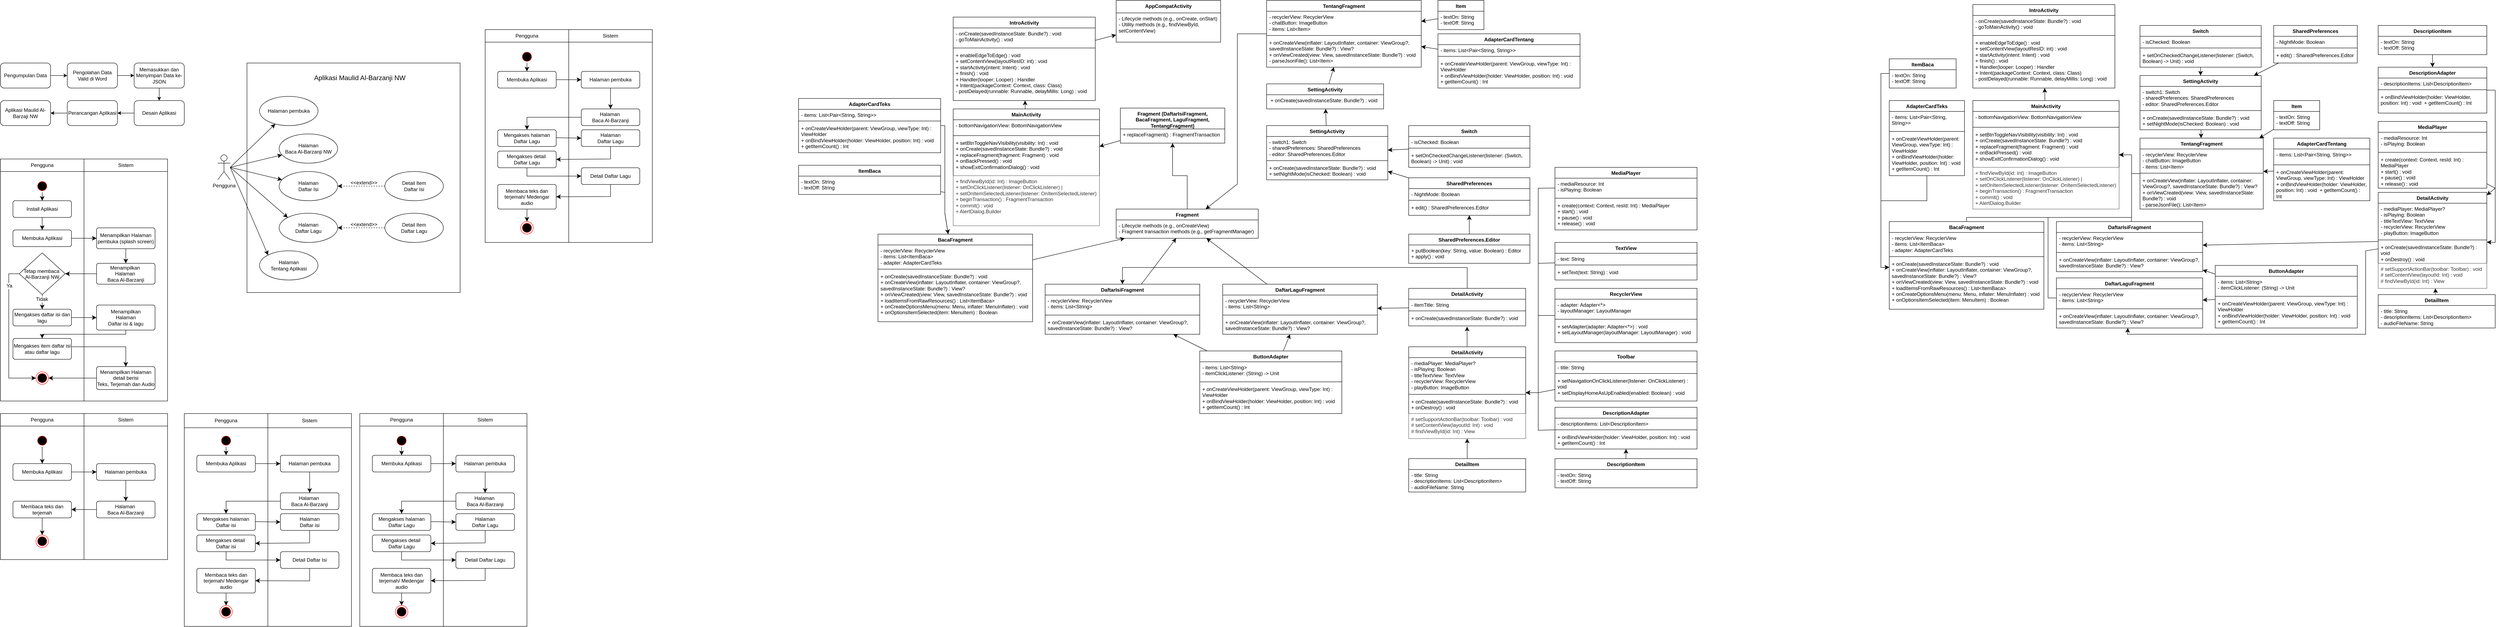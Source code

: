 <mxfile version="24.7.7">
  <diagram name="Halaman-1" id="_kUwV4zUr6YiUMnC7bTi">
    <mxGraphModel dx="683" dy="-778" grid="1" gridSize="10" guides="1" tooltips="1" connect="1" arrows="1" fold="1" page="1" pageScale="1" pageWidth="827" pageHeight="1169" math="0" shadow="0">
      <root>
        <mxCell id="0" />
        <mxCell id="1" parent="0" />
        <mxCell id="YUc6NVUICITzPG7JVXjz-134" value="" style="group" parent="1" vertex="1" connectable="0">
          <mxGeometry x="40" y="1390" width="440" height="150" as="geometry" />
        </mxCell>
        <mxCell id="YUc6NVUICITzPG7JVXjz-135" style="edgeStyle=orthogonalEdgeStyle;rounded=0;orthogonalLoop=1;jettySize=auto;html=1;entryX=0;entryY=0.5;entryDx=0;entryDy=0;fontFamily=Helvetica;fontSize=12;fontColor=default;" parent="YUc6NVUICITzPG7JVXjz-134" source="YUc6NVUICITzPG7JVXjz-136" target="YUc6NVUICITzPG7JVXjz-138" edge="1">
          <mxGeometry relative="1" as="geometry" />
        </mxCell>
        <mxCell id="YUc6NVUICITzPG7JVXjz-136" value="Pengumpulan Data" style="rounded=1;whiteSpace=wrap;html=1;align=center;verticalAlign=middle;fontFamily=Helvetica;fontSize=12;" parent="YUc6NVUICITzPG7JVXjz-134" vertex="1">
          <mxGeometry width="120" height="60" as="geometry" />
        </mxCell>
        <mxCell id="YUc6NVUICITzPG7JVXjz-137" style="edgeStyle=orthogonalEdgeStyle;rounded=0;orthogonalLoop=1;jettySize=auto;html=1;entryX=0;entryY=0.5;entryDx=0;entryDy=0;fontFamily=Helvetica;fontSize=12;fontColor=default;" parent="YUc6NVUICITzPG7JVXjz-134" source="YUc6NVUICITzPG7JVXjz-138" target="YUc6NVUICITzPG7JVXjz-140" edge="1">
          <mxGeometry relative="1" as="geometry" />
        </mxCell>
        <mxCell id="YUc6NVUICITzPG7JVXjz-138" value="Pengolahan Data Valid di Word" style="rounded=1;whiteSpace=wrap;html=1;align=center;verticalAlign=middle;fontFamily=Helvetica;fontSize=12;" parent="YUc6NVUICITzPG7JVXjz-134" vertex="1">
          <mxGeometry x="160" width="120" height="60" as="geometry" />
        </mxCell>
        <mxCell id="YUc6NVUICITzPG7JVXjz-139" style="edgeStyle=orthogonalEdgeStyle;rounded=0;orthogonalLoop=1;jettySize=auto;html=1;fontFamily=Helvetica;fontSize=12;fontColor=default;" parent="YUc6NVUICITzPG7JVXjz-134" source="YUc6NVUICITzPG7JVXjz-140" target="YUc6NVUICITzPG7JVXjz-142" edge="1">
          <mxGeometry relative="1" as="geometry" />
        </mxCell>
        <mxCell id="YUc6NVUICITzPG7JVXjz-140" value="Memasukkan dan Menyimpan Data ke-JSON" style="rounded=1;whiteSpace=wrap;html=1;align=center;verticalAlign=middle;fontFamily=Helvetica;fontSize=12;" parent="YUc6NVUICITzPG7JVXjz-134" vertex="1">
          <mxGeometry x="320" width="120" height="60" as="geometry" />
        </mxCell>
        <mxCell id="YUc6NVUICITzPG7JVXjz-141" style="edgeStyle=orthogonalEdgeStyle;rounded=0;orthogonalLoop=1;jettySize=auto;html=1;fontFamily=Helvetica;fontSize=12;fontColor=default;" parent="YUc6NVUICITzPG7JVXjz-134" source="YUc6NVUICITzPG7JVXjz-142" target="YUc6NVUICITzPG7JVXjz-144" edge="1">
          <mxGeometry relative="1" as="geometry" />
        </mxCell>
        <mxCell id="YUc6NVUICITzPG7JVXjz-142" value="Desain Aplikasi" style="rounded=1;whiteSpace=wrap;html=1;align=center;verticalAlign=middle;fontFamily=Helvetica;fontSize=12;" parent="YUc6NVUICITzPG7JVXjz-134" vertex="1">
          <mxGeometry x="320" y="90" width="120" height="60" as="geometry" />
        </mxCell>
        <mxCell id="YUc6NVUICITzPG7JVXjz-143" style="edgeStyle=orthogonalEdgeStyle;rounded=0;orthogonalLoop=1;jettySize=auto;html=1;fontFamily=Helvetica;fontSize=12;fontColor=default;" parent="YUc6NVUICITzPG7JVXjz-134" source="YUc6NVUICITzPG7JVXjz-144" target="YUc6NVUICITzPG7JVXjz-145" edge="1">
          <mxGeometry relative="1" as="geometry" />
        </mxCell>
        <mxCell id="YUc6NVUICITzPG7JVXjz-144" value="Perancangan Aplikasi" style="rounded=1;whiteSpace=wrap;html=1;align=center;verticalAlign=middle;fontFamily=Helvetica;fontSize=12;" parent="YUc6NVUICITzPG7JVXjz-134" vertex="1">
          <mxGeometry x="160" y="90" width="120" height="60" as="geometry" />
        </mxCell>
        <mxCell id="YUc6NVUICITzPG7JVXjz-145" value="Aplikasi Maulid Al-Barzaji NW" style="rounded=1;whiteSpace=wrap;html=1;align=center;verticalAlign=middle;fontFamily=Helvetica;fontSize=12;" parent="YUc6NVUICITzPG7JVXjz-134" vertex="1">
          <mxGeometry y="90" width="120" height="60" as="geometry" />
        </mxCell>
        <mxCell id="YUc6NVUICITzPG7JVXjz-173" value="" style="group" parent="1" vertex="1" connectable="0">
          <mxGeometry x="560" y="1390" width="580" height="550" as="geometry" />
        </mxCell>
        <mxCell id="YUc6NVUICITzPG7JVXjz-174" value="" style="rounded=0;whiteSpace=wrap;html=1;" parent="YUc6NVUICITzPG7JVXjz-173" vertex="1">
          <mxGeometry x="70" width="510" height="550" as="geometry" />
        </mxCell>
        <mxCell id="YUc6NVUICITzPG7JVXjz-175" style="edgeStyle=none;curved=1;rounded=0;orthogonalLoop=1;jettySize=auto;html=1;fontSize=12;startSize=8;endSize=8;" parent="YUc6NVUICITzPG7JVXjz-173" target="YUc6NVUICITzPG7JVXjz-181" edge="1">
          <mxGeometry relative="1" as="geometry">
            <mxPoint x="30" y="250" as="sourcePoint" />
          </mxGeometry>
        </mxCell>
        <mxCell id="YUc6NVUICITzPG7JVXjz-176" style="edgeStyle=none;curved=1;rounded=0;orthogonalLoop=1;jettySize=auto;html=1;fontSize=12;startSize=8;endSize=8;" parent="YUc6NVUICITzPG7JVXjz-173" target="YUc6NVUICITzPG7JVXjz-183" edge="1">
          <mxGeometry relative="1" as="geometry">
            <mxPoint x="30" y="250" as="sourcePoint" />
          </mxGeometry>
        </mxCell>
        <mxCell id="YUc6NVUICITzPG7JVXjz-177" style="edgeStyle=none;curved=1;rounded=0;orthogonalLoop=1;jettySize=auto;html=1;fontSize=12;startSize=8;endSize=8;" parent="YUc6NVUICITzPG7JVXjz-173" target="YUc6NVUICITzPG7JVXjz-185" edge="1">
          <mxGeometry relative="1" as="geometry">
            <mxPoint x="30" y="250" as="sourcePoint" />
          </mxGeometry>
        </mxCell>
        <mxCell id="YUc6NVUICITzPG7JVXjz-178" style="edgeStyle=none;curved=1;rounded=0;orthogonalLoop=1;jettySize=auto;html=1;fontSize=12;startSize=8;endSize=8;entryX=0;entryY=0;entryDx=0;entryDy=0;" parent="YUc6NVUICITzPG7JVXjz-173" target="YUc6NVUICITzPG7JVXjz-186" edge="1">
          <mxGeometry relative="1" as="geometry">
            <mxPoint x="30" y="250" as="sourcePoint" />
          </mxGeometry>
        </mxCell>
        <mxCell id="YUc6NVUICITzPG7JVXjz-179" style="edgeStyle=none;curved=1;rounded=0;orthogonalLoop=1;jettySize=auto;html=1;entryX=0;entryY=0;entryDx=0;entryDy=0;fontSize=12;startSize=8;endSize=8;" parent="YUc6NVUICITzPG7JVXjz-173" target="YUc6NVUICITzPG7JVXjz-187" edge="1">
          <mxGeometry relative="1" as="geometry">
            <mxPoint x="30" y="250" as="sourcePoint" />
          </mxGeometry>
        </mxCell>
        <mxCell id="YUc6NVUICITzPG7JVXjz-180" value="Pengguna" style="shape=umlActor;verticalLabelPosition=bottom;verticalAlign=top;html=1;" parent="YUc6NVUICITzPG7JVXjz-173" vertex="1">
          <mxGeometry y="220" width="30" height="60" as="geometry" />
        </mxCell>
        <mxCell id="YUc6NVUICITzPG7JVXjz-181" value="Halaman pembuka" style="ellipse;whiteSpace=wrap;html=1;" parent="YUc6NVUICITzPG7JVXjz-173" vertex="1">
          <mxGeometry x="100" y="80" width="140" height="70" as="geometry" />
        </mxCell>
        <mxCell id="YUc6NVUICITzPG7JVXjz-182" value="Aplikasi Maulid Al-Barzanji NW" style="text;strokeColor=none;fillColor=none;html=1;align=center;verticalAlign=middle;whiteSpace=wrap;rounded=0;fontSize=16;" parent="YUc6NVUICITzPG7JVXjz-173" vertex="1">
          <mxGeometry x="200" y="20" width="280" height="30" as="geometry" />
        </mxCell>
        <mxCell id="YUc6NVUICITzPG7JVXjz-183" value="&lt;div&gt;Halaman&lt;/div&gt;&lt;div&gt;Baca Al-Barzanji NW&lt;/div&gt;" style="ellipse;whiteSpace=wrap;html=1;" parent="YUc6NVUICITzPG7JVXjz-173" vertex="1">
          <mxGeometry x="147" y="170" width="140" height="70" as="geometry" />
        </mxCell>
        <mxCell id="YUc6NVUICITzPG7JVXjz-184" style="edgeStyle=none;curved=1;rounded=0;orthogonalLoop=1;jettySize=auto;html=1;fontSize=12;startSize=8;endSize=8;dashed=1;exitX=0;exitY=0.5;exitDx=0;exitDy=0;entryX=1;entryY=0.5;entryDx=0;entryDy=0;" parent="YUc6NVUICITzPG7JVXjz-173" source="YUc6NVUICITzPG7JVXjz-188" target="YUc6NVUICITzPG7JVXjz-185" edge="1">
          <mxGeometry relative="1" as="geometry">
            <mxPoint x="283.5" y="330" as="sourcePoint" />
            <mxPoint x="396.5" y="330" as="targetPoint" />
          </mxGeometry>
        </mxCell>
        <mxCell id="YUc6NVUICITzPG7JVXjz-185" value="&lt;div&gt;Halaman&lt;/div&gt;&lt;div&gt;Daftar Isi&lt;/div&gt;" style="ellipse;whiteSpace=wrap;html=1;" parent="YUc6NVUICITzPG7JVXjz-173" vertex="1">
          <mxGeometry x="147" y="260" width="140" height="70" as="geometry" />
        </mxCell>
        <mxCell id="YUc6NVUICITzPG7JVXjz-186" value="&lt;div&gt;Halaman&lt;/div&gt;&lt;div&gt;Daftar Lagu&lt;/div&gt;" style="ellipse;whiteSpace=wrap;html=1;" parent="YUc6NVUICITzPG7JVXjz-173" vertex="1">
          <mxGeometry x="147" y="360" width="140" height="70" as="geometry" />
        </mxCell>
        <mxCell id="YUc6NVUICITzPG7JVXjz-187" value="&lt;div&gt;Halaman&lt;/div&gt;&lt;div&gt;Tentang Aplikasi&lt;/div&gt;" style="ellipse;whiteSpace=wrap;html=1;" parent="YUc6NVUICITzPG7JVXjz-173" vertex="1">
          <mxGeometry x="100" y="450" width="140" height="70" as="geometry" />
        </mxCell>
        <mxCell id="YUc6NVUICITzPG7JVXjz-188" value="&lt;div&gt;Detail Item&lt;/div&gt;&lt;div&gt;Daftar Isi&lt;/div&gt;" style="ellipse;whiteSpace=wrap;html=1;" parent="YUc6NVUICITzPG7JVXjz-173" vertex="1">
          <mxGeometry x="400" y="260" width="140" height="70" as="geometry" />
        </mxCell>
        <mxCell id="YUc6NVUICITzPG7JVXjz-189" value="&lt;div&gt;Detail Item&lt;/div&gt;&lt;div&gt;Daftar Lagu&lt;/div&gt;" style="ellipse;whiteSpace=wrap;html=1;" parent="YUc6NVUICITzPG7JVXjz-173" vertex="1">
          <mxGeometry x="400" y="360" width="140" height="70" as="geometry" />
        </mxCell>
        <mxCell id="YUc6NVUICITzPG7JVXjz-190" style="edgeStyle=none;curved=1;rounded=0;orthogonalLoop=1;jettySize=auto;html=1;exitX=0.5;exitY=1;exitDx=0;exitDy=0;fontSize=12;startSize=8;endSize=8;" parent="YUc6NVUICITzPG7JVXjz-173" source="YUc6NVUICITzPG7JVXjz-189" target="YUc6NVUICITzPG7JVXjz-189" edge="1">
          <mxGeometry relative="1" as="geometry" />
        </mxCell>
        <mxCell id="YUc6NVUICITzPG7JVXjz-191" style="edgeStyle=none;curved=1;rounded=0;orthogonalLoop=1;jettySize=auto;html=1;fontSize=12;startSize=8;endSize=8;dashed=1;exitX=0;exitY=0.5;exitDx=0;exitDy=0;entryX=1;entryY=0.5;entryDx=0;entryDy=0;" parent="YUc6NVUICITzPG7JVXjz-173" edge="1">
          <mxGeometry relative="1" as="geometry">
            <mxPoint x="400" y="394.87" as="sourcePoint" />
            <mxPoint x="287" y="394.87" as="targetPoint" />
          </mxGeometry>
        </mxCell>
        <mxCell id="YUc6NVUICITzPG7JVXjz-192" value="&lt;span style=&quot;font-size: 12px; text-wrap: nowrap; background-color: rgb(255, 255, 255);&quot;&gt;&amp;lt;&amp;lt;extend&amp;gt;&amp;gt;&lt;/span&gt;" style="text;strokeColor=none;fillColor=none;html=1;align=center;verticalAlign=middle;whiteSpace=wrap;rounded=0;fontSize=16;" parent="YUc6NVUICITzPG7JVXjz-173" vertex="1">
          <mxGeometry x="320" y="280" width="60" height="10" as="geometry" />
        </mxCell>
        <mxCell id="YUc6NVUICITzPG7JVXjz-193" value="&lt;span style=&quot;font-size: 12px; text-wrap: nowrap; background-color: rgb(255, 255, 255);&quot;&gt;&amp;lt;&amp;lt;extend&amp;gt;&amp;gt;&lt;/span&gt;" style="text;strokeColor=none;fillColor=none;html=1;align=center;verticalAlign=middle;whiteSpace=wrap;rounded=0;fontSize=16;" parent="YUc6NVUICITzPG7JVXjz-173" vertex="1">
          <mxGeometry x="320" y="380" width="60" height="10" as="geometry" />
        </mxCell>
        <mxCell id="YUc6NVUICITzPG7JVXjz-194" value="" style="group" parent="1" vertex="1" connectable="0">
          <mxGeometry x="40" y="2230" width="400" height="350.0" as="geometry" />
        </mxCell>
        <mxCell id="YUc6NVUICITzPG7JVXjz-195" value="" style="shape=table;startSize=0;container=1;collapsible=0;childLayout=tableLayout;" parent="YUc6NVUICITzPG7JVXjz-194" vertex="1">
          <mxGeometry width="400" height="350.0" as="geometry" />
        </mxCell>
        <mxCell id="YUc6NVUICITzPG7JVXjz-196" value="" style="shape=tableRow;horizontal=0;startSize=0;swimlaneHead=0;swimlaneBody=0;strokeColor=inherit;top=0;left=0;bottom=0;right=0;collapsible=0;dropTarget=0;fillColor=none;points=[[0,0.5],[1,0.5]];portConstraint=eastwest;" parent="YUc6NVUICITzPG7JVXjz-195" vertex="1">
          <mxGeometry width="400" height="30" as="geometry" />
        </mxCell>
        <mxCell id="YUc6NVUICITzPG7JVXjz-197" value="Pengguna" style="shape=partialRectangle;html=1;whiteSpace=wrap;connectable=0;strokeColor=inherit;overflow=hidden;fillColor=none;top=0;left=0;bottom=0;right=0;pointerEvents=1;" parent="YUc6NVUICITzPG7JVXjz-196" vertex="1">
          <mxGeometry width="200" height="30" as="geometry">
            <mxRectangle width="200" height="30" as="alternateBounds" />
          </mxGeometry>
        </mxCell>
        <mxCell id="YUc6NVUICITzPG7JVXjz-198" value="Sistem" style="shape=partialRectangle;html=1;whiteSpace=wrap;connectable=0;strokeColor=inherit;overflow=hidden;fillColor=none;top=0;left=0;bottom=0;right=0;pointerEvents=1;" parent="YUc6NVUICITzPG7JVXjz-196" vertex="1">
          <mxGeometry x="200" width="200" height="30" as="geometry">
            <mxRectangle width="200" height="30" as="alternateBounds" />
          </mxGeometry>
        </mxCell>
        <mxCell id="YUc6NVUICITzPG7JVXjz-199" value="" style="shape=tableRow;horizontal=0;startSize=0;swimlaneHead=0;swimlaneBody=0;strokeColor=inherit;top=0;left=0;bottom=0;right=0;collapsible=0;dropTarget=0;fillColor=none;points=[[0,0.5],[1,0.5]];portConstraint=eastwest;" parent="YUc6NVUICITzPG7JVXjz-195" vertex="1">
          <mxGeometry y="30" width="400" height="320" as="geometry" />
        </mxCell>
        <mxCell id="YUc6NVUICITzPG7JVXjz-200" value="" style="shape=partialRectangle;html=1;whiteSpace=wrap;connectable=0;strokeColor=inherit;overflow=hidden;fillColor=none;top=0;left=0;bottom=0;right=0;pointerEvents=1;" parent="YUc6NVUICITzPG7JVXjz-199" vertex="1">
          <mxGeometry width="200" height="320" as="geometry">
            <mxRectangle width="200" height="320" as="alternateBounds" />
          </mxGeometry>
        </mxCell>
        <mxCell id="YUc6NVUICITzPG7JVXjz-201" value="" style="shape=partialRectangle;html=1;whiteSpace=wrap;connectable=0;strokeColor=inherit;overflow=hidden;fillColor=none;top=0;left=0;bottom=0;right=0;pointerEvents=1;" parent="YUc6NVUICITzPG7JVXjz-199" vertex="1">
          <mxGeometry x="200" width="200" height="320" as="geometry">
            <mxRectangle width="200" height="320" as="alternateBounds" />
          </mxGeometry>
        </mxCell>
        <mxCell id="YUc6NVUICITzPG7JVXjz-202" value="" style="ellipse;html=1;shape=startState;fillColor=#000000;strokeColor=#ff0000;" parent="YUc6NVUICITzPG7JVXjz-194" vertex="1">
          <mxGeometry x="85" y="50" width="30" height="30" as="geometry" />
        </mxCell>
        <mxCell id="YUc6NVUICITzPG7JVXjz-203" value="" style="ellipse;html=1;shape=endState;fillColor=#000000;strokeColor=#ff0000;" parent="YUc6NVUICITzPG7JVXjz-194" vertex="1">
          <mxGeometry x="85" y="291" width="30" height="30" as="geometry" />
        </mxCell>
        <mxCell id="YUc6NVUICITzPG7JVXjz-204" style="edgeStyle=none;curved=1;rounded=0;orthogonalLoop=1;jettySize=auto;html=1;fontSize=12;startSize=8;endSize=8;" parent="YUc6NVUICITzPG7JVXjz-194" source="YUc6NVUICITzPG7JVXjz-205" target="YUc6NVUICITzPG7JVXjz-207" edge="1">
          <mxGeometry relative="1" as="geometry" />
        </mxCell>
        <mxCell id="YUc6NVUICITzPG7JVXjz-205" value="Membuka Aplikasi" style="html=1;align=center;verticalAlign=middle;rounded=1;absoluteArcSize=1;arcSize=10;dashed=0;whiteSpace=wrap;" parent="YUc6NVUICITzPG7JVXjz-194" vertex="1">
          <mxGeometry x="30" y="120" width="140" height="40" as="geometry" />
        </mxCell>
        <mxCell id="YUc6NVUICITzPG7JVXjz-206" style="edgeStyle=none;curved=1;rounded=0;orthogonalLoop=1;jettySize=auto;html=1;fontSize=12;startSize=8;endSize=8;entryX=0.5;entryY=0;entryDx=0;entryDy=0;" parent="YUc6NVUICITzPG7JVXjz-194" source="YUc6NVUICITzPG7JVXjz-207" target="YUc6NVUICITzPG7JVXjz-210" edge="1">
          <mxGeometry relative="1" as="geometry">
            <mxPoint x="300" y="170" as="targetPoint" />
          </mxGeometry>
        </mxCell>
        <mxCell id="YUc6NVUICITzPG7JVXjz-207" value="Halaman pembuka" style="html=1;align=center;verticalAlign=middle;rounded=1;absoluteArcSize=1;arcSize=10;dashed=0;whiteSpace=wrap;" parent="YUc6NVUICITzPG7JVXjz-194" vertex="1">
          <mxGeometry x="230" y="120" width="140" height="40" as="geometry" />
        </mxCell>
        <mxCell id="YUc6NVUICITzPG7JVXjz-208" style="edgeStyle=none;curved=1;rounded=0;orthogonalLoop=1;jettySize=auto;html=1;fontSize=12;startSize=8;endSize=8;" parent="YUc6NVUICITzPG7JVXjz-194" source="YUc6NVUICITzPG7JVXjz-202" target="YUc6NVUICITzPG7JVXjz-205" edge="1">
          <mxGeometry relative="1" as="geometry" />
        </mxCell>
        <mxCell id="YUc6NVUICITzPG7JVXjz-209" style="edgeStyle=none;curved=1;rounded=0;orthogonalLoop=1;jettySize=auto;html=1;entryX=1;entryY=0.5;entryDx=0;entryDy=0;fontSize=12;startSize=8;endSize=8;" parent="YUc6NVUICITzPG7JVXjz-194" source="YUc6NVUICITzPG7JVXjz-210" target="YUc6NVUICITzPG7JVXjz-212" edge="1">
          <mxGeometry relative="1" as="geometry" />
        </mxCell>
        <mxCell id="YUc6NVUICITzPG7JVXjz-210" value="Halaman&amp;nbsp;&lt;div&gt;Baca Al-Barzanji&lt;/div&gt;" style="html=1;align=center;verticalAlign=middle;rounded=1;absoluteArcSize=1;arcSize=10;dashed=0;whiteSpace=wrap;" parent="YUc6NVUICITzPG7JVXjz-194" vertex="1">
          <mxGeometry x="230" y="210" width="140" height="40" as="geometry" />
        </mxCell>
        <mxCell id="YUc6NVUICITzPG7JVXjz-211" style="edgeStyle=none;curved=1;rounded=0;orthogonalLoop=1;jettySize=auto;html=1;entryX=0.5;entryY=0;entryDx=0;entryDy=0;fontSize=12;startSize=8;endSize=8;" parent="YUc6NVUICITzPG7JVXjz-194" source="YUc6NVUICITzPG7JVXjz-212" target="YUc6NVUICITzPG7JVXjz-203" edge="1">
          <mxGeometry relative="1" as="geometry" />
        </mxCell>
        <mxCell id="YUc6NVUICITzPG7JVXjz-212" value="Membaca teks dan terjemah" style="html=1;align=center;verticalAlign=middle;rounded=1;absoluteArcSize=1;arcSize=10;dashed=0;whiteSpace=wrap;" parent="YUc6NVUICITzPG7JVXjz-194" vertex="1">
          <mxGeometry x="30" y="210" width="140" height="40" as="geometry" />
        </mxCell>
        <mxCell id="YUc6NVUICITzPG7JVXjz-213" value="" style="group" parent="1" vertex="1" connectable="0">
          <mxGeometry x="480" y="2230" width="400" height="510" as="geometry" />
        </mxCell>
        <mxCell id="YUc6NVUICITzPG7JVXjz-214" value="" style="shape=table;startSize=0;container=1;collapsible=0;childLayout=tableLayout;" parent="YUc6NVUICITzPG7JVXjz-213" vertex="1">
          <mxGeometry width="400" height="510" as="geometry" />
        </mxCell>
        <mxCell id="YUc6NVUICITzPG7JVXjz-215" value="" style="shape=tableRow;horizontal=0;startSize=0;swimlaneHead=0;swimlaneBody=0;strokeColor=inherit;top=0;left=0;bottom=0;right=0;collapsible=0;dropTarget=0;fillColor=none;points=[[0,0.5],[1,0.5]];portConstraint=eastwest;" parent="YUc6NVUICITzPG7JVXjz-214" vertex="1">
          <mxGeometry width="400" height="34" as="geometry" />
        </mxCell>
        <mxCell id="YUc6NVUICITzPG7JVXjz-216" value="Pengguna" style="shape=partialRectangle;html=1;whiteSpace=wrap;connectable=0;strokeColor=inherit;overflow=hidden;fillColor=none;top=0;left=0;bottom=0;right=0;pointerEvents=1;" parent="YUc6NVUICITzPG7JVXjz-215" vertex="1">
          <mxGeometry width="200" height="34" as="geometry">
            <mxRectangle width="200" height="34" as="alternateBounds" />
          </mxGeometry>
        </mxCell>
        <mxCell id="YUc6NVUICITzPG7JVXjz-217" value="Sistem" style="shape=partialRectangle;html=1;whiteSpace=wrap;connectable=0;strokeColor=inherit;overflow=hidden;fillColor=none;top=0;left=0;bottom=0;right=0;pointerEvents=1;" parent="YUc6NVUICITzPG7JVXjz-215" vertex="1">
          <mxGeometry x="200" width="200" height="34" as="geometry">
            <mxRectangle width="200" height="34" as="alternateBounds" />
          </mxGeometry>
        </mxCell>
        <mxCell id="YUc6NVUICITzPG7JVXjz-218" value="" style="shape=tableRow;horizontal=0;startSize=0;swimlaneHead=0;swimlaneBody=0;strokeColor=inherit;top=0;left=0;bottom=0;right=0;collapsible=0;dropTarget=0;fillColor=none;points=[[0,0.5],[1,0.5]];portConstraint=eastwest;" parent="YUc6NVUICITzPG7JVXjz-214" vertex="1">
          <mxGeometry y="34" width="400" height="476" as="geometry" />
        </mxCell>
        <mxCell id="YUc6NVUICITzPG7JVXjz-219" value="" style="shape=partialRectangle;html=1;whiteSpace=wrap;connectable=0;strokeColor=inherit;overflow=hidden;fillColor=none;top=0;left=0;bottom=0;right=0;pointerEvents=1;" parent="YUc6NVUICITzPG7JVXjz-218" vertex="1">
          <mxGeometry width="200" height="476" as="geometry">
            <mxRectangle width="200" height="476" as="alternateBounds" />
          </mxGeometry>
        </mxCell>
        <mxCell id="YUc6NVUICITzPG7JVXjz-220" value="" style="shape=partialRectangle;html=1;whiteSpace=wrap;connectable=0;strokeColor=inherit;overflow=hidden;fillColor=none;top=0;left=0;bottom=0;right=0;pointerEvents=1;" parent="YUc6NVUICITzPG7JVXjz-218" vertex="1">
          <mxGeometry x="200" width="200" height="476" as="geometry">
            <mxRectangle width="200" height="476" as="alternateBounds" />
          </mxGeometry>
        </mxCell>
        <mxCell id="YUc6NVUICITzPG7JVXjz-221" value="" style="ellipse;html=1;shape=startState;fillColor=#000000;strokeColor=#ff0000;" parent="YUc6NVUICITzPG7JVXjz-213" vertex="1">
          <mxGeometry x="85" y="50" width="30" height="30" as="geometry" />
        </mxCell>
        <mxCell id="YUc6NVUICITzPG7JVXjz-222" value="" style="ellipse;html=1;shape=endState;fillColor=#000000;strokeColor=#ff0000;" parent="YUc6NVUICITzPG7JVXjz-213" vertex="1">
          <mxGeometry x="85" y="460" width="30" height="30" as="geometry" />
        </mxCell>
        <mxCell id="YUc6NVUICITzPG7JVXjz-223" style="edgeStyle=none;curved=1;rounded=0;orthogonalLoop=1;jettySize=auto;html=1;fontSize=12;startSize=8;endSize=8;" parent="YUc6NVUICITzPG7JVXjz-213" source="YUc6NVUICITzPG7JVXjz-224" target="YUc6NVUICITzPG7JVXjz-226" edge="1">
          <mxGeometry relative="1" as="geometry" />
        </mxCell>
        <mxCell id="YUc6NVUICITzPG7JVXjz-224" value="Membuka Aplikasi" style="html=1;align=center;verticalAlign=middle;rounded=1;absoluteArcSize=1;arcSize=10;dashed=0;whiteSpace=wrap;" parent="YUc6NVUICITzPG7JVXjz-213" vertex="1">
          <mxGeometry x="30" y="100" width="140" height="40" as="geometry" />
        </mxCell>
        <mxCell id="YUc6NVUICITzPG7JVXjz-225" style="edgeStyle=none;curved=1;rounded=0;orthogonalLoop=1;jettySize=auto;html=1;fontSize=12;startSize=8;endSize=8;entryX=0.5;entryY=0;entryDx=0;entryDy=0;" parent="YUc6NVUICITzPG7JVXjz-213" source="YUc6NVUICITzPG7JVXjz-226" target="YUc6NVUICITzPG7JVXjz-229" edge="1">
          <mxGeometry relative="1" as="geometry">
            <mxPoint x="300" y="170" as="targetPoint" />
          </mxGeometry>
        </mxCell>
        <mxCell id="YUc6NVUICITzPG7JVXjz-226" value="Halaman pembuka" style="html=1;align=center;verticalAlign=middle;rounded=1;absoluteArcSize=1;arcSize=10;dashed=0;whiteSpace=wrap;" parent="YUc6NVUICITzPG7JVXjz-213" vertex="1">
          <mxGeometry x="230" y="100" width="140" height="40" as="geometry" />
        </mxCell>
        <mxCell id="YUc6NVUICITzPG7JVXjz-227" style="edgeStyle=none;curved=1;rounded=0;orthogonalLoop=1;jettySize=auto;html=1;fontSize=12;startSize=8;endSize=8;" parent="YUc6NVUICITzPG7JVXjz-213" source="YUc6NVUICITzPG7JVXjz-221" target="YUc6NVUICITzPG7JVXjz-224" edge="1">
          <mxGeometry relative="1" as="geometry" />
        </mxCell>
        <mxCell id="YUc6NVUICITzPG7JVXjz-228" style="edgeStyle=none;curved=0;rounded=0;orthogonalLoop=1;jettySize=auto;html=1;entryX=0.5;entryY=0;entryDx=0;entryDy=0;fontSize=12;startSize=8;endSize=8;" parent="YUc6NVUICITzPG7JVXjz-213" source="YUc6NVUICITzPG7JVXjz-229" target="YUc6NVUICITzPG7JVXjz-230" edge="1">
          <mxGeometry relative="1" as="geometry">
            <Array as="points">
              <mxPoint x="100" y="210" />
            </Array>
          </mxGeometry>
        </mxCell>
        <mxCell id="YUc6NVUICITzPG7JVXjz-229" value="Halaman&amp;nbsp;&lt;div&gt;Baca Al-Barzanji&lt;/div&gt;" style="html=1;align=center;verticalAlign=middle;rounded=1;absoluteArcSize=1;arcSize=10;dashed=0;whiteSpace=wrap;" parent="YUc6NVUICITzPG7JVXjz-213" vertex="1">
          <mxGeometry x="230" y="190" width="140" height="40" as="geometry" />
        </mxCell>
        <mxCell id="YUc6NVUICITzPG7JVXjz-230" value="Mengakses halaman&lt;div&gt;Daftar isi&lt;br&gt;&lt;/div&gt;" style="html=1;align=center;verticalAlign=middle;rounded=1;absoluteArcSize=1;arcSize=10;dashed=0;whiteSpace=wrap;" parent="YUc6NVUICITzPG7JVXjz-213" vertex="1">
          <mxGeometry x="30" y="240" width="140" height="40" as="geometry" />
        </mxCell>
        <mxCell id="YUc6NVUICITzPG7JVXjz-231" style="edgeStyle=none;curved=0;rounded=0;orthogonalLoop=1;jettySize=auto;html=1;entryX=1;entryY=0.5;entryDx=0;entryDy=0;fontSize=12;startSize=8;endSize=8;" parent="YUc6NVUICITzPG7JVXjz-213" source="YUc6NVUICITzPG7JVXjz-232" target="YUc6NVUICITzPG7JVXjz-234" edge="1">
          <mxGeometry relative="1" as="geometry">
            <Array as="points">
              <mxPoint x="300" y="310" />
            </Array>
          </mxGeometry>
        </mxCell>
        <mxCell id="YUc6NVUICITzPG7JVXjz-232" value="Halaman&lt;div&gt;Daftar isi&lt;br&gt;&lt;/div&gt;" style="html=1;align=center;verticalAlign=middle;rounded=1;absoluteArcSize=1;arcSize=10;dashed=0;whiteSpace=wrap;" parent="YUc6NVUICITzPG7JVXjz-213" vertex="1">
          <mxGeometry x="230" y="240" width="140" height="40" as="geometry" />
        </mxCell>
        <mxCell id="YUc6NVUICITzPG7JVXjz-233" style="edgeStyle=none;curved=0;rounded=0;orthogonalLoop=1;jettySize=auto;html=1;entryX=0;entryY=0.5;entryDx=0;entryDy=0;fontSize=12;startSize=8;endSize=8;" parent="YUc6NVUICITzPG7JVXjz-213" source="YUc6NVUICITzPG7JVXjz-234" target="YUc6NVUICITzPG7JVXjz-236" edge="1">
          <mxGeometry relative="1" as="geometry">
            <Array as="points">
              <mxPoint x="100" y="351" />
            </Array>
          </mxGeometry>
        </mxCell>
        <mxCell id="YUc6NVUICITzPG7JVXjz-234" value="&lt;div&gt;Mengakses detail&amp;nbsp;&lt;/div&gt;&lt;div&gt;Daftar isi&lt;/div&gt;" style="html=1;align=center;verticalAlign=middle;rounded=1;absoluteArcSize=1;arcSize=10;dashed=0;whiteSpace=wrap;" parent="YUc6NVUICITzPG7JVXjz-213" vertex="1">
          <mxGeometry x="30" y="291" width="140" height="40" as="geometry" />
        </mxCell>
        <mxCell id="YUc6NVUICITzPG7JVXjz-235" style="edgeStyle=none;curved=0;rounded=0;orthogonalLoop=1;jettySize=auto;html=1;entryX=1;entryY=0.5;entryDx=0;entryDy=0;fontSize=12;startSize=8;endSize=8;" parent="YUc6NVUICITzPG7JVXjz-213" source="YUc6NVUICITzPG7JVXjz-236" target="YUc6NVUICITzPG7JVXjz-239" edge="1">
          <mxGeometry relative="1" as="geometry">
            <Array as="points">
              <mxPoint x="300" y="401" />
            </Array>
          </mxGeometry>
        </mxCell>
        <mxCell id="YUc6NVUICITzPG7JVXjz-236" value="Detail Daftar Isi" style="html=1;align=center;verticalAlign=middle;rounded=1;absoluteArcSize=1;arcSize=10;dashed=0;whiteSpace=wrap;" parent="YUc6NVUICITzPG7JVXjz-213" vertex="1">
          <mxGeometry x="230" y="331" width="140" height="40" as="geometry" />
        </mxCell>
        <mxCell id="YUc6NVUICITzPG7JVXjz-237" style="edgeStyle=none;curved=1;rounded=0;orthogonalLoop=1;jettySize=auto;html=1;entryX=0;entryY=0.5;entryDx=0;entryDy=0;fontSize=12;startSize=8;endSize=8;" parent="YUc6NVUICITzPG7JVXjz-213" target="YUc6NVUICITzPG7JVXjz-232" edge="1">
          <mxGeometry relative="1" as="geometry">
            <mxPoint x="170" y="258.982" as="sourcePoint" />
            <mxPoint x="233.64" y="261.02" as="targetPoint" />
          </mxGeometry>
        </mxCell>
        <mxCell id="YUc6NVUICITzPG7JVXjz-238" style="edgeStyle=none;curved=1;rounded=0;orthogonalLoop=1;jettySize=auto;html=1;entryX=0.5;entryY=0;entryDx=0;entryDy=0;fontSize=12;startSize=8;endSize=8;" parent="YUc6NVUICITzPG7JVXjz-213" source="YUc6NVUICITzPG7JVXjz-239" target="YUc6NVUICITzPG7JVXjz-222" edge="1">
          <mxGeometry relative="1" as="geometry" />
        </mxCell>
        <mxCell id="YUc6NVUICITzPG7JVXjz-239" value="Membaca teks dan terjemah/ Medengar audio" style="html=1;align=center;verticalAlign=middle;rounded=1;absoluteArcSize=1;arcSize=10;dashed=0;whiteSpace=wrap;" parent="YUc6NVUICITzPG7JVXjz-213" vertex="1">
          <mxGeometry x="30" y="371" width="140" height="59" as="geometry" />
        </mxCell>
        <mxCell id="YUc6NVUICITzPG7JVXjz-240" value="" style="group" parent="1" vertex="1" connectable="0">
          <mxGeometry x="900" y="2230" width="400" height="510.0" as="geometry" />
        </mxCell>
        <mxCell id="YUc6NVUICITzPG7JVXjz-241" value="" style="shape=table;startSize=0;container=1;collapsible=0;childLayout=tableLayout;" parent="YUc6NVUICITzPG7JVXjz-240" vertex="1">
          <mxGeometry width="400" height="510.0" as="geometry" />
        </mxCell>
        <mxCell id="YUc6NVUICITzPG7JVXjz-242" value="" style="shape=tableRow;horizontal=0;startSize=0;swimlaneHead=0;swimlaneBody=0;strokeColor=inherit;top=0;left=0;bottom=0;right=0;collapsible=0;dropTarget=0;fillColor=none;points=[[0,0.5],[1,0.5]];portConstraint=eastwest;" parent="YUc6NVUICITzPG7JVXjz-241" vertex="1">
          <mxGeometry width="400" height="30" as="geometry" />
        </mxCell>
        <mxCell id="YUc6NVUICITzPG7JVXjz-243" value="Pengguna" style="shape=partialRectangle;html=1;whiteSpace=wrap;connectable=0;strokeColor=inherit;overflow=hidden;fillColor=none;top=0;left=0;bottom=0;right=0;pointerEvents=1;" parent="YUc6NVUICITzPG7JVXjz-242" vertex="1">
          <mxGeometry width="200" height="30" as="geometry">
            <mxRectangle width="200" height="30" as="alternateBounds" />
          </mxGeometry>
        </mxCell>
        <mxCell id="YUc6NVUICITzPG7JVXjz-244" value="Sistem" style="shape=partialRectangle;html=1;whiteSpace=wrap;connectable=0;strokeColor=inherit;overflow=hidden;fillColor=none;top=0;left=0;bottom=0;right=0;pointerEvents=1;" parent="YUc6NVUICITzPG7JVXjz-242" vertex="1">
          <mxGeometry x="200" width="200" height="30" as="geometry">
            <mxRectangle width="200" height="30" as="alternateBounds" />
          </mxGeometry>
        </mxCell>
        <mxCell id="YUc6NVUICITzPG7JVXjz-245" value="" style="shape=tableRow;horizontal=0;startSize=0;swimlaneHead=0;swimlaneBody=0;strokeColor=inherit;top=0;left=0;bottom=0;right=0;collapsible=0;dropTarget=0;fillColor=none;points=[[0,0.5],[1,0.5]];portConstraint=eastwest;" parent="YUc6NVUICITzPG7JVXjz-241" vertex="1">
          <mxGeometry y="30" width="400" height="480" as="geometry" />
        </mxCell>
        <mxCell id="YUc6NVUICITzPG7JVXjz-246" value="" style="shape=partialRectangle;html=1;whiteSpace=wrap;connectable=0;strokeColor=inherit;overflow=hidden;fillColor=none;top=0;left=0;bottom=0;right=0;pointerEvents=1;" parent="YUc6NVUICITzPG7JVXjz-245" vertex="1">
          <mxGeometry width="200" height="480" as="geometry">
            <mxRectangle width="200" height="480" as="alternateBounds" />
          </mxGeometry>
        </mxCell>
        <mxCell id="YUc6NVUICITzPG7JVXjz-247" value="" style="shape=partialRectangle;html=1;whiteSpace=wrap;connectable=0;strokeColor=inherit;overflow=hidden;fillColor=none;top=0;left=0;bottom=0;right=0;pointerEvents=1;" parent="YUc6NVUICITzPG7JVXjz-245" vertex="1">
          <mxGeometry x="200" width="200" height="480" as="geometry">
            <mxRectangle width="200" height="480" as="alternateBounds" />
          </mxGeometry>
        </mxCell>
        <mxCell id="YUc6NVUICITzPG7JVXjz-248" value="" style="ellipse;html=1;shape=startState;fillColor=#000000;strokeColor=#ff0000;" parent="YUc6NVUICITzPG7JVXjz-240" vertex="1">
          <mxGeometry x="85" y="50" width="30" height="30" as="geometry" />
        </mxCell>
        <mxCell id="YUc6NVUICITzPG7JVXjz-249" value="" style="ellipse;html=1;shape=endState;fillColor=#000000;strokeColor=#ff0000;" parent="YUc6NVUICITzPG7JVXjz-240" vertex="1">
          <mxGeometry x="85" y="460" width="30" height="30" as="geometry" />
        </mxCell>
        <mxCell id="YUc6NVUICITzPG7JVXjz-250" style="edgeStyle=none;curved=1;rounded=0;orthogonalLoop=1;jettySize=auto;html=1;fontSize=12;startSize=8;endSize=8;" parent="YUc6NVUICITzPG7JVXjz-240" source="YUc6NVUICITzPG7JVXjz-251" target="YUc6NVUICITzPG7JVXjz-253" edge="1">
          <mxGeometry relative="1" as="geometry" />
        </mxCell>
        <mxCell id="YUc6NVUICITzPG7JVXjz-251" value="Membuka Aplikasi" style="html=1;align=center;verticalAlign=middle;rounded=1;absoluteArcSize=1;arcSize=10;dashed=0;whiteSpace=wrap;" parent="YUc6NVUICITzPG7JVXjz-240" vertex="1">
          <mxGeometry x="30" y="100" width="140" height="40" as="geometry" />
        </mxCell>
        <mxCell id="YUc6NVUICITzPG7JVXjz-252" style="edgeStyle=none;curved=1;rounded=0;orthogonalLoop=1;jettySize=auto;html=1;fontSize=12;startSize=8;endSize=8;entryX=0.5;entryY=0;entryDx=0;entryDy=0;" parent="YUc6NVUICITzPG7JVXjz-240" source="YUc6NVUICITzPG7JVXjz-253" target="YUc6NVUICITzPG7JVXjz-256" edge="1">
          <mxGeometry relative="1" as="geometry">
            <mxPoint x="300" y="170" as="targetPoint" />
          </mxGeometry>
        </mxCell>
        <mxCell id="YUc6NVUICITzPG7JVXjz-253" value="Halaman pembuka" style="html=1;align=center;verticalAlign=middle;rounded=1;absoluteArcSize=1;arcSize=10;dashed=0;whiteSpace=wrap;" parent="YUc6NVUICITzPG7JVXjz-240" vertex="1">
          <mxGeometry x="230" y="100" width="140" height="40" as="geometry" />
        </mxCell>
        <mxCell id="YUc6NVUICITzPG7JVXjz-254" style="edgeStyle=none;curved=1;rounded=0;orthogonalLoop=1;jettySize=auto;html=1;fontSize=12;startSize=8;endSize=8;" parent="YUc6NVUICITzPG7JVXjz-240" source="YUc6NVUICITzPG7JVXjz-248" target="YUc6NVUICITzPG7JVXjz-251" edge="1">
          <mxGeometry relative="1" as="geometry" />
        </mxCell>
        <mxCell id="YUc6NVUICITzPG7JVXjz-255" style="edgeStyle=none;curved=0;rounded=0;orthogonalLoop=1;jettySize=auto;html=1;entryX=0.5;entryY=0;entryDx=0;entryDy=0;fontSize=12;startSize=8;endSize=8;" parent="YUc6NVUICITzPG7JVXjz-240" source="YUc6NVUICITzPG7JVXjz-256" target="YUc6NVUICITzPG7JVXjz-257" edge="1">
          <mxGeometry relative="1" as="geometry">
            <Array as="points">
              <mxPoint x="100" y="210" />
            </Array>
          </mxGeometry>
        </mxCell>
        <mxCell id="YUc6NVUICITzPG7JVXjz-256" value="Halaman&amp;nbsp;&lt;div&gt;Baca Al-Barzanji&lt;/div&gt;" style="html=1;align=center;verticalAlign=middle;rounded=1;absoluteArcSize=1;arcSize=10;dashed=0;whiteSpace=wrap;" parent="YUc6NVUICITzPG7JVXjz-240" vertex="1">
          <mxGeometry x="230" y="190" width="140" height="40" as="geometry" />
        </mxCell>
        <mxCell id="YUc6NVUICITzPG7JVXjz-257" value="Mengakses halaman&lt;div&gt;Daftar Lagu&lt;br&gt;&lt;/div&gt;" style="html=1;align=center;verticalAlign=middle;rounded=1;absoluteArcSize=1;arcSize=10;dashed=0;whiteSpace=wrap;" parent="YUc6NVUICITzPG7JVXjz-240" vertex="1">
          <mxGeometry x="30" y="240" width="140" height="40" as="geometry" />
        </mxCell>
        <mxCell id="YUc6NVUICITzPG7JVXjz-258" style="edgeStyle=none;curved=0;rounded=0;orthogonalLoop=1;jettySize=auto;html=1;entryX=1;entryY=0.5;entryDx=0;entryDy=0;fontSize=12;startSize=8;endSize=8;" parent="YUc6NVUICITzPG7JVXjz-240" source="YUc6NVUICITzPG7JVXjz-259" target="YUc6NVUICITzPG7JVXjz-261" edge="1">
          <mxGeometry relative="1" as="geometry">
            <Array as="points">
              <mxPoint x="300" y="310" />
            </Array>
          </mxGeometry>
        </mxCell>
        <mxCell id="YUc6NVUICITzPG7JVXjz-259" value="Halaman&lt;div&gt;Daftar Lagu&lt;br&gt;&lt;/div&gt;" style="html=1;align=center;verticalAlign=middle;rounded=1;absoluteArcSize=1;arcSize=10;dashed=0;whiteSpace=wrap;" parent="YUc6NVUICITzPG7JVXjz-240" vertex="1">
          <mxGeometry x="230" y="240" width="140" height="40" as="geometry" />
        </mxCell>
        <mxCell id="YUc6NVUICITzPG7JVXjz-260" style="edgeStyle=none;curved=0;rounded=0;orthogonalLoop=1;jettySize=auto;html=1;entryX=0;entryY=0.5;entryDx=0;entryDy=0;fontSize=12;startSize=8;endSize=8;" parent="YUc6NVUICITzPG7JVXjz-240" source="YUc6NVUICITzPG7JVXjz-261" target="YUc6NVUICITzPG7JVXjz-263" edge="1">
          <mxGeometry relative="1" as="geometry">
            <Array as="points">
              <mxPoint x="100" y="351" />
            </Array>
          </mxGeometry>
        </mxCell>
        <mxCell id="YUc6NVUICITzPG7JVXjz-261" value="&lt;div&gt;Mengakses detail&amp;nbsp;&lt;/div&gt;&lt;div&gt;Daftar Lagu&lt;/div&gt;" style="html=1;align=center;verticalAlign=middle;rounded=1;absoluteArcSize=1;arcSize=10;dashed=0;whiteSpace=wrap;" parent="YUc6NVUICITzPG7JVXjz-240" vertex="1">
          <mxGeometry x="30" y="291" width="140" height="40" as="geometry" />
        </mxCell>
        <mxCell id="YUc6NVUICITzPG7JVXjz-262" style="edgeStyle=none;curved=0;rounded=0;orthogonalLoop=1;jettySize=auto;html=1;fontSize=12;startSize=8;endSize=8;entryX=1;entryY=0.5;entryDx=0;entryDy=0;" parent="YUc6NVUICITzPG7JVXjz-240" source="YUc6NVUICITzPG7JVXjz-263" target="YUc6NVUICITzPG7JVXjz-265" edge="1">
          <mxGeometry relative="1" as="geometry">
            <Array as="points">
              <mxPoint x="300" y="400" />
            </Array>
          </mxGeometry>
        </mxCell>
        <mxCell id="YUc6NVUICITzPG7JVXjz-263" value="Detail Daftar Lagu" style="html=1;align=center;verticalAlign=middle;rounded=1;absoluteArcSize=1;arcSize=10;dashed=0;whiteSpace=wrap;" parent="YUc6NVUICITzPG7JVXjz-240" vertex="1">
          <mxGeometry x="230" y="331" width="140" height="40" as="geometry" />
        </mxCell>
        <mxCell id="YUc6NVUICITzPG7JVXjz-264" style="edgeStyle=none;curved=1;rounded=0;orthogonalLoop=1;jettySize=auto;html=1;entryX=0;entryY=0.5;entryDx=0;entryDy=0;fontSize=12;startSize=8;endSize=8;" parent="YUc6NVUICITzPG7JVXjz-240" target="YUc6NVUICITzPG7JVXjz-259" edge="1">
          <mxGeometry relative="1" as="geometry">
            <mxPoint x="170" y="258.982" as="sourcePoint" />
            <mxPoint x="233.64" y="261.02" as="targetPoint" />
          </mxGeometry>
        </mxCell>
        <mxCell id="YUc6NVUICITzPG7JVXjz-265" value="Membaca teks dan terjemah/ Medengar audio" style="html=1;align=center;verticalAlign=middle;rounded=1;absoluteArcSize=1;arcSize=10;dashed=0;whiteSpace=wrap;" parent="YUc6NVUICITzPG7JVXjz-240" vertex="1">
          <mxGeometry x="30" y="371" width="140" height="59" as="geometry" />
        </mxCell>
        <mxCell id="YUc6NVUICITzPG7JVXjz-266" style="edgeStyle=none;curved=1;rounded=0;orthogonalLoop=1;jettySize=auto;html=1;fontSize=12;startSize=8;endSize=8;" parent="YUc6NVUICITzPG7JVXjz-240" source="YUc6NVUICITzPG7JVXjz-265" edge="1">
          <mxGeometry relative="1" as="geometry">
            <mxPoint x="100" y="460" as="targetPoint" />
          </mxGeometry>
        </mxCell>
        <mxCell id="YUc6NVUICITzPG7JVXjz-267" value="" style="group" parent="1" vertex="1" connectable="0">
          <mxGeometry x="1200" y="1310" width="400" height="510.0" as="geometry" />
        </mxCell>
        <mxCell id="YUc6NVUICITzPG7JVXjz-268" value="" style="shape=table;startSize=0;container=1;collapsible=0;childLayout=tableLayout;" parent="YUc6NVUICITzPG7JVXjz-267" vertex="1">
          <mxGeometry width="400" height="510.0" as="geometry" />
        </mxCell>
        <mxCell id="YUc6NVUICITzPG7JVXjz-269" value="" style="shape=tableRow;horizontal=0;startSize=0;swimlaneHead=0;swimlaneBody=0;strokeColor=inherit;top=0;left=0;bottom=0;right=0;collapsible=0;dropTarget=0;fillColor=none;points=[[0,0.5],[1,0.5]];portConstraint=eastwest;" parent="YUc6NVUICITzPG7JVXjz-268" vertex="1">
          <mxGeometry width="400" height="30" as="geometry" />
        </mxCell>
        <mxCell id="YUc6NVUICITzPG7JVXjz-270" value="Pengguna" style="shape=partialRectangle;html=1;whiteSpace=wrap;connectable=0;strokeColor=inherit;overflow=hidden;fillColor=none;top=0;left=0;bottom=0;right=0;pointerEvents=1;" parent="YUc6NVUICITzPG7JVXjz-269" vertex="1">
          <mxGeometry width="200" height="30" as="geometry">
            <mxRectangle width="200" height="30" as="alternateBounds" />
          </mxGeometry>
        </mxCell>
        <mxCell id="YUc6NVUICITzPG7JVXjz-271" value="Sistem" style="shape=partialRectangle;html=1;whiteSpace=wrap;connectable=0;strokeColor=inherit;overflow=hidden;fillColor=none;top=0;left=0;bottom=0;right=0;pointerEvents=1;" parent="YUc6NVUICITzPG7JVXjz-269" vertex="1">
          <mxGeometry x="200" width="200" height="30" as="geometry">
            <mxRectangle width="200" height="30" as="alternateBounds" />
          </mxGeometry>
        </mxCell>
        <mxCell id="YUc6NVUICITzPG7JVXjz-272" value="" style="shape=tableRow;horizontal=0;startSize=0;swimlaneHead=0;swimlaneBody=0;strokeColor=inherit;top=0;left=0;bottom=0;right=0;collapsible=0;dropTarget=0;fillColor=none;points=[[0,0.5],[1,0.5]];portConstraint=eastwest;" parent="YUc6NVUICITzPG7JVXjz-268" vertex="1">
          <mxGeometry y="30" width="400" height="480" as="geometry" />
        </mxCell>
        <mxCell id="YUc6NVUICITzPG7JVXjz-273" value="" style="shape=partialRectangle;html=1;whiteSpace=wrap;connectable=0;strokeColor=inherit;overflow=hidden;fillColor=none;top=0;left=0;bottom=0;right=0;pointerEvents=1;" parent="YUc6NVUICITzPG7JVXjz-272" vertex="1">
          <mxGeometry width="200" height="480" as="geometry">
            <mxRectangle width="200" height="480" as="alternateBounds" />
          </mxGeometry>
        </mxCell>
        <mxCell id="YUc6NVUICITzPG7JVXjz-274" value="" style="shape=partialRectangle;html=1;whiteSpace=wrap;connectable=0;strokeColor=inherit;overflow=hidden;fillColor=none;top=0;left=0;bottom=0;right=0;pointerEvents=1;" parent="YUc6NVUICITzPG7JVXjz-272" vertex="1">
          <mxGeometry x="200" width="200" height="480" as="geometry">
            <mxRectangle width="200" height="480" as="alternateBounds" />
          </mxGeometry>
        </mxCell>
        <mxCell id="YUc6NVUICITzPG7JVXjz-275" value="" style="ellipse;html=1;shape=startState;fillColor=#000000;strokeColor=#ff0000;" parent="YUc6NVUICITzPG7JVXjz-267" vertex="1">
          <mxGeometry x="85" y="50" width="30" height="30" as="geometry" />
        </mxCell>
        <mxCell id="YUc6NVUICITzPG7JVXjz-276" value="" style="ellipse;html=1;shape=endState;fillColor=#000000;strokeColor=#ff0000;" parent="YUc6NVUICITzPG7JVXjz-267" vertex="1">
          <mxGeometry x="85" y="460" width="30" height="30" as="geometry" />
        </mxCell>
        <mxCell id="YUc6NVUICITzPG7JVXjz-277" style="edgeStyle=none;curved=1;rounded=0;orthogonalLoop=1;jettySize=auto;html=1;fontSize=12;startSize=8;endSize=8;" parent="YUc6NVUICITzPG7JVXjz-267" source="YUc6NVUICITzPG7JVXjz-278" target="YUc6NVUICITzPG7JVXjz-280" edge="1">
          <mxGeometry relative="1" as="geometry" />
        </mxCell>
        <mxCell id="YUc6NVUICITzPG7JVXjz-278" value="Membuka Aplikasi" style="html=1;align=center;verticalAlign=middle;rounded=1;absoluteArcSize=1;arcSize=10;dashed=0;whiteSpace=wrap;" parent="YUc6NVUICITzPG7JVXjz-267" vertex="1">
          <mxGeometry x="30" y="100" width="140" height="40" as="geometry" />
        </mxCell>
        <mxCell id="YUc6NVUICITzPG7JVXjz-279" style="edgeStyle=none;curved=1;rounded=0;orthogonalLoop=1;jettySize=auto;html=1;fontSize=12;startSize=8;endSize=8;entryX=0.5;entryY=0;entryDx=0;entryDy=0;" parent="YUc6NVUICITzPG7JVXjz-267" source="YUc6NVUICITzPG7JVXjz-280" target="YUc6NVUICITzPG7JVXjz-283" edge="1">
          <mxGeometry relative="1" as="geometry">
            <mxPoint x="300" y="170" as="targetPoint" />
          </mxGeometry>
        </mxCell>
        <mxCell id="YUc6NVUICITzPG7JVXjz-280" value="Halaman pembuka" style="html=1;align=center;verticalAlign=middle;rounded=1;absoluteArcSize=1;arcSize=10;dashed=0;whiteSpace=wrap;" parent="YUc6NVUICITzPG7JVXjz-267" vertex="1">
          <mxGeometry x="230" y="100" width="140" height="40" as="geometry" />
        </mxCell>
        <mxCell id="YUc6NVUICITzPG7JVXjz-281" style="edgeStyle=none;curved=1;rounded=0;orthogonalLoop=1;jettySize=auto;html=1;fontSize=12;startSize=8;endSize=8;" parent="YUc6NVUICITzPG7JVXjz-267" source="YUc6NVUICITzPG7JVXjz-275" target="YUc6NVUICITzPG7JVXjz-278" edge="1">
          <mxGeometry relative="1" as="geometry" />
        </mxCell>
        <mxCell id="YUc6NVUICITzPG7JVXjz-282" style="edgeStyle=none;curved=0;rounded=0;orthogonalLoop=1;jettySize=auto;html=1;entryX=0.5;entryY=0;entryDx=0;entryDy=0;fontSize=12;startSize=8;endSize=8;" parent="YUc6NVUICITzPG7JVXjz-267" source="YUc6NVUICITzPG7JVXjz-283" target="YUc6NVUICITzPG7JVXjz-284" edge="1">
          <mxGeometry relative="1" as="geometry">
            <Array as="points">
              <mxPoint x="100" y="210" />
            </Array>
          </mxGeometry>
        </mxCell>
        <mxCell id="YUc6NVUICITzPG7JVXjz-283" value="Halaman&amp;nbsp;&lt;div&gt;Baca Al-Barzanji&lt;/div&gt;" style="html=1;align=center;verticalAlign=middle;rounded=1;absoluteArcSize=1;arcSize=10;dashed=0;whiteSpace=wrap;" parent="YUc6NVUICITzPG7JVXjz-267" vertex="1">
          <mxGeometry x="230" y="190" width="140" height="40" as="geometry" />
        </mxCell>
        <mxCell id="YUc6NVUICITzPG7JVXjz-284" value="Mengakses halaman&lt;div&gt;Daftar Lagu&lt;br&gt;&lt;/div&gt;" style="html=1;align=center;verticalAlign=middle;rounded=1;absoluteArcSize=1;arcSize=10;dashed=0;whiteSpace=wrap;" parent="YUc6NVUICITzPG7JVXjz-267" vertex="1">
          <mxGeometry x="30" y="240" width="140" height="40" as="geometry" />
        </mxCell>
        <mxCell id="YUc6NVUICITzPG7JVXjz-285" style="edgeStyle=none;curved=0;rounded=0;orthogonalLoop=1;jettySize=auto;html=1;entryX=1;entryY=0.5;entryDx=0;entryDy=0;fontSize=12;startSize=8;endSize=8;" parent="YUc6NVUICITzPG7JVXjz-267" source="YUc6NVUICITzPG7JVXjz-286" target="YUc6NVUICITzPG7JVXjz-288" edge="1">
          <mxGeometry relative="1" as="geometry">
            <Array as="points">
              <mxPoint x="300" y="310" />
            </Array>
          </mxGeometry>
        </mxCell>
        <mxCell id="YUc6NVUICITzPG7JVXjz-286" value="Halaman&lt;div&gt;Daftar Lagu&lt;br&gt;&lt;/div&gt;" style="html=1;align=center;verticalAlign=middle;rounded=1;absoluteArcSize=1;arcSize=10;dashed=0;whiteSpace=wrap;" parent="YUc6NVUICITzPG7JVXjz-267" vertex="1">
          <mxGeometry x="230" y="240" width="140" height="40" as="geometry" />
        </mxCell>
        <mxCell id="YUc6NVUICITzPG7JVXjz-287" style="edgeStyle=none;curved=0;rounded=0;orthogonalLoop=1;jettySize=auto;html=1;entryX=0;entryY=0.5;entryDx=0;entryDy=0;fontSize=12;startSize=8;endSize=8;" parent="YUc6NVUICITzPG7JVXjz-267" source="YUc6NVUICITzPG7JVXjz-288" target="YUc6NVUICITzPG7JVXjz-290" edge="1">
          <mxGeometry relative="1" as="geometry">
            <Array as="points">
              <mxPoint x="100" y="351" />
            </Array>
          </mxGeometry>
        </mxCell>
        <mxCell id="YUc6NVUICITzPG7JVXjz-288" value="&lt;div&gt;Mengakses detail&amp;nbsp;&lt;/div&gt;&lt;div&gt;Daftar Lagu&lt;/div&gt;" style="html=1;align=center;verticalAlign=middle;rounded=1;absoluteArcSize=1;arcSize=10;dashed=0;whiteSpace=wrap;" parent="YUc6NVUICITzPG7JVXjz-267" vertex="1">
          <mxGeometry x="30" y="291" width="140" height="40" as="geometry" />
        </mxCell>
        <mxCell id="YUc6NVUICITzPG7JVXjz-289" style="edgeStyle=none;curved=0;rounded=0;orthogonalLoop=1;jettySize=auto;html=1;fontSize=12;startSize=8;endSize=8;entryX=1;entryY=0.5;entryDx=0;entryDy=0;" parent="YUc6NVUICITzPG7JVXjz-267" source="YUc6NVUICITzPG7JVXjz-290" target="YUc6NVUICITzPG7JVXjz-292" edge="1">
          <mxGeometry relative="1" as="geometry">
            <Array as="points">
              <mxPoint x="300" y="400" />
            </Array>
          </mxGeometry>
        </mxCell>
        <mxCell id="YUc6NVUICITzPG7JVXjz-290" value="Detail Daftar Lagu" style="html=1;align=center;verticalAlign=middle;rounded=1;absoluteArcSize=1;arcSize=10;dashed=0;whiteSpace=wrap;" parent="YUc6NVUICITzPG7JVXjz-267" vertex="1">
          <mxGeometry x="230" y="331" width="140" height="40" as="geometry" />
        </mxCell>
        <mxCell id="YUc6NVUICITzPG7JVXjz-291" style="edgeStyle=none;curved=1;rounded=0;orthogonalLoop=1;jettySize=auto;html=1;entryX=0;entryY=0.5;entryDx=0;entryDy=0;fontSize=12;startSize=8;endSize=8;" parent="YUc6NVUICITzPG7JVXjz-267" target="YUc6NVUICITzPG7JVXjz-286" edge="1">
          <mxGeometry relative="1" as="geometry">
            <mxPoint x="170" y="258.982" as="sourcePoint" />
            <mxPoint x="233.64" y="261.02" as="targetPoint" />
          </mxGeometry>
        </mxCell>
        <mxCell id="YUc6NVUICITzPG7JVXjz-292" value="Membaca teks dan terjemah/ Medengar audio" style="html=1;align=center;verticalAlign=middle;rounded=1;absoluteArcSize=1;arcSize=10;dashed=0;whiteSpace=wrap;" parent="YUc6NVUICITzPG7JVXjz-267" vertex="1">
          <mxGeometry x="30" y="371" width="140" height="59" as="geometry" />
        </mxCell>
        <mxCell id="YUc6NVUICITzPG7JVXjz-293" style="edgeStyle=none;curved=1;rounded=0;orthogonalLoop=1;jettySize=auto;html=1;fontSize=12;startSize=8;endSize=8;" parent="YUc6NVUICITzPG7JVXjz-267" source="YUc6NVUICITzPG7JVXjz-292" edge="1">
          <mxGeometry relative="1" as="geometry">
            <mxPoint x="100" y="460" as="targetPoint" />
          </mxGeometry>
        </mxCell>
        <mxCell id="YUc6NVUICITzPG7JVXjz-442" style="edgeStyle=none;curved=1;rounded=0;orthogonalLoop=1;jettySize=auto;html=1;fontSize=12;startSize=8;endSize=8;" parent="1" source="YUc6NVUICITzPG7JVXjz-294" target="YUc6NVUICITzPG7JVXjz-386" edge="1">
          <mxGeometry relative="1" as="geometry" />
        </mxCell>
        <mxCell id="YUc6NVUICITzPG7JVXjz-294" value="IntroActivity" style="swimlane;fontStyle=1;align=center;verticalAlign=top;childLayout=stackLayout;horizontal=1;startSize=26;horizontalStack=0;resizeParent=1;resizeParentMax=0;resizeLast=0;collapsible=1;marginBottom=0;whiteSpace=wrap;html=1;" parent="1" vertex="1">
          <mxGeometry x="2320" y="1280" width="340" height="200" as="geometry" />
        </mxCell>
        <mxCell id="YUc6NVUICITzPG7JVXjz-295" value="- onCreate(savedInstanceState: Bundle?) : void&lt;br&gt;- goToMainActivity() : void   " style="text;align=left;verticalAlign=top;spacingLeft=4;spacingRight=4;overflow=hidden;rotatable=0;points=[[0,0.5],[1,0.5]];portConstraint=eastwest;whiteSpace=wrap;html=1;" parent="YUc6NVUICITzPG7JVXjz-294" vertex="1">
          <mxGeometry y="26" width="340" height="44" as="geometry" />
        </mxCell>
        <mxCell id="YUc6NVUICITzPG7JVXjz-296" value="" style="line;strokeWidth=1;fillColor=none;align=left;verticalAlign=middle;spacingTop=-1;spacingLeft=3;spacingRight=3;rotatable=0;labelPosition=right;points=[];portConstraint=eastwest;strokeColor=inherit;" parent="YUc6NVUICITzPG7JVXjz-294" vertex="1">
          <mxGeometry y="70" width="340" height="8" as="geometry" />
        </mxCell>
        <mxCell id="YUc6NVUICITzPG7JVXjz-297" value=" + enableEdgeToEdge() : void&amp;nbsp;&lt;br&gt;+ setContentView(layoutResID: int) : void&amp;nbsp;&lt;br&gt;+ startActivity(intent: Intent) : void&amp;nbsp;&lt;br&gt;+ finish() : void&amp;nbsp;&lt;br&gt;+ Handler(looper: Looper) : Handler&amp;nbsp;&lt;br&gt;+ Intent(packageContext: Context, class: Class)&amp;nbsp;&lt;br&gt;- postDelayed(runnable: Runnable, delayMillis: Long) : void" style="text;strokeColor=none;fillColor=none;align=left;verticalAlign=top;spacingLeft=4;spacingRight=4;overflow=hidden;rotatable=0;points=[[0,0.5],[1,0.5]];portConstraint=eastwest;whiteSpace=wrap;html=1;" parent="YUc6NVUICITzPG7JVXjz-294" vertex="1">
          <mxGeometry y="78" width="340" height="122" as="geometry" />
        </mxCell>
        <mxCell id="YUc6NVUICITzPG7JVXjz-444" style="edgeStyle=none;curved=1;rounded=0;orthogonalLoop=1;jettySize=auto;html=1;fontSize=12;startSize=8;endSize=8;" parent="1" source="YUc6NVUICITzPG7JVXjz-298" target="YUc6NVUICITzPG7JVXjz-294" edge="1">
          <mxGeometry relative="1" as="geometry" />
        </mxCell>
        <mxCell id="YUc6NVUICITzPG7JVXjz-298" value="MainActivity" style="swimlane;fontStyle=1;align=center;verticalAlign=top;childLayout=stackLayout;horizontal=1;startSize=26;horizontalStack=0;resizeParent=1;resizeParentMax=0;resizeLast=0;collapsible=1;marginBottom=0;whiteSpace=wrap;html=1;" parent="1" vertex="1">
          <mxGeometry x="2320" y="1500" width="350" height="280" as="geometry" />
        </mxCell>
        <mxCell id="YUc6NVUICITzPG7JVXjz-299" value="- bottomNavigationView: BottomNavigationView&amp;nbsp;&amp;nbsp;" style="text;align=left;verticalAlign=top;spacingLeft=4;spacingRight=4;overflow=hidden;rotatable=0;points=[[0,0.5],[1,0.5]];portConstraint=eastwest;whiteSpace=wrap;html=1;" parent="YUc6NVUICITzPG7JVXjz-298" vertex="1">
          <mxGeometry y="26" width="350" height="34" as="geometry" />
        </mxCell>
        <mxCell id="YUc6NVUICITzPG7JVXjz-300" value="" style="line;strokeWidth=1;fillColor=none;align=left;verticalAlign=middle;spacingTop=-1;spacingLeft=3;spacingRight=3;rotatable=0;labelPosition=right;points=[];portConstraint=eastwest;strokeColor=inherit;" parent="YUc6NVUICITzPG7JVXjz-298" vertex="1">
          <mxGeometry y="60" width="350" height="8" as="geometry" />
        </mxCell>
        <mxCell id="YUc6NVUICITzPG7JVXjz-301" value="+ setBtnToggleNavVisibility(visibility: Int) : void&amp;nbsp;&lt;div&gt;+ onCreate(savedInstanceState: Bundle?) : void&amp;nbsp;&lt;/div&gt;&lt;div&gt;+ replaceFragment(fragment: Fragment) : void&amp;nbsp;&lt;/div&gt;&lt;div&gt;+ onBackPressed() : void&amp;nbsp;&lt;/div&gt;&lt;div&gt;+ showExitConfirmationDialog() : void&lt;/div&gt;" style="text;strokeColor=none;fillColor=none;align=left;verticalAlign=top;spacingLeft=4;spacingRight=4;overflow=hidden;rotatable=0;points=[[0,0.5],[1,0.5]];portConstraint=eastwest;whiteSpace=wrap;html=1;" parent="YUc6NVUICITzPG7JVXjz-298" vertex="1">
          <mxGeometry y="68" width="350" height="92" as="geometry" />
        </mxCell>
        <mxCell id="YUc6NVUICITzPG7JVXjz-302" value="+ findViewById(id: Int) : ImageButton&lt;br&gt;+ setOnClickListener(listener: OnClickListener)  |&lt;br&gt;+ setOnItemSelectedListener(listener: OnItemSelectedListener)&lt;br&gt;+ beginTransaction() : FragmentTransaction&lt;br&gt;+ commit() : void&lt;br&gt;+ AlertDialog.Builder&amp;nbsp;&amp;nbsp;" style="text;align=left;verticalAlign=top;spacingLeft=4;spacingRight=4;overflow=hidden;rotatable=0;points=[[0,0.5],[1,0.5]];portConstraint=eastwest;whiteSpace=wrap;html=1;fillColor=#FFFFFF;fontColor=#333333;strokeColor=#666666;" parent="YUc6NVUICITzPG7JVXjz-298" vertex="1">
          <mxGeometry y="160" width="350" height="120" as="geometry" />
        </mxCell>
        <mxCell id="YUc6NVUICITzPG7JVXjz-446" style="edgeStyle=none;curved=1;rounded=0;orthogonalLoop=1;jettySize=auto;html=1;fontSize=12;startSize=8;endSize=8;" parent="1" source="YUc6NVUICITzPG7JVXjz-303" target="YUc6NVUICITzPG7JVXjz-298" edge="1">
          <mxGeometry relative="1" as="geometry" />
        </mxCell>
        <mxCell id="YUc6NVUICITzPG7JVXjz-303" value="Fragment (DaftarIsiFragment, BacaFragment, LaguFragment, TentangFragment)" style="swimlane;fontStyle=1;align=center;verticalAlign=top;childLayout=stackLayout;horizontal=1;startSize=50;horizontalStack=0;resizeParent=1;resizeParentMax=0;resizeLast=0;collapsible=1;marginBottom=0;whiteSpace=wrap;html=1;" parent="1" vertex="1">
          <mxGeometry x="2720" y="1498" width="250" height="84" as="geometry" />
        </mxCell>
        <mxCell id="YUc6NVUICITzPG7JVXjz-304" value="+ replaceFragment() : FragmentTransaction" style="text;align=left;verticalAlign=top;spacingLeft=4;spacingRight=4;overflow=hidden;rotatable=0;points=[[0,0.5],[1,0.5]];portConstraint=eastwest;whiteSpace=wrap;html=1;" parent="YUc6NVUICITzPG7JVXjz-303" vertex="1">
          <mxGeometry y="50" width="250" height="34" as="geometry" />
        </mxCell>
        <mxCell id="YUc6NVUICITzPG7JVXjz-401" style="edgeStyle=none;curved=1;rounded=0;orthogonalLoop=1;jettySize=auto;html=1;fontSize=12;startSize=8;endSize=8;" parent="1" source="YUc6NVUICITzPG7JVXjz-305" target="YUc6NVUICITzPG7JVXjz-319" edge="1">
          <mxGeometry relative="1" as="geometry" />
        </mxCell>
        <mxCell id="YUc6NVUICITzPG7JVXjz-305" value="BacaFragment               " style="swimlane;fontStyle=1;align=center;verticalAlign=top;childLayout=stackLayout;horizontal=1;startSize=26;horizontalStack=0;resizeParent=1;resizeParentMax=0;resizeLast=0;collapsible=1;marginBottom=0;whiteSpace=wrap;html=1;" parent="1" vertex="1">
          <mxGeometry x="2140" y="1800" width="370" height="210" as="geometry" />
        </mxCell>
        <mxCell id="YUc6NVUICITzPG7JVXjz-306" value="- recyclerView: RecyclerView&amp;nbsp;&lt;br&gt;- items: List&amp;lt;ItemBaca&amp;gt;&lt;br&gt;- adapter: AdapterCardTeks" style="text;align=left;verticalAlign=top;spacingLeft=4;spacingRight=4;overflow=hidden;rotatable=0;points=[[0,0.5],[1,0.5]];portConstraint=eastwest;whiteSpace=wrap;html=1;" parent="YUc6NVUICITzPG7JVXjz-305" vertex="1">
          <mxGeometry y="26" width="370" height="54" as="geometry" />
        </mxCell>
        <mxCell id="YUc6NVUICITzPG7JVXjz-307" value="" style="line;strokeWidth=1;fillColor=none;align=left;verticalAlign=middle;spacingTop=-1;spacingLeft=3;spacingRight=3;rotatable=0;labelPosition=right;points=[];portConstraint=eastwest;strokeColor=inherit;" parent="YUc6NVUICITzPG7JVXjz-305" vertex="1">
          <mxGeometry y="80" width="370" height="8" as="geometry" />
        </mxCell>
        <mxCell id="YUc6NVUICITzPG7JVXjz-308" value="+ onCreate(savedInstanceState: Bundle?) : void&amp;nbsp;&lt;br&gt;+ onCreateView(inflater: LayoutInflater, container: ViewGroup?, savedInstanceState: Bundle?) : View?&amp;nbsp;&lt;br&gt;+ onViewCreated(view: View, savedInstanceState: Bundle?) : void&amp;nbsp;&lt;br&gt;+ loadItemsFromRawResources() : List&amp;lt;ItemBaca&amp;gt;&amp;nbsp;&lt;br&gt;+ onCreateOptionsMenu(menu: Menu, inflater: MenuInflater) : void&amp;nbsp;&lt;br&gt;+ onOptionsItemSelected(item: MenuItem) : Boolean" style="text;strokeColor=none;fillColor=none;align=left;verticalAlign=top;spacingLeft=4;spacingRight=4;overflow=hidden;rotatable=0;points=[[0,0.5],[1,0.5]];portConstraint=eastwest;whiteSpace=wrap;html=1;" parent="YUc6NVUICITzPG7JVXjz-305" vertex="1">
          <mxGeometry y="88" width="370" height="122" as="geometry" />
        </mxCell>
        <mxCell id="YUc6NVUICITzPG7JVXjz-395" style="edgeStyle=none;curved=0;rounded=0;orthogonalLoop=1;jettySize=auto;html=1;fontSize=12;startSize=8;endSize=8;" parent="1" source="YUc6NVUICITzPG7JVXjz-309" target="YUc6NVUICITzPG7JVXjz-305" edge="1">
          <mxGeometry relative="1" as="geometry">
            <Array as="points">
              <mxPoint x="2300" y="1540" />
              <mxPoint x="2300" y="1750" />
            </Array>
          </mxGeometry>
        </mxCell>
        <mxCell id="YUc6NVUICITzPG7JVXjz-309" value="AdapterCardTeks                              " style="swimlane;fontStyle=1;align=center;verticalAlign=top;childLayout=stackLayout;horizontal=1;startSize=26;horizontalStack=0;resizeParent=1;resizeParentMax=0;resizeLast=0;collapsible=1;marginBottom=0;whiteSpace=wrap;html=1;" parent="1" vertex="1">
          <mxGeometry x="1950" y="1475" width="340" height="130" as="geometry" />
        </mxCell>
        <mxCell id="YUc6NVUICITzPG7JVXjz-310" value="- items: List&amp;lt;Pair&amp;lt;String, String&amp;gt;&amp;gt;&amp;nbsp;" style="text;align=left;verticalAlign=top;spacingLeft=4;spacingRight=4;overflow=hidden;rotatable=0;points=[[0,0.5],[1,0.5]];portConstraint=eastwest;whiteSpace=wrap;html=1;" parent="YUc6NVUICITzPG7JVXjz-309" vertex="1">
          <mxGeometry y="26" width="340" height="24" as="geometry" />
        </mxCell>
        <mxCell id="YUc6NVUICITzPG7JVXjz-311" value="" style="line;strokeWidth=1;fillColor=none;align=left;verticalAlign=middle;spacingTop=-1;spacingLeft=3;spacingRight=3;rotatable=0;labelPosition=right;points=[];portConstraint=eastwest;strokeColor=inherit;" parent="YUc6NVUICITzPG7JVXjz-309" vertex="1">
          <mxGeometry y="50" width="340" height="8" as="geometry" />
        </mxCell>
        <mxCell id="YUc6NVUICITzPG7JVXjz-312" value="+ onCreateViewHolder(parent: ViewGroup, viewType: Int) : ViewHolder&amp;nbsp;&lt;br&gt;+ onBindViewHolder(holder: ViewHolder, position: Int) : void&amp;nbsp;&lt;br&gt;+ getItemCount() : Int" style="text;strokeColor=none;fillColor=none;align=left;verticalAlign=top;spacingLeft=4;spacingRight=4;overflow=hidden;rotatable=0;points=[[0,0.5],[1,0.5]];portConstraint=eastwest;whiteSpace=wrap;html=1;" parent="YUc6NVUICITzPG7JVXjz-309" vertex="1">
          <mxGeometry y="58" width="340" height="72" as="geometry" />
        </mxCell>
        <mxCell id="YUc6NVUICITzPG7JVXjz-396" style="edgeStyle=none;curved=0;rounded=0;orthogonalLoop=1;jettySize=auto;html=1;fontSize=12;startSize=8;endSize=8;" parent="1" source="YUc6NVUICITzPG7JVXjz-313" target="YUc6NVUICITzPG7JVXjz-305" edge="1">
          <mxGeometry relative="1" as="geometry">
            <Array as="points">
              <mxPoint x="2300" y="1700" />
              <mxPoint x="2300" y="1750" />
            </Array>
          </mxGeometry>
        </mxCell>
        <mxCell id="YUc6NVUICITzPG7JVXjz-313" value="ItemBaca                                                   " style="swimlane;fontStyle=1;align=center;verticalAlign=top;childLayout=stackLayout;horizontal=1;startSize=26;horizontalStack=0;resizeParent=1;resizeParentMax=0;resizeLast=0;collapsible=1;marginBottom=0;whiteSpace=wrap;html=1;" parent="1" vertex="1">
          <mxGeometry x="1950" y="1635" width="340" height="70" as="geometry" />
        </mxCell>
        <mxCell id="YUc6NVUICITzPG7JVXjz-314" value="- textOn: String&amp;nbsp;&lt;br&gt;- textOff: String " style="text;align=left;verticalAlign=top;spacingLeft=4;spacingRight=4;overflow=hidden;rotatable=0;points=[[0,0.5],[1,0.5]];portConstraint=eastwest;whiteSpace=wrap;html=1;" parent="YUc6NVUICITzPG7JVXjz-313" vertex="1">
          <mxGeometry y="26" width="340" height="44" as="geometry" />
        </mxCell>
        <mxCell id="YUc6NVUICITzPG7JVXjz-402" style="edgeStyle=none;curved=1;rounded=0;orthogonalLoop=1;jettySize=auto;html=1;fontSize=12;startSize=8;endSize=8;" parent="1" source="YUc6NVUICITzPG7JVXjz-315" target="YUc6NVUICITzPG7JVXjz-319" edge="1">
          <mxGeometry relative="1" as="geometry" />
        </mxCell>
        <mxCell id="YUc6NVUICITzPG7JVXjz-315" value="DaftarIsiFragment                            " style="swimlane;fontStyle=1;align=center;verticalAlign=top;childLayout=stackLayout;horizontal=1;startSize=26;horizontalStack=0;resizeParent=1;resizeParentMax=0;resizeLast=0;collapsible=1;marginBottom=0;whiteSpace=wrap;html=1;" parent="1" vertex="1">
          <mxGeometry x="2540" y="1920" width="370" height="120" as="geometry" />
        </mxCell>
        <mxCell id="YUc6NVUICITzPG7JVXjz-316" value="- recyclerView: RecyclerView&amp;nbsp;&lt;div&gt;- items: List&amp;lt;String&amp;gt;&lt;/div&gt;" style="text;align=left;verticalAlign=top;spacingLeft=4;spacingRight=4;overflow=hidden;rotatable=0;points=[[0,0.5],[1,0.5]];portConstraint=eastwest;whiteSpace=wrap;html=1;" parent="YUc6NVUICITzPG7JVXjz-315" vertex="1">
          <mxGeometry y="26" width="370" height="44" as="geometry" />
        </mxCell>
        <mxCell id="YUc6NVUICITzPG7JVXjz-317" value="" style="line;strokeWidth=1;fillColor=none;align=left;verticalAlign=middle;spacingTop=-1;spacingLeft=3;spacingRight=3;rotatable=0;labelPosition=right;points=[];portConstraint=eastwest;strokeColor=inherit;" parent="YUc6NVUICITzPG7JVXjz-315" vertex="1">
          <mxGeometry y="70" width="370" height="8" as="geometry" />
        </mxCell>
        <mxCell id="YUc6NVUICITzPG7JVXjz-318" value="+ onCreateView(inflater: LayoutInflater, container: ViewGroup?, savedInstanceState: Bundle?) : View?" style="text;strokeColor=none;fillColor=none;align=left;verticalAlign=top;spacingLeft=4;spacingRight=4;overflow=hidden;rotatable=0;points=[[0,0.5],[1,0.5]];portConstraint=eastwest;whiteSpace=wrap;html=1;" parent="YUc6NVUICITzPG7JVXjz-315" vertex="1">
          <mxGeometry y="78" width="370" height="42" as="geometry" />
        </mxCell>
        <mxCell id="YUc6NVUICITzPG7JVXjz-445" style="edgeStyle=none;curved=0;rounded=0;orthogonalLoop=1;jettySize=auto;html=1;fontSize=12;startSize=8;endSize=8;" parent="1" source="YUc6NVUICITzPG7JVXjz-319" target="YUc6NVUICITzPG7JVXjz-303" edge="1">
          <mxGeometry relative="1" as="geometry">
            <Array as="points">
              <mxPoint x="2880" y="1660" />
              <mxPoint x="2845" y="1660" />
            </Array>
          </mxGeometry>
        </mxCell>
        <mxCell id="YUc6NVUICITzPG7JVXjz-319" value="Fragment                                                                     " style="swimlane;fontStyle=1;align=center;verticalAlign=top;childLayout=stackLayout;horizontal=1;startSize=26;horizontalStack=0;resizeParent=1;resizeParentMax=0;resizeLast=0;collapsible=1;marginBottom=0;whiteSpace=wrap;html=1;" parent="1" vertex="1">
          <mxGeometry x="2710" y="1740" width="340" height="70" as="geometry" />
        </mxCell>
        <mxCell id="YUc6NVUICITzPG7JVXjz-320" value="- Lifecycle methods (e.g., onCreateView)&amp;nbsp;&lt;div&gt;- Fragment transaction methods (e.g., getFragmentManager)&lt;/div&gt;" style="text;align=left;verticalAlign=top;spacingLeft=4;spacingRight=4;overflow=hidden;rotatable=0;points=[[0,0.5],[1,0.5]];portConstraint=eastwest;whiteSpace=wrap;html=1;" parent="YUc6NVUICITzPG7JVXjz-319" vertex="1">
          <mxGeometry y="26" width="340" height="44" as="geometry" />
        </mxCell>
        <mxCell id="YUc6NVUICITzPG7JVXjz-403" style="edgeStyle=none;curved=0;rounded=0;orthogonalLoop=1;jettySize=auto;html=1;fontSize=12;startSize=8;endSize=8;" parent="1" source="YUc6NVUICITzPG7JVXjz-329" target="YUc6NVUICITzPG7JVXjz-319" edge="1">
          <mxGeometry relative="1" as="geometry">
            <Array as="points">
              <mxPoint x="3000" y="1320" />
              <mxPoint x="3000" y="1680" />
            </Array>
          </mxGeometry>
        </mxCell>
        <mxCell id="YUc6NVUICITzPG7JVXjz-329" value="TentangFragment                                          " style="swimlane;fontStyle=1;align=center;verticalAlign=top;childLayout=stackLayout;horizontal=1;startSize=26;horizontalStack=0;resizeParent=1;resizeParentMax=0;resizeLast=0;collapsible=1;marginBottom=0;whiteSpace=wrap;html=1;" parent="1" vertex="1">
          <mxGeometry x="3070" y="1240" width="370" height="160" as="geometry" />
        </mxCell>
        <mxCell id="YUc6NVUICITzPG7JVXjz-330" value="- recyclerView: RecyclerView&amp;nbsp;&lt;div&gt;- chatButton: ImageButton&amp;nbsp;&lt;/div&gt;&lt;div&gt;- items: List&amp;lt;Item&amp;gt;&amp;nbsp;&lt;br&gt;&lt;/div&gt;" style="text;align=left;verticalAlign=top;spacingLeft=4;spacingRight=4;overflow=hidden;rotatable=0;points=[[0,0.5],[1,0.5]];portConstraint=eastwest;whiteSpace=wrap;html=1;" parent="YUc6NVUICITzPG7JVXjz-329" vertex="1">
          <mxGeometry y="26" width="370" height="54" as="geometry" />
        </mxCell>
        <mxCell id="YUc6NVUICITzPG7JVXjz-331" value="" style="line;strokeWidth=1;fillColor=none;align=left;verticalAlign=middle;spacingTop=-1;spacingLeft=3;spacingRight=3;rotatable=0;labelPosition=right;points=[];portConstraint=eastwest;strokeColor=inherit;" parent="YUc6NVUICITzPG7JVXjz-329" vertex="1">
          <mxGeometry y="80" width="370" height="8" as="geometry" />
        </mxCell>
        <mxCell id="YUc6NVUICITzPG7JVXjz-332" value="+ onCreateView(inflater: LayoutInflater, container: ViewGroup?, savedInstanceState: Bundle?) : View?&lt;br&gt;+ onViewCreated(view: View, savedInstanceState: Bundle?) : void&lt;br&gt;- parseJsonFile(): List&amp;lt;Item&amp;gt;  " style="text;strokeColor=none;fillColor=none;align=left;verticalAlign=top;spacingLeft=4;spacingRight=4;overflow=hidden;rotatable=0;points=[[0,0.5],[1,0.5]];portConstraint=eastwest;whiteSpace=wrap;html=1;" parent="YUc6NVUICITzPG7JVXjz-329" vertex="1">
          <mxGeometry y="88" width="370" height="72" as="geometry" />
        </mxCell>
        <mxCell id="YUc6NVUICITzPG7JVXjz-404" style="edgeStyle=none;curved=1;rounded=0;orthogonalLoop=1;jettySize=auto;html=1;fontSize=12;startSize=8;endSize=8;" parent="1" source="YUc6NVUICITzPG7JVXjz-333" target="YUc6NVUICITzPG7JVXjz-329" edge="1">
          <mxGeometry relative="1" as="geometry" />
        </mxCell>
        <mxCell id="YUc6NVUICITzPG7JVXjz-333" value="Item                                                                 " style="swimlane;fontStyle=1;align=center;verticalAlign=top;childLayout=stackLayout;horizontal=1;startSize=26;horizontalStack=0;resizeParent=1;resizeParentMax=0;resizeLast=0;collapsible=1;marginBottom=0;whiteSpace=wrap;html=1;" parent="1" vertex="1">
          <mxGeometry x="3480" y="1240" width="110" height="70" as="geometry" />
        </mxCell>
        <mxCell id="YUc6NVUICITzPG7JVXjz-334" value="&lt;div&gt;- textOn: String&amp;nbsp;&lt;/div&gt;&lt;div&gt;- textOff: String&amp;nbsp;&lt;br&gt;&lt;/div&gt;" style="text;align=left;verticalAlign=top;spacingLeft=4;spacingRight=4;overflow=hidden;rotatable=0;points=[[0,0.5],[1,0.5]];portConstraint=eastwest;whiteSpace=wrap;html=1;" parent="YUc6NVUICITzPG7JVXjz-333" vertex="1">
          <mxGeometry y="26" width="110" height="44" as="geometry" />
        </mxCell>
        <mxCell id="YUc6NVUICITzPG7JVXjz-405" style="edgeStyle=none;curved=1;rounded=0;orthogonalLoop=1;jettySize=auto;html=1;fontSize=12;startSize=8;endSize=8;" parent="1" source="YUc6NVUICITzPG7JVXjz-335" target="YUc6NVUICITzPG7JVXjz-329" edge="1">
          <mxGeometry relative="1" as="geometry" />
        </mxCell>
        <mxCell id="YUc6NVUICITzPG7JVXjz-335" value="AdapterCardTentang                                          " style="swimlane;fontStyle=1;align=center;verticalAlign=top;childLayout=stackLayout;horizontal=1;startSize=26;horizontalStack=0;resizeParent=1;resizeParentMax=0;resizeLast=0;collapsible=1;marginBottom=0;whiteSpace=wrap;html=1;" parent="1" vertex="1">
          <mxGeometry x="3480" y="1320" width="340" height="130" as="geometry" />
        </mxCell>
        <mxCell id="YUc6NVUICITzPG7JVXjz-336" value="- items: List&amp;lt;Pair&amp;lt;String, String&amp;gt;&amp;gt;&amp;nbsp;" style="text;align=left;verticalAlign=top;spacingLeft=4;spacingRight=4;overflow=hidden;rotatable=0;points=[[0,0.5],[1,0.5]];portConstraint=eastwest;whiteSpace=wrap;html=1;" parent="YUc6NVUICITzPG7JVXjz-335" vertex="1">
          <mxGeometry y="26" width="340" height="24" as="geometry" />
        </mxCell>
        <mxCell id="YUc6NVUICITzPG7JVXjz-337" value="" style="line;strokeWidth=1;fillColor=none;align=left;verticalAlign=middle;spacingTop=-1;spacingLeft=3;spacingRight=3;rotatable=0;labelPosition=right;points=[];portConstraint=eastwest;strokeColor=inherit;" parent="YUc6NVUICITzPG7JVXjz-335" vertex="1">
          <mxGeometry y="50" width="340" height="8" as="geometry" />
        </mxCell>
        <mxCell id="YUc6NVUICITzPG7JVXjz-338" value="+ onCreateViewHolder(parent: ViewGroup, viewType: Int) : ViewHolder&amp;nbsp;&lt;div&gt;+ onBindViewHolder(holder: ViewHolder, position: Int) : void&amp;nbsp; + getItemCount() : Int&amp;nbsp;&lt;/div&gt;" style="text;strokeColor=none;fillColor=none;align=left;verticalAlign=top;spacingLeft=4;spacingRight=4;overflow=hidden;rotatable=0;points=[[0,0.5],[1,0.5]];portConstraint=eastwest;whiteSpace=wrap;html=1;" parent="YUc6NVUICITzPG7JVXjz-335" vertex="1">
          <mxGeometry y="58" width="340" height="72" as="geometry" />
        </mxCell>
        <mxCell id="YUc6NVUICITzPG7JVXjz-406" style="edgeStyle=none;curved=1;rounded=0;orthogonalLoop=1;jettySize=auto;html=1;fontSize=12;startSize=8;endSize=8;" parent="1" source="YUc6NVUICITzPG7JVXjz-339" target="YUc6NVUICITzPG7JVXjz-329" edge="1">
          <mxGeometry relative="1" as="geometry" />
        </mxCell>
        <mxCell id="YUc6NVUICITzPG7JVXjz-339" value="SettingActivity                                                                 " style="swimlane;fontStyle=1;align=center;verticalAlign=top;childLayout=stackLayout;horizontal=1;startSize=26;horizontalStack=0;resizeParent=1;resizeParentMax=0;resizeLast=0;collapsible=1;marginBottom=0;whiteSpace=wrap;html=1;" parent="1" vertex="1">
          <mxGeometry x="3070" y="1440" width="280" height="60" as="geometry" />
        </mxCell>
        <mxCell id="YUc6NVUICITzPG7JVXjz-340" value="&lt;div&gt;&amp;nbsp;+ onCreate(savedInstanceState: Bundle?) : void&lt;br&gt;&lt;/div&gt;" style="text;align=left;verticalAlign=top;spacingLeft=4;spacingRight=4;overflow=hidden;rotatable=0;points=[[0,0.5],[1,0.5]];portConstraint=eastwest;whiteSpace=wrap;html=1;" parent="YUc6NVUICITzPG7JVXjz-339" vertex="1">
          <mxGeometry y="26" width="280" height="34" as="geometry" />
        </mxCell>
        <mxCell id="YUc6NVUICITzPG7JVXjz-407" style="edgeStyle=none;curved=1;rounded=0;orthogonalLoop=1;jettySize=auto;html=1;fontSize=12;startSize=8;endSize=8;" parent="1" source="YUc6NVUICITzPG7JVXjz-341" target="YUc6NVUICITzPG7JVXjz-339" edge="1">
          <mxGeometry relative="1" as="geometry" />
        </mxCell>
        <mxCell id="YUc6NVUICITzPG7JVXjz-341" value="SettingActivity" style="swimlane;fontStyle=1;align=center;verticalAlign=top;childLayout=stackLayout;horizontal=1;startSize=26;horizontalStack=0;resizeParent=1;resizeParentMax=0;resizeLast=0;collapsible=1;marginBottom=0;whiteSpace=wrap;html=1;" parent="1" vertex="1">
          <mxGeometry x="3070" y="1540" width="290" height="130" as="geometry" />
        </mxCell>
        <mxCell id="YUc6NVUICITzPG7JVXjz-342" value="- switch1: Switch&amp;nbsp;&lt;br&gt;- sharedPreferences: SharedPreferences&amp;nbsp;&lt;br&gt;- editor: SharedPreferences.Editor" style="text;align=left;verticalAlign=top;spacingLeft=4;spacingRight=4;overflow=hidden;rotatable=0;points=[[0,0.5],[1,0.5]];portConstraint=eastwest;whiteSpace=wrap;html=1;" parent="YUc6NVUICITzPG7JVXjz-341" vertex="1">
          <mxGeometry y="26" width="290" height="54" as="geometry" />
        </mxCell>
        <mxCell id="YUc6NVUICITzPG7JVXjz-343" value="" style="line;strokeWidth=1;fillColor=none;align=left;verticalAlign=middle;spacingTop=-1;spacingLeft=3;spacingRight=3;rotatable=0;labelPosition=right;points=[];portConstraint=eastwest;strokeColor=inherit;" parent="YUc6NVUICITzPG7JVXjz-341" vertex="1">
          <mxGeometry y="80" width="290" height="8" as="geometry" />
        </mxCell>
        <mxCell id="YUc6NVUICITzPG7JVXjz-344" value="+ onCreate(savedInstanceState: Bundle?) : void&amp;nbsp;&lt;div&gt;+ setNightMode(isChecked: Boolean) : void&lt;/div&gt;" style="text;strokeColor=none;fillColor=none;align=left;verticalAlign=top;spacingLeft=4;spacingRight=4;overflow=hidden;rotatable=0;points=[[0,0.5],[1,0.5]];portConstraint=eastwest;whiteSpace=wrap;html=1;" parent="YUc6NVUICITzPG7JVXjz-341" vertex="1">
          <mxGeometry y="88" width="290" height="42" as="geometry" />
        </mxCell>
        <mxCell id="YUc6NVUICITzPG7JVXjz-409" style="edgeStyle=none;curved=1;rounded=0;orthogonalLoop=1;jettySize=auto;html=1;fontSize=12;startSize=8;endSize=8;" parent="1" source="YUc6NVUICITzPG7JVXjz-345" target="YUc6NVUICITzPG7JVXjz-341" edge="1">
          <mxGeometry relative="1" as="geometry" />
        </mxCell>
        <mxCell id="YUc6NVUICITzPG7JVXjz-345" value="Switch                     " style="swimlane;fontStyle=1;align=center;verticalAlign=top;childLayout=stackLayout;horizontal=1;startSize=26;horizontalStack=0;resizeParent=1;resizeParentMax=0;resizeLast=0;collapsible=1;marginBottom=0;whiteSpace=wrap;html=1;" parent="1" vertex="1">
          <mxGeometry x="3410" y="1540" width="290" height="100" as="geometry" />
        </mxCell>
        <mxCell id="YUc6NVUICITzPG7JVXjz-346" value="- isChecked: Boolean" style="text;align=left;verticalAlign=top;spacingLeft=4;spacingRight=4;overflow=hidden;rotatable=0;points=[[0,0.5],[1,0.5]];portConstraint=eastwest;whiteSpace=wrap;html=1;" parent="YUc6NVUICITzPG7JVXjz-345" vertex="1">
          <mxGeometry y="26" width="290" height="24" as="geometry" />
        </mxCell>
        <mxCell id="YUc6NVUICITzPG7JVXjz-347" value="" style="line;strokeWidth=1;fillColor=none;align=left;verticalAlign=middle;spacingTop=-1;spacingLeft=3;spacingRight=3;rotatable=0;labelPosition=right;points=[];portConstraint=eastwest;strokeColor=inherit;" parent="YUc6NVUICITzPG7JVXjz-345" vertex="1">
          <mxGeometry y="50" width="290" height="8" as="geometry" />
        </mxCell>
        <mxCell id="YUc6NVUICITzPG7JVXjz-348" value="+ setOnCheckedChangeListener(listener: (Switch, Boolean) -&amp;gt; Unit) : void" style="text;strokeColor=none;fillColor=none;align=left;verticalAlign=top;spacingLeft=4;spacingRight=4;overflow=hidden;rotatable=0;points=[[0,0.5],[1,0.5]];portConstraint=eastwest;whiteSpace=wrap;html=1;" parent="YUc6NVUICITzPG7JVXjz-345" vertex="1">
          <mxGeometry y="58" width="290" height="42" as="geometry" />
        </mxCell>
        <mxCell id="YUc6NVUICITzPG7JVXjz-410" style="edgeStyle=none;curved=1;rounded=0;orthogonalLoop=1;jettySize=auto;html=1;fontSize=12;startSize=8;endSize=8;" parent="1" source="YUc6NVUICITzPG7JVXjz-350" target="YUc6NVUICITzPG7JVXjz-341" edge="1">
          <mxGeometry relative="1" as="geometry" />
        </mxCell>
        <mxCell id="YUc6NVUICITzPG7JVXjz-350" value="SharedPreferences                                                 " style="swimlane;fontStyle=1;align=center;verticalAlign=top;childLayout=stackLayout;horizontal=1;startSize=26;horizontalStack=0;resizeParent=1;resizeParentMax=0;resizeLast=0;collapsible=1;marginBottom=0;whiteSpace=wrap;html=1;" parent="1" vertex="1">
          <mxGeometry x="3410" y="1665" width="290" height="90" as="geometry" />
        </mxCell>
        <mxCell id="YUc6NVUICITzPG7JVXjz-351" value="- NightMode: Boolean" style="text;align=left;verticalAlign=top;spacingLeft=4;spacingRight=4;overflow=hidden;rotatable=0;points=[[0,0.5],[1,0.5]];portConstraint=eastwest;whiteSpace=wrap;html=1;" parent="YUc6NVUICITzPG7JVXjz-350" vertex="1">
          <mxGeometry y="26" width="290" height="24" as="geometry" />
        </mxCell>
        <mxCell id="YUc6NVUICITzPG7JVXjz-352" value="" style="line;strokeWidth=1;fillColor=none;align=left;verticalAlign=middle;spacingTop=-1;spacingLeft=3;spacingRight=3;rotatable=0;labelPosition=right;points=[];portConstraint=eastwest;strokeColor=inherit;" parent="YUc6NVUICITzPG7JVXjz-350" vertex="1">
          <mxGeometry y="50" width="290" height="8" as="geometry" />
        </mxCell>
        <mxCell id="YUc6NVUICITzPG7JVXjz-353" value="+ edit() : SharedPreferences.Editor  " style="text;strokeColor=none;fillColor=none;align=left;verticalAlign=top;spacingLeft=4;spacingRight=4;overflow=hidden;rotatable=0;points=[[0,0.5],[1,0.5]];portConstraint=eastwest;whiteSpace=wrap;html=1;" parent="YUc6NVUICITzPG7JVXjz-350" vertex="1">
          <mxGeometry y="58" width="290" height="32" as="geometry" />
        </mxCell>
        <mxCell id="YUc6NVUICITzPG7JVXjz-411" style="edgeStyle=none;curved=1;rounded=0;orthogonalLoop=1;jettySize=auto;html=1;fontSize=12;startSize=8;endSize=8;" parent="1" source="YUc6NVUICITzPG7JVXjz-354" target="YUc6NVUICITzPG7JVXjz-350" edge="1">
          <mxGeometry relative="1" as="geometry" />
        </mxCell>
        <mxCell id="YUc6NVUICITzPG7JVXjz-354" value="SharedPreferences.Editor                                                 " style="swimlane;fontStyle=1;align=center;verticalAlign=top;childLayout=stackLayout;horizontal=1;startSize=26;horizontalStack=0;resizeParent=1;resizeParentMax=0;resizeLast=0;collapsible=1;marginBottom=0;whiteSpace=wrap;html=1;" parent="1" vertex="1">
          <mxGeometry x="3410" y="1800" width="290" height="70" as="geometry" />
        </mxCell>
        <mxCell id="YUc6NVUICITzPG7JVXjz-355" value="+ putBoolean(key: String, value: Boolean) : Editor&lt;br&gt;+ apply() : void  " style="text;strokeColor=none;fillColor=none;align=left;verticalAlign=top;spacingLeft=4;spacingRight=4;overflow=hidden;rotatable=0;points=[[0,0.5],[1,0.5]];portConstraint=eastwest;whiteSpace=wrap;html=1;" parent="YUc6NVUICITzPG7JVXjz-354" vertex="1">
          <mxGeometry y="26" width="290" height="44" as="geometry" />
        </mxCell>
        <mxCell id="YUc6NVUICITzPG7JVXjz-362" value="  MediaPlayer                              " style="swimlane;fontStyle=1;align=center;verticalAlign=top;childLayout=stackLayout;horizontal=1;startSize=26;horizontalStack=0;resizeParent=1;resizeParentMax=0;resizeLast=0;collapsible=1;marginBottom=0;whiteSpace=wrap;html=1;" parent="1" vertex="1">
          <mxGeometry x="3760" y="1640" width="340" height="150" as="geometry" />
        </mxCell>
        <mxCell id="YUc6NVUICITzPG7JVXjz-363" value="- mediaResource: Int&amp;nbsp;&lt;br&gt;- isPlaying: Boolean " style="text;align=left;verticalAlign=top;spacingLeft=4;spacingRight=4;overflow=hidden;rotatable=0;points=[[0,0.5],[1,0.5]];portConstraint=eastwest;whiteSpace=wrap;html=1;" parent="YUc6NVUICITzPG7JVXjz-362" vertex="1">
          <mxGeometry y="26" width="340" height="44" as="geometry" />
        </mxCell>
        <mxCell id="YUc6NVUICITzPG7JVXjz-364" value="" style="line;strokeWidth=1;fillColor=none;align=left;verticalAlign=middle;spacingTop=-1;spacingLeft=3;spacingRight=3;rotatable=0;labelPosition=right;points=[];portConstraint=eastwest;strokeColor=inherit;" parent="YUc6NVUICITzPG7JVXjz-362" vertex="1">
          <mxGeometry y="70" width="340" height="8" as="geometry" />
        </mxCell>
        <mxCell id="YUc6NVUICITzPG7JVXjz-365" value="+ create(context: Context, resId: Int) : MediaPlayer&amp;nbsp;&lt;div&gt;+ start() : void&amp;nbsp;&lt;div&gt;+ pause() : void&amp;nbsp;&lt;div&gt;+ release() : void&amp;nbsp;&amp;nbsp;&lt;/div&gt;&lt;/div&gt;&lt;/div&gt;" style="text;strokeColor=none;fillColor=none;align=left;verticalAlign=top;spacingLeft=4;spacingRight=4;overflow=hidden;rotatable=0;points=[[0,0.5],[1,0.5]];portConstraint=eastwest;whiteSpace=wrap;html=1;" parent="YUc6NVUICITzPG7JVXjz-362" vertex="1">
          <mxGeometry y="78" width="340" height="72" as="geometry" />
        </mxCell>
        <mxCell id="YUc6NVUICITzPG7JVXjz-448" style="edgeStyle=none;curved=0;rounded=0;orthogonalLoop=1;jettySize=auto;html=1;fontSize=12;startSize=8;endSize=8;" parent="1" source="YUc6NVUICITzPG7JVXjz-366" target="YUc6NVUICITzPG7JVXjz-426" edge="1">
          <mxGeometry relative="1" as="geometry">
            <Array as="points">
              <mxPoint x="3720" y="1870" />
              <mxPoint x="3720" y="2180" />
            </Array>
          </mxGeometry>
        </mxCell>
        <mxCell id="YUc6NVUICITzPG7JVXjz-366" value="  TextView                                                     " style="swimlane;fontStyle=1;align=center;verticalAlign=top;childLayout=stackLayout;horizontal=1;startSize=26;horizontalStack=0;resizeParent=1;resizeParentMax=0;resizeLast=0;collapsible=1;marginBottom=0;whiteSpace=wrap;html=1;" parent="1" vertex="1">
          <mxGeometry x="3760" y="1820" width="340" height="90" as="geometry" />
        </mxCell>
        <mxCell id="YUc6NVUICITzPG7JVXjz-367" value="- text: String&amp;nbsp;" style="text;align=left;verticalAlign=top;spacingLeft=4;spacingRight=4;overflow=hidden;rotatable=0;points=[[0,0.5],[1,0.5]];portConstraint=eastwest;whiteSpace=wrap;html=1;" parent="YUc6NVUICITzPG7JVXjz-366" vertex="1">
          <mxGeometry y="26" width="340" height="24" as="geometry" />
        </mxCell>
        <mxCell id="YUc6NVUICITzPG7JVXjz-368" value="" style="line;strokeWidth=1;fillColor=none;align=left;verticalAlign=middle;spacingTop=-1;spacingLeft=3;spacingRight=3;rotatable=0;labelPosition=right;points=[];portConstraint=eastwest;strokeColor=inherit;" parent="YUc6NVUICITzPG7JVXjz-366" vertex="1">
          <mxGeometry y="50" width="340" height="8" as="geometry" />
        </mxCell>
        <mxCell id="YUc6NVUICITzPG7JVXjz-369" value="+ setText(text: String) : void&amp;nbsp;" style="text;strokeColor=none;fillColor=none;align=left;verticalAlign=top;spacingLeft=4;spacingRight=4;overflow=hidden;rotatable=0;points=[[0,0.5],[1,0.5]];portConstraint=eastwest;whiteSpace=wrap;html=1;" parent="YUc6NVUICITzPG7JVXjz-366" vertex="1">
          <mxGeometry y="58" width="340" height="32" as="geometry" />
        </mxCell>
        <mxCell id="YUc6NVUICITzPG7JVXjz-450" style="edgeStyle=none;curved=0;rounded=0;orthogonalLoop=1;jettySize=auto;html=1;fontSize=12;startSize=8;endSize=8;" parent="1" source="YUc6NVUICITzPG7JVXjz-370" target="YUc6NVUICITzPG7JVXjz-426" edge="1">
          <mxGeometry relative="1" as="geometry">
            <Array as="points">
              <mxPoint x="3720" y="1995" />
              <mxPoint x="3720" y="2180" />
            </Array>
          </mxGeometry>
        </mxCell>
        <mxCell id="YUc6NVUICITzPG7JVXjz-370" value="  RecyclerView                                                                         " style="swimlane;fontStyle=1;align=center;verticalAlign=top;childLayout=stackLayout;horizontal=1;startSize=26;horizontalStack=0;resizeParent=1;resizeParentMax=0;resizeLast=0;collapsible=1;marginBottom=0;whiteSpace=wrap;html=1;" parent="1" vertex="1">
          <mxGeometry x="3760" y="1930" width="340" height="130" as="geometry" />
        </mxCell>
        <mxCell id="YUc6NVUICITzPG7JVXjz-371" value="- adapter: Adapter&amp;lt;*&amp;gt;&amp;nbsp;&lt;div&gt;- layoutManager: LayoutManager &lt;/div&gt;" style="text;align=left;verticalAlign=top;spacingLeft=4;spacingRight=4;overflow=hidden;rotatable=0;points=[[0,0.5],[1,0.5]];portConstraint=eastwest;whiteSpace=wrap;html=1;" parent="YUc6NVUICITzPG7JVXjz-370" vertex="1">
          <mxGeometry y="26" width="340" height="44" as="geometry" />
        </mxCell>
        <mxCell id="YUc6NVUICITzPG7JVXjz-372" value="" style="line;strokeWidth=1;fillColor=none;align=left;verticalAlign=middle;spacingTop=-1;spacingLeft=3;spacingRight=3;rotatable=0;labelPosition=right;points=[];portConstraint=eastwest;strokeColor=inherit;" parent="YUc6NVUICITzPG7JVXjz-370" vertex="1">
          <mxGeometry y="70" width="340" height="8" as="geometry" />
        </mxCell>
        <mxCell id="YUc6NVUICITzPG7JVXjz-373" value="+ setAdapter(adapter: Adapter&amp;lt;*&amp;gt;) : void&amp;nbsp;&lt;br&gt;+ setLayoutManager(layoutManager: LayoutManager) : void" style="text;strokeColor=none;fillColor=none;align=left;verticalAlign=top;spacingLeft=4;spacingRight=4;overflow=hidden;rotatable=0;points=[[0,0.5],[1,0.5]];portConstraint=eastwest;whiteSpace=wrap;html=1;" parent="YUc6NVUICITzPG7JVXjz-370" vertex="1">
          <mxGeometry y="78" width="340" height="52" as="geometry" />
        </mxCell>
        <mxCell id="YUc6NVUICITzPG7JVXjz-451" style="edgeStyle=none;curved=0;rounded=0;orthogonalLoop=1;jettySize=auto;html=1;fontSize=12;startSize=8;endSize=8;" parent="1" source="YUc6NVUICITzPG7JVXjz-374" target="YUc6NVUICITzPG7JVXjz-426" edge="1">
          <mxGeometry relative="1" as="geometry">
            <Array as="points">
              <mxPoint x="3720" y="2180" />
            </Array>
          </mxGeometry>
        </mxCell>
        <mxCell id="YUc6NVUICITzPG7JVXjz-374" value="  Toolbar                                                                                                 " style="swimlane;fontStyle=1;align=center;verticalAlign=top;childLayout=stackLayout;horizontal=1;startSize=26;horizontalStack=0;resizeParent=1;resizeParentMax=0;resizeLast=0;collapsible=1;marginBottom=0;whiteSpace=wrap;html=1;" parent="1" vertex="1">
          <mxGeometry x="3760" y="2080" width="340" height="120" as="geometry" />
        </mxCell>
        <mxCell id="YUc6NVUICITzPG7JVXjz-375" value="- title: String" style="text;align=left;verticalAlign=top;spacingLeft=4;spacingRight=4;overflow=hidden;rotatable=0;points=[[0,0.5],[1,0.5]];portConstraint=eastwest;whiteSpace=wrap;html=1;" parent="YUc6NVUICITzPG7JVXjz-374" vertex="1">
          <mxGeometry y="26" width="340" height="24" as="geometry" />
        </mxCell>
        <mxCell id="YUc6NVUICITzPG7JVXjz-376" value="" style="line;strokeWidth=1;fillColor=none;align=left;verticalAlign=middle;spacingTop=-1;spacingLeft=3;spacingRight=3;rotatable=0;labelPosition=right;points=[];portConstraint=eastwest;strokeColor=inherit;" parent="YUc6NVUICITzPG7JVXjz-374" vertex="1">
          <mxGeometry y="50" width="340" height="8" as="geometry" />
        </mxCell>
        <mxCell id="YUc6NVUICITzPG7JVXjz-377" value="+ setNavigationOnClickListener(listener: OnClickListener) : void&amp;nbsp;&lt;div&gt;+ setDisplayHomeAsUpEnabled(enabled: Boolean) : void&lt;/div&gt;" style="text;strokeColor=none;fillColor=none;align=left;verticalAlign=top;spacingLeft=4;spacingRight=4;overflow=hidden;rotatable=0;points=[[0,0.5],[1,0.5]];portConstraint=eastwest;whiteSpace=wrap;html=1;" parent="YUc6NVUICITzPG7JVXjz-374" vertex="1">
          <mxGeometry y="58" width="340" height="62" as="geometry" />
        </mxCell>
        <mxCell id="YUc6NVUICITzPG7JVXjz-452" style="edgeStyle=none;curved=0;rounded=0;orthogonalLoop=1;jettySize=auto;html=1;fontSize=12;startSize=8;endSize=8;" parent="1" source="YUc6NVUICITzPG7JVXjz-378" target="YUc6NVUICITzPG7JVXjz-426" edge="1">
          <mxGeometry relative="1" as="geometry">
            <Array as="points">
              <mxPoint x="3720" y="2270" />
              <mxPoint x="3720" y="2180" />
            </Array>
          </mxGeometry>
        </mxCell>
        <mxCell id="YUc6NVUICITzPG7JVXjz-378" value="  DescriptionAdapter                                                                                                 " style="swimlane;fontStyle=1;align=center;verticalAlign=top;childLayout=stackLayout;horizontal=1;startSize=26;horizontalStack=0;resizeParent=1;resizeParentMax=0;resizeLast=0;collapsible=1;marginBottom=0;whiteSpace=wrap;html=1;" parent="1" vertex="1">
          <mxGeometry x="3760" y="2215" width="340" height="100" as="geometry" />
        </mxCell>
        <mxCell id="YUc6NVUICITzPG7JVXjz-379" value="- descriptionItems: List&amp;lt;DescriptionItem&amp;gt;" style="text;align=left;verticalAlign=top;spacingLeft=4;spacingRight=4;overflow=hidden;rotatable=0;points=[[0,0.5],[1,0.5]];portConstraint=eastwest;whiteSpace=wrap;html=1;" parent="YUc6NVUICITzPG7JVXjz-378" vertex="1">
          <mxGeometry y="26" width="340" height="24" as="geometry" />
        </mxCell>
        <mxCell id="YUc6NVUICITzPG7JVXjz-380" value="" style="line;strokeWidth=1;fillColor=none;align=left;verticalAlign=middle;spacingTop=-1;spacingLeft=3;spacingRight=3;rotatable=0;labelPosition=right;points=[];portConstraint=eastwest;strokeColor=inherit;" parent="YUc6NVUICITzPG7JVXjz-378" vertex="1">
          <mxGeometry y="50" width="340" height="8" as="geometry" />
        </mxCell>
        <mxCell id="YUc6NVUICITzPG7JVXjz-381" value="+ onBindViewHolder(holder: ViewHolder, position: Int) : void&amp;nbsp; + getItemCount() : Int" style="text;strokeColor=none;fillColor=none;align=left;verticalAlign=top;spacingLeft=4;spacingRight=4;overflow=hidden;rotatable=0;points=[[0,0.5],[1,0.5]];portConstraint=eastwest;whiteSpace=wrap;html=1;" parent="YUc6NVUICITzPG7JVXjz-378" vertex="1">
          <mxGeometry y="58" width="340" height="42" as="geometry" />
        </mxCell>
        <mxCell id="YUc6NVUICITzPG7JVXjz-439" style="edgeStyle=none;curved=1;rounded=0;orthogonalLoop=1;jettySize=auto;html=1;fontSize=12;startSize=8;endSize=8;" parent="1" source="YUc6NVUICITzPG7JVXjz-382" target="YUc6NVUICITzPG7JVXjz-426" edge="1">
          <mxGeometry relative="1" as="geometry" />
        </mxCell>
        <mxCell id="YUc6NVUICITzPG7JVXjz-382" value="  DetailItem                                                                                                                        " style="swimlane;fontStyle=1;align=center;verticalAlign=top;childLayout=stackLayout;horizontal=1;startSize=26;horizontalStack=0;resizeParent=1;resizeParentMax=0;resizeLast=0;collapsible=1;marginBottom=0;whiteSpace=wrap;html=1;" parent="1" vertex="1">
          <mxGeometry x="3410" y="2338" width="280" height="80" as="geometry" />
        </mxCell>
        <mxCell id="YUc6NVUICITzPG7JVXjz-383" value="- title: String&amp;nbsp;&lt;br&gt;- descriptionItems: List&amp;lt;DescriptionItem&amp;gt;&amp;nbsp;&lt;br&gt;- audioFileName: String  " style="text;align=left;verticalAlign=top;spacingLeft=4;spacingRight=4;overflow=hidden;rotatable=0;points=[[0,0.5],[1,0.5]];portConstraint=eastwest;whiteSpace=wrap;html=1;" parent="YUc6NVUICITzPG7JVXjz-382" vertex="1">
          <mxGeometry y="26" width="280" height="54" as="geometry" />
        </mxCell>
        <mxCell id="YUc6NVUICITzPG7JVXjz-438" style="edgeStyle=none;curved=1;rounded=0;orthogonalLoop=1;jettySize=auto;html=1;fontSize=12;startSize=8;endSize=8;" parent="1" source="YUc6NVUICITzPG7JVXjz-384" target="YUc6NVUICITzPG7JVXjz-378" edge="1">
          <mxGeometry relative="1" as="geometry" />
        </mxCell>
        <mxCell id="YUc6NVUICITzPG7JVXjz-384" value="  DescriptionItem                                                                                                                                            " style="swimlane;fontStyle=1;align=center;verticalAlign=top;childLayout=stackLayout;horizontal=1;startSize=26;horizontalStack=0;resizeParent=1;resizeParentMax=0;resizeLast=0;collapsible=1;marginBottom=0;whiteSpace=wrap;html=1;" parent="1" vertex="1">
          <mxGeometry x="3760" y="2338" width="340" height="70" as="geometry" />
        </mxCell>
        <mxCell id="YUc6NVUICITzPG7JVXjz-385" value="- textOn: String&lt;div&gt;- textOff: String&lt;/div&gt;" style="text;align=left;verticalAlign=top;spacingLeft=4;spacingRight=4;overflow=hidden;rotatable=0;points=[[0,0.5],[1,0.5]];portConstraint=eastwest;whiteSpace=wrap;html=1;" parent="YUc6NVUICITzPG7JVXjz-384" vertex="1">
          <mxGeometry y="26" width="340" height="44" as="geometry" />
        </mxCell>
        <mxCell id="YUc6NVUICITzPG7JVXjz-386" value="AppCompatActivity" style="swimlane;fontStyle=1;align=center;verticalAlign=top;childLayout=stackLayout;horizontal=1;startSize=30;horizontalStack=0;resizeParent=1;resizeParentMax=0;resizeLast=0;collapsible=1;marginBottom=0;whiteSpace=wrap;html=1;" parent="1" vertex="1">
          <mxGeometry x="2710" y="1240" width="250" height="100" as="geometry" />
        </mxCell>
        <mxCell id="YUc6NVUICITzPG7JVXjz-387" value="- Lifecycle methods (e.g., onCreate, onStart)&amp;nbsp;&lt;br&gt;- Utility methods (e.g., findViewById, setContentView)" style="text;align=left;verticalAlign=top;spacingLeft=4;spacingRight=4;overflow=hidden;rotatable=0;points=[[0,0.5],[1,0.5]];portConstraint=eastwest;whiteSpace=wrap;html=1;" parent="YUc6NVUICITzPG7JVXjz-386" vertex="1">
          <mxGeometry y="30" width="250" height="70" as="geometry" />
        </mxCell>
        <mxCell id="YUc6NVUICITzPG7JVXjz-432" style="edgeStyle=none;curved=1;rounded=0;orthogonalLoop=1;jettySize=auto;html=1;fontSize=12;startSize=8;endSize=8;" parent="1" source="YUc6NVUICITzPG7JVXjz-412" target="YUc6NVUICITzPG7JVXjz-319" edge="1">
          <mxGeometry relative="1" as="geometry" />
        </mxCell>
        <mxCell id="YUc6NVUICITzPG7JVXjz-412" value="DaftarLaguFragment                            " style="swimlane;fontStyle=1;align=center;verticalAlign=top;childLayout=stackLayout;horizontal=1;startSize=26;horizontalStack=0;resizeParent=1;resizeParentMax=0;resizeLast=0;collapsible=1;marginBottom=0;whiteSpace=wrap;html=1;" parent="1" vertex="1">
          <mxGeometry x="2965" y="1920" width="370" height="120" as="geometry" />
        </mxCell>
        <mxCell id="YUc6NVUICITzPG7JVXjz-413" value="- recyclerView: RecyclerView&amp;nbsp;&lt;div&gt;- items: List&amp;lt;String&amp;gt;&lt;/div&gt;" style="text;align=left;verticalAlign=top;spacingLeft=4;spacingRight=4;overflow=hidden;rotatable=0;points=[[0,0.5],[1,0.5]];portConstraint=eastwest;whiteSpace=wrap;html=1;" parent="YUc6NVUICITzPG7JVXjz-412" vertex="1">
          <mxGeometry y="26" width="370" height="44" as="geometry" />
        </mxCell>
        <mxCell id="YUc6NVUICITzPG7JVXjz-414" value="" style="line;strokeWidth=1;fillColor=none;align=left;verticalAlign=middle;spacingTop=-1;spacingLeft=3;spacingRight=3;rotatable=0;labelPosition=right;points=[];portConstraint=eastwest;strokeColor=inherit;" parent="YUc6NVUICITzPG7JVXjz-412" vertex="1">
          <mxGeometry y="70" width="370" height="8" as="geometry" />
        </mxCell>
        <mxCell id="YUc6NVUICITzPG7JVXjz-415" value="+ onCreateView(inflater: LayoutInflater, container: ViewGroup?, savedInstanceState: Bundle?) : View?" style="text;strokeColor=none;fillColor=none;align=left;verticalAlign=top;spacingLeft=4;spacingRight=4;overflow=hidden;rotatable=0;points=[[0,0.5],[1,0.5]];portConstraint=eastwest;whiteSpace=wrap;html=1;" parent="YUc6NVUICITzPG7JVXjz-412" vertex="1">
          <mxGeometry y="78" width="370" height="42" as="geometry" />
        </mxCell>
        <mxCell id="YUc6NVUICITzPG7JVXjz-416" style="edgeStyle=none;curved=1;rounded=0;orthogonalLoop=1;jettySize=auto;html=1;fontSize=12;startSize=8;endSize=8;" parent="1" source="YUc6NVUICITzPG7JVXjz-417" target="YUc6NVUICITzPG7JVXjz-412" edge="1">
          <mxGeometry relative="1" as="geometry" />
        </mxCell>
        <mxCell id="YUc6NVUICITzPG7JVXjz-440" style="edgeStyle=none;curved=1;rounded=0;orthogonalLoop=1;jettySize=auto;html=1;fontSize=12;startSize=8;endSize=8;" parent="1" source="YUc6NVUICITzPG7JVXjz-417" target="YUc6NVUICITzPG7JVXjz-315" edge="1">
          <mxGeometry relative="1" as="geometry" />
        </mxCell>
        <mxCell id="YUc6NVUICITzPG7JVXjz-417" value="ButtonAdapter                                            " style="swimlane;fontStyle=1;align=center;verticalAlign=top;childLayout=stackLayout;horizontal=1;startSize=26;horizontalStack=0;resizeParent=1;resizeParentMax=0;resizeLast=0;collapsible=1;marginBottom=0;whiteSpace=wrap;html=1;" parent="1" vertex="1">
          <mxGeometry x="2910" y="2080" width="340" height="150" as="geometry" />
        </mxCell>
        <mxCell id="YUc6NVUICITzPG7JVXjz-418" value="- items: List&amp;lt;String&amp;gt;&amp;nbsp;&lt;div&gt;- itemClickListener: (String) -&amp;gt; Unit&amp;nbsp;&lt;br&gt;&lt;/div&gt;" style="text;align=left;verticalAlign=top;spacingLeft=4;spacingRight=4;overflow=hidden;rotatable=0;points=[[0,0.5],[1,0.5]];portConstraint=eastwest;whiteSpace=wrap;html=1;" parent="YUc6NVUICITzPG7JVXjz-417" vertex="1">
          <mxGeometry y="26" width="340" height="44" as="geometry" />
        </mxCell>
        <mxCell id="YUc6NVUICITzPG7JVXjz-419" value="" style="line;strokeWidth=1;fillColor=none;align=left;verticalAlign=middle;spacingTop=-1;spacingLeft=3;spacingRight=3;rotatable=0;labelPosition=right;points=[];portConstraint=eastwest;strokeColor=inherit;" parent="YUc6NVUICITzPG7JVXjz-417" vertex="1">
          <mxGeometry y="70" width="340" height="8" as="geometry" />
        </mxCell>
        <mxCell id="YUc6NVUICITzPG7JVXjz-420" value="+ onCreateViewHolder(parent: ViewGroup, viewType: Int) : ViewHolder&amp;nbsp;&lt;br&gt;+ onBindViewHolder(holder: ViewHolder, position: Int) : void&amp;nbsp;&lt;br&gt;+ getItemCount() : Int " style="text;strokeColor=none;fillColor=none;align=left;verticalAlign=top;spacingLeft=4;spacingRight=4;overflow=hidden;rotatable=0;points=[[0,0.5],[1,0.5]];portConstraint=eastwest;whiteSpace=wrap;html=1;" parent="YUc6NVUICITzPG7JVXjz-417" vertex="1">
          <mxGeometry y="78" width="340" height="72" as="geometry" />
        </mxCell>
        <mxCell id="YUc6NVUICITzPG7JVXjz-421" style="edgeStyle=none;curved=1;rounded=0;orthogonalLoop=1;jettySize=auto;html=1;fontSize=12;startSize=8;endSize=8;" parent="1" source="YUc6NVUICITzPG7JVXjz-422" target="YUc6NVUICITzPG7JVXjz-412" edge="1">
          <mxGeometry relative="1" as="geometry" />
        </mxCell>
        <mxCell id="YUc6NVUICITzPG7JVXjz-441" style="edgeStyle=none;curved=0;rounded=0;orthogonalLoop=1;jettySize=auto;html=1;fontSize=12;startSize=8;endSize=8;strokeColor=default;" parent="1" source="YUc6NVUICITzPG7JVXjz-422" target="YUc6NVUICITzPG7JVXjz-315" edge="1">
          <mxGeometry relative="1" as="geometry">
            <Array as="points">
              <mxPoint x="3550" y="1880" />
              <mxPoint x="2725" y="1880" />
            </Array>
          </mxGeometry>
        </mxCell>
        <mxCell id="YUc6NVUICITzPG7JVXjz-422" value="DetailActivity                                            " style="swimlane;fontStyle=1;align=center;verticalAlign=top;childLayout=stackLayout;horizontal=1;startSize=26;horizontalStack=0;resizeParent=1;resizeParentMax=0;resizeLast=0;collapsible=1;marginBottom=0;whiteSpace=wrap;html=1;" parent="1" vertex="1">
          <mxGeometry x="3410" y="1930" width="280" height="90" as="geometry" />
        </mxCell>
        <mxCell id="YUc6NVUICITzPG7JVXjz-423" value="&lt;div&gt;- itemTitle: String&lt;br&gt;&lt;/div&gt;" style="text;align=left;verticalAlign=top;spacingLeft=4;spacingRight=4;overflow=hidden;rotatable=0;points=[[0,0.5],[1,0.5]];portConstraint=eastwest;whiteSpace=wrap;html=1;" parent="YUc6NVUICITzPG7JVXjz-422" vertex="1">
          <mxGeometry y="26" width="280" height="24" as="geometry" />
        </mxCell>
        <mxCell id="YUc6NVUICITzPG7JVXjz-424" value="" style="line;strokeWidth=1;fillColor=none;align=left;verticalAlign=middle;spacingTop=-1;spacingLeft=3;spacingRight=3;rotatable=0;labelPosition=right;points=[];portConstraint=eastwest;strokeColor=inherit;" parent="YUc6NVUICITzPG7JVXjz-422" vertex="1">
          <mxGeometry y="50" width="280" height="8" as="geometry" />
        </mxCell>
        <mxCell id="YUc6NVUICITzPG7JVXjz-425" value="+ onCreate(savedInstanceState: Bundle?) : void" style="text;strokeColor=none;fillColor=none;align=left;verticalAlign=top;spacingLeft=4;spacingRight=4;overflow=hidden;rotatable=0;points=[[0,0.5],[1,0.5]];portConstraint=eastwest;whiteSpace=wrap;html=1;" parent="YUc6NVUICITzPG7JVXjz-422" vertex="1">
          <mxGeometry y="58" width="280" height="32" as="geometry" />
        </mxCell>
        <mxCell id="YUc6NVUICITzPG7JVXjz-426" value="DetailActivity                    " style="swimlane;fontStyle=1;align=center;verticalAlign=top;childLayout=stackLayout;horizontal=1;startSize=26;horizontalStack=0;resizeParent=1;resizeParentMax=0;resizeLast=0;collapsible=1;marginBottom=0;whiteSpace=wrap;html=1;" parent="1" vertex="1">
          <mxGeometry x="3410" y="2070" width="280" height="220" as="geometry" />
        </mxCell>
        <mxCell id="YUc6NVUICITzPG7JVXjz-427" value="- mediaPlayer: MediaPlayer?&lt;br&gt;- isPlaying: Boolean&amp;nbsp;&lt;br&gt;- titleTextView: TextView&amp;nbsp;&lt;br&gt;- recyclerView: RecyclerView&amp;nbsp;&lt;br&gt;- playButton: ImageButton" style="text;align=left;verticalAlign=top;spacingLeft=4;spacingRight=4;overflow=hidden;rotatable=0;points=[[0,0.5],[1,0.5]];portConstraint=eastwest;whiteSpace=wrap;html=1;" parent="YUc6NVUICITzPG7JVXjz-426" vertex="1">
          <mxGeometry y="26" width="280" height="84" as="geometry" />
        </mxCell>
        <mxCell id="YUc6NVUICITzPG7JVXjz-428" value="" style="line;strokeWidth=1;fillColor=none;align=left;verticalAlign=middle;spacingTop=-1;spacingLeft=3;spacingRight=3;rotatable=0;labelPosition=right;points=[];portConstraint=eastwest;strokeColor=inherit;" parent="YUc6NVUICITzPG7JVXjz-426" vertex="1">
          <mxGeometry y="110" width="280" height="8" as="geometry" />
        </mxCell>
        <mxCell id="YUc6NVUICITzPG7JVXjz-429" value="+ onCreate(savedInstanceState: Bundle?) : void&amp;nbsp;&lt;div&gt;+ onDestroy() : void&amp;nbsp;&lt;br&gt;&lt;/div&gt;" style="text;strokeColor=none;fillColor=none;align=left;verticalAlign=top;spacingLeft=4;spacingRight=4;overflow=hidden;rotatable=0;points=[[0,0.5],[1,0.5]];portConstraint=eastwest;whiteSpace=wrap;html=1;" parent="YUc6NVUICITzPG7JVXjz-426" vertex="1">
          <mxGeometry y="118" width="280" height="42" as="geometry" />
        </mxCell>
        <mxCell id="YUc6NVUICITzPG7JVXjz-430" value="# setSupportActionBar(toolbar: Toolbar) : void&amp;nbsp;&lt;div&gt;# setContentView(layoutId: Int) : void&amp;nbsp;&lt;/div&gt;&lt;div&gt;# findViewById(id: Int) : View&amp;nbsp;&amp;nbsp;&lt;/div&gt;" style="text;align=left;verticalAlign=top;spacingLeft=4;spacingRight=4;overflow=hidden;rotatable=0;points=[[0,0.5],[1,0.5]];portConstraint=eastwest;whiteSpace=wrap;html=1;fillColor=#FFFFFF;fontColor=#333333;strokeColor=#666666;" parent="YUc6NVUICITzPG7JVXjz-426" vertex="1">
          <mxGeometry y="160" width="280" height="60" as="geometry" />
        </mxCell>
        <mxCell id="YUc6NVUICITzPG7JVXjz-431" style="edgeStyle=none;curved=1;rounded=0;orthogonalLoop=1;jettySize=auto;html=1;entryX=0.499;entryY=1.054;entryDx=0;entryDy=0;entryPerimeter=0;fontSize=12;startSize=8;endSize=8;" parent="1" source="YUc6NVUICITzPG7JVXjz-426" target="YUc6NVUICITzPG7JVXjz-425" edge="1">
          <mxGeometry relative="1" as="geometry" />
        </mxCell>
        <mxCell id="YUc6NVUICITzPG7JVXjz-447" style="edgeStyle=none;curved=0;rounded=0;orthogonalLoop=1;jettySize=auto;html=1;fontSize=12;startSize=8;endSize=8;" parent="1" source="YUc6NVUICITzPG7JVXjz-363" target="YUc6NVUICITzPG7JVXjz-426" edge="1">
          <mxGeometry relative="1" as="geometry">
            <Array as="points">
              <mxPoint x="3720" y="1690" />
              <mxPoint x="3720" y="2180" />
            </Array>
          </mxGeometry>
        </mxCell>
        <mxCell id="HeMrsPTvUcpIi0_XRWSG-8" value="" style="group" parent="1" vertex="1" connectable="0">
          <mxGeometry x="40" y="1620" width="400" height="580.0" as="geometry" />
        </mxCell>
        <mxCell id="YUc6NVUICITzPG7JVXjz-147" value="" style="shape=table;startSize=0;container=1;collapsible=0;childLayout=tableLayout;" parent="HeMrsPTvUcpIi0_XRWSG-8" vertex="1">
          <mxGeometry width="400" height="580.0" as="geometry" />
        </mxCell>
        <mxCell id="YUc6NVUICITzPG7JVXjz-148" value="" style="shape=tableRow;horizontal=0;startSize=0;swimlaneHead=0;swimlaneBody=0;strokeColor=inherit;top=0;left=0;bottom=0;right=0;collapsible=0;dropTarget=0;fillColor=none;points=[[0,0.5],[1,0.5]];portConstraint=eastwest;" parent="YUc6NVUICITzPG7JVXjz-147" vertex="1">
          <mxGeometry width="400" height="30" as="geometry" />
        </mxCell>
        <mxCell id="YUc6NVUICITzPG7JVXjz-149" value="Pengguna" style="shape=partialRectangle;html=1;whiteSpace=wrap;connectable=0;strokeColor=inherit;overflow=hidden;fillColor=none;top=0;left=0;bottom=0;right=0;pointerEvents=1;" parent="YUc6NVUICITzPG7JVXjz-148" vertex="1">
          <mxGeometry width="200" height="30" as="geometry">
            <mxRectangle width="200" height="30" as="alternateBounds" />
          </mxGeometry>
        </mxCell>
        <mxCell id="YUc6NVUICITzPG7JVXjz-150" value="Sistem" style="shape=partialRectangle;html=1;whiteSpace=wrap;connectable=0;strokeColor=inherit;overflow=hidden;fillColor=none;top=0;left=0;bottom=0;right=0;pointerEvents=1;" parent="YUc6NVUICITzPG7JVXjz-148" vertex="1">
          <mxGeometry x="200" width="200" height="30" as="geometry">
            <mxRectangle width="200" height="30" as="alternateBounds" />
          </mxGeometry>
        </mxCell>
        <mxCell id="YUc6NVUICITzPG7JVXjz-151" value="" style="shape=tableRow;horizontal=0;startSize=0;swimlaneHead=0;swimlaneBody=0;strokeColor=inherit;top=0;left=0;bottom=0;right=0;collapsible=0;dropTarget=0;fillColor=none;points=[[0,0.5],[1,0.5]];portConstraint=eastwest;" parent="YUc6NVUICITzPG7JVXjz-147" vertex="1">
          <mxGeometry y="30" width="400" height="550" as="geometry" />
        </mxCell>
        <mxCell id="YUc6NVUICITzPG7JVXjz-152" value="" style="shape=partialRectangle;html=1;whiteSpace=wrap;connectable=0;strokeColor=inherit;overflow=hidden;fillColor=none;top=0;left=0;bottom=0;right=0;pointerEvents=1;" parent="YUc6NVUICITzPG7JVXjz-151" vertex="1">
          <mxGeometry width="200" height="550" as="geometry">
            <mxRectangle width="200" height="550" as="alternateBounds" />
          </mxGeometry>
        </mxCell>
        <mxCell id="YUc6NVUICITzPG7JVXjz-153" value="" style="shape=partialRectangle;html=1;whiteSpace=wrap;connectable=0;strokeColor=inherit;overflow=hidden;fillColor=none;top=0;left=0;bottom=0;right=0;pointerEvents=1;" parent="YUc6NVUICITzPG7JVXjz-151" vertex="1">
          <mxGeometry x="200" width="200" height="550" as="geometry">
            <mxRectangle width="200" height="550" as="alternateBounds" />
          </mxGeometry>
        </mxCell>
        <mxCell id="YUc6NVUICITzPG7JVXjz-154" value="Menampilkan Halaman detail berisi&lt;div&gt;Teks, Terjemah dan Audio&lt;/div&gt;" style="html=1;align=center;verticalAlign=middle;rounded=1;absoluteArcSize=1;arcSize=10;dashed=0;whiteSpace=wrap;" parent="HeMrsPTvUcpIi0_XRWSG-8" vertex="1">
          <mxGeometry x="230" y="497.5" width="140" height="55" as="geometry" />
        </mxCell>
        <mxCell id="YUc6NVUICITzPG7JVXjz-155" style="edgeStyle=none;curved=1;rounded=0;orthogonalLoop=1;jettySize=auto;html=1;entryX=1;entryY=0.5;entryDx=0;entryDy=0;fontSize=12;startSize=8;endSize=8;" parent="HeMrsPTvUcpIi0_XRWSG-8" source="YUc6NVUICITzPG7JVXjz-154" target="YUc6NVUICITzPG7JVXjz-157" edge="1">
          <mxGeometry relative="1" as="geometry" />
        </mxCell>
        <mxCell id="YUc6NVUICITzPG7JVXjz-156" value="" style="ellipse;html=1;shape=startState;fillColor=#000000;strokeColor=#ff0000;" parent="HeMrsPTvUcpIi0_XRWSG-8" vertex="1">
          <mxGeometry x="85" y="50" width="30" height="30" as="geometry" />
        </mxCell>
        <mxCell id="YUc6NVUICITzPG7JVXjz-157" value="" style="ellipse;html=1;shape=endState;fillColor=#000000;strokeColor=#ff0000;" parent="HeMrsPTvUcpIi0_XRWSG-8" vertex="1">
          <mxGeometry x="85" y="510" width="30" height="30" as="geometry" />
        </mxCell>
        <mxCell id="YUc6NVUICITzPG7JVXjz-158" value="Install Aplikasi" style="html=1;align=center;verticalAlign=middle;rounded=1;absoluteArcSize=1;arcSize=10;dashed=0;whiteSpace=wrap;" parent="HeMrsPTvUcpIi0_XRWSG-8" vertex="1">
          <mxGeometry x="30" y="100" width="140" height="40" as="geometry" />
        </mxCell>
        <mxCell id="YUc6NVUICITzPG7JVXjz-159" value="Membuka Aplikasi" style="html=1;align=center;verticalAlign=middle;rounded=1;absoluteArcSize=1;arcSize=10;dashed=0;whiteSpace=wrap;" parent="HeMrsPTvUcpIi0_XRWSG-8" vertex="1">
          <mxGeometry x="30" y="170" width="140" height="40" as="geometry" />
        </mxCell>
        <mxCell id="YUc6NVUICITzPG7JVXjz-160" style="edgeStyle=none;curved=1;rounded=0;orthogonalLoop=1;jettySize=auto;html=1;fontSize=12;startSize=8;endSize=8;" parent="HeMrsPTvUcpIi0_XRWSG-8" source="YUc6NVUICITzPG7JVXjz-161" target="YUc6NVUICITzPG7JVXjz-163" edge="1">
          <mxGeometry relative="1" as="geometry" />
        </mxCell>
        <mxCell id="YUc6NVUICITzPG7JVXjz-161" value="Menampilkan Halaman pembuka (splash screen)" style="html=1;align=center;verticalAlign=middle;rounded=1;absoluteArcSize=1;arcSize=10;dashed=0;whiteSpace=wrap;" parent="HeMrsPTvUcpIi0_XRWSG-8" vertex="1">
          <mxGeometry x="230" y="165" width="140" height="50" as="geometry" />
        </mxCell>
        <mxCell id="HeMrsPTvUcpIi0_XRWSG-3" style="edgeStyle=none;curved=1;rounded=0;orthogonalLoop=1;jettySize=auto;html=1;fontSize=12;startSize=8;endSize=8;" parent="HeMrsPTvUcpIi0_XRWSG-8" source="YUc6NVUICITzPG7JVXjz-163" target="HeMrsPTvUcpIi0_XRWSG-2" edge="1">
          <mxGeometry relative="1" as="geometry" />
        </mxCell>
        <mxCell id="YUc6NVUICITzPG7JVXjz-163" value="Menampilkan&amp;nbsp;&lt;div&gt;Halaman&amp;nbsp;&lt;div&gt;Baca Al-Barzanji&lt;/div&gt;&lt;/div&gt;" style="html=1;align=center;verticalAlign=middle;rounded=1;absoluteArcSize=1;arcSize=10;dashed=0;whiteSpace=wrap;" parent="HeMrsPTvUcpIi0_XRWSG-8" vertex="1">
          <mxGeometry x="230" y="250" width="140" height="50" as="geometry" />
        </mxCell>
        <mxCell id="YUc6NVUICITzPG7JVXjz-164" style="edgeStyle=none;curved=1;rounded=0;orthogonalLoop=1;jettySize=auto;html=1;fontSize=12;startSize=8;endSize=8;" parent="HeMrsPTvUcpIi0_XRWSG-8" source="YUc6NVUICITzPG7JVXjz-156" target="YUc6NVUICITzPG7JVXjz-158" edge="1">
          <mxGeometry relative="1" as="geometry" />
        </mxCell>
        <mxCell id="YUc6NVUICITzPG7JVXjz-165" style="edgeStyle=none;curved=1;rounded=0;orthogonalLoop=1;jettySize=auto;html=1;fontSize=12;startSize=8;endSize=8;" parent="HeMrsPTvUcpIi0_XRWSG-8" source="YUc6NVUICITzPG7JVXjz-158" target="YUc6NVUICITzPG7JVXjz-159" edge="1">
          <mxGeometry relative="1" as="geometry" />
        </mxCell>
        <mxCell id="YUc6NVUICITzPG7JVXjz-166" style="edgeStyle=none;curved=1;rounded=0;orthogonalLoop=1;jettySize=auto;html=1;fontSize=12;startSize=8;endSize=8;" parent="HeMrsPTvUcpIi0_XRWSG-8" source="YUc6NVUICITzPG7JVXjz-159" target="YUc6NVUICITzPG7JVXjz-161" edge="1">
          <mxGeometry relative="1" as="geometry" />
        </mxCell>
        <mxCell id="YUc6NVUICITzPG7JVXjz-167" style="edgeStyle=none;curved=0;rounded=0;orthogonalLoop=1;jettySize=auto;html=1;fontSize=12;startSize=8;endSize=8;" parent="HeMrsPTvUcpIi0_XRWSG-8" source="YUc6NVUICITzPG7JVXjz-168" target="YUc6NVUICITzPG7JVXjz-172" edge="1">
          <mxGeometry relative="1" as="geometry">
            <Array as="points">
              <mxPoint x="300" y="405" />
              <mxPoint x="300" y="420" />
              <mxPoint x="100" y="420" />
            </Array>
          </mxGeometry>
        </mxCell>
        <mxCell id="YUc6NVUICITzPG7JVXjz-168" value="Menampilkan&lt;div&gt;Halaman&lt;div&gt;Daftar isi &amp;amp; lagu&lt;/div&gt;&lt;/div&gt;" style="html=1;align=center;verticalAlign=middle;rounded=1;absoluteArcSize=1;arcSize=10;dashed=0;whiteSpace=wrap;" parent="HeMrsPTvUcpIi0_XRWSG-8" vertex="1">
          <mxGeometry x="230" y="350" width="140" height="60" as="geometry" />
        </mxCell>
        <mxCell id="YUc6NVUICITzPG7JVXjz-169" style="edgeStyle=none;curved=1;rounded=0;orthogonalLoop=1;jettySize=auto;html=1;fontSize=12;startSize=8;endSize=8;" parent="HeMrsPTvUcpIi0_XRWSG-8" source="YUc6NVUICITzPG7JVXjz-170" target="YUc6NVUICITzPG7JVXjz-168" edge="1">
          <mxGeometry relative="1" as="geometry" />
        </mxCell>
        <mxCell id="YUc6NVUICITzPG7JVXjz-170" value="Mengakses daftar isi dan lagu" style="html=1;align=center;verticalAlign=middle;rounded=1;absoluteArcSize=1;arcSize=10;dashed=0;whiteSpace=wrap;" parent="HeMrsPTvUcpIi0_XRWSG-8" vertex="1">
          <mxGeometry x="30" y="360" width="140" height="40" as="geometry" />
        </mxCell>
        <mxCell id="YUc6NVUICITzPG7JVXjz-171" style="edgeStyle=none;curved=0;rounded=0;orthogonalLoop=1;jettySize=auto;html=1;entryX=0.5;entryY=0;entryDx=0;entryDy=0;fontSize=12;startSize=8;endSize=8;" parent="HeMrsPTvUcpIi0_XRWSG-8" source="YUc6NVUICITzPG7JVXjz-172" target="YUc6NVUICITzPG7JVXjz-154" edge="1">
          <mxGeometry relative="1" as="geometry">
            <Array as="points">
              <mxPoint x="100" y="450" />
              <mxPoint x="300" y="450" />
            </Array>
          </mxGeometry>
        </mxCell>
        <mxCell id="YUc6NVUICITzPG7JVXjz-172" value="Mengakses item daftar isi atau daftar lagu" style="html=1;align=center;verticalAlign=middle;rounded=1;absoluteArcSize=1;arcSize=10;dashed=0;whiteSpace=wrap;" parent="HeMrsPTvUcpIi0_XRWSG-8" vertex="1">
          <mxGeometry x="30" y="430" width="140" height="50" as="geometry" />
        </mxCell>
        <mxCell id="HeMrsPTvUcpIi0_XRWSG-4" style="edgeStyle=none;curved=0;rounded=0;orthogonalLoop=1;jettySize=auto;html=1;fontSize=12;startSize=8;endSize=8;" parent="HeMrsPTvUcpIi0_XRWSG-8" source="HeMrsPTvUcpIi0_XRWSG-2" target="YUc6NVUICITzPG7JVXjz-157" edge="1">
          <mxGeometry relative="1" as="geometry">
            <Array as="points">
              <mxPoint x="20" y="275" />
              <mxPoint x="20" y="525" />
            </Array>
          </mxGeometry>
        </mxCell>
        <mxCell id="HeMrsPTvUcpIi0_XRWSG-5" value="Ya" style="edgeLabel;html=1;align=center;verticalAlign=middle;resizable=0;points=[];fontSize=12;" parent="HeMrsPTvUcpIi0_XRWSG-4" vertex="1" connectable="0">
          <mxGeometry x="-0.685" y="1" relative="1" as="geometry">
            <mxPoint as="offset" />
          </mxGeometry>
        </mxCell>
        <mxCell id="HeMrsPTvUcpIi0_XRWSG-6" style="edgeStyle=none;curved=1;rounded=0;orthogonalLoop=1;jettySize=auto;html=1;fontSize=12;startSize=8;endSize=8;" parent="HeMrsPTvUcpIi0_XRWSG-8" source="HeMrsPTvUcpIi0_XRWSG-2" target="YUc6NVUICITzPG7JVXjz-170" edge="1">
          <mxGeometry relative="1" as="geometry" />
        </mxCell>
        <mxCell id="HeMrsPTvUcpIi0_XRWSG-7" value="Tidak" style="edgeLabel;html=1;align=center;verticalAlign=middle;resizable=0;points=[];fontSize=12;" parent="HeMrsPTvUcpIi0_XRWSG-6" vertex="1" connectable="0">
          <mxGeometry x="-0.413" y="-1" relative="1" as="geometry">
            <mxPoint as="offset" />
          </mxGeometry>
        </mxCell>
        <mxCell id="HeMrsPTvUcpIi0_XRWSG-2" value="Tetap membaca &#xa;Al-Barzanji NW" style="rhombus;" parent="HeMrsPTvUcpIi0_XRWSG-8" vertex="1">
          <mxGeometry x="45" y="225" width="110" height="100" as="geometry" />
        </mxCell>
        <mxCell id="uC63l_d_Cf8f5DkTFkL8-2" value="IntroActivity" style="swimlane;fontStyle=1;align=center;verticalAlign=top;childLayout=stackLayout;horizontal=1;startSize=26;horizontalStack=0;resizeParent=1;resizeParentMax=0;resizeLast=0;collapsible=1;marginBottom=0;whiteSpace=wrap;html=1;" vertex="1" parent="1">
          <mxGeometry x="4760" y="1250" width="340" height="200" as="geometry" />
        </mxCell>
        <mxCell id="uC63l_d_Cf8f5DkTFkL8-3" value="- onCreate(savedInstanceState: Bundle?) : void&lt;br&gt;- goToMainActivity() : void   " style="text;align=left;verticalAlign=top;spacingLeft=4;spacingRight=4;overflow=hidden;rotatable=0;points=[[0,0.5],[1,0.5]];portConstraint=eastwest;whiteSpace=wrap;html=1;" vertex="1" parent="uC63l_d_Cf8f5DkTFkL8-2">
          <mxGeometry y="26" width="340" height="44" as="geometry" />
        </mxCell>
        <mxCell id="uC63l_d_Cf8f5DkTFkL8-4" value="" style="line;strokeWidth=1;fillColor=none;align=left;verticalAlign=middle;spacingTop=-1;spacingLeft=3;spacingRight=3;rotatable=0;labelPosition=right;points=[];portConstraint=eastwest;strokeColor=inherit;" vertex="1" parent="uC63l_d_Cf8f5DkTFkL8-2">
          <mxGeometry y="70" width="340" height="8" as="geometry" />
        </mxCell>
        <mxCell id="uC63l_d_Cf8f5DkTFkL8-5" value=" + enableEdgeToEdge() : void&amp;nbsp;&lt;br&gt;+ setContentView(layoutResID: int) : void&amp;nbsp;&lt;br&gt;+ startActivity(intent: Intent) : void&amp;nbsp;&lt;br&gt;+ finish() : void&amp;nbsp;&lt;br&gt;+ Handler(looper: Looper) : Handler&amp;nbsp;&lt;br&gt;+ Intent(packageContext: Context, class: Class)&amp;nbsp;&lt;br&gt;- postDelayed(runnable: Runnable, delayMillis: Long) : void" style="text;strokeColor=none;fillColor=none;align=left;verticalAlign=top;spacingLeft=4;spacingRight=4;overflow=hidden;rotatable=0;points=[[0,0.5],[1,0.5]];portConstraint=eastwest;whiteSpace=wrap;html=1;" vertex="1" parent="uC63l_d_Cf8f5DkTFkL8-2">
          <mxGeometry y="78" width="340" height="122" as="geometry" />
        </mxCell>
        <mxCell id="uC63l_d_Cf8f5DkTFkL8-6" style="edgeStyle=none;curved=1;rounded=0;orthogonalLoop=1;jettySize=auto;html=1;fontSize=12;startSize=8;endSize=8;" edge="1" parent="1" source="uC63l_d_Cf8f5DkTFkL8-7" target="uC63l_d_Cf8f5DkTFkL8-2">
          <mxGeometry relative="1" as="geometry" />
        </mxCell>
        <mxCell id="uC63l_d_Cf8f5DkTFkL8-7" value="MainActivity" style="swimlane;fontStyle=1;align=center;verticalAlign=top;childLayout=stackLayout;horizontal=1;startSize=26;horizontalStack=0;resizeParent=1;resizeParentMax=0;resizeLast=0;collapsible=1;marginBottom=0;whiteSpace=wrap;html=1;" vertex="1" parent="1">
          <mxGeometry x="4760" y="1480" width="350" height="260" as="geometry" />
        </mxCell>
        <mxCell id="uC63l_d_Cf8f5DkTFkL8-8" value="- bottomNavigationView: BottomNavigationView&amp;nbsp;&amp;nbsp;" style="text;align=left;verticalAlign=top;spacingLeft=4;spacingRight=4;overflow=hidden;rotatable=0;points=[[0,0.5],[1,0.5]];portConstraint=eastwest;whiteSpace=wrap;html=1;" vertex="1" parent="uC63l_d_Cf8f5DkTFkL8-7">
          <mxGeometry y="26" width="350" height="34" as="geometry" />
        </mxCell>
        <mxCell id="uC63l_d_Cf8f5DkTFkL8-9" value="" style="line;strokeWidth=1;fillColor=none;align=left;verticalAlign=middle;spacingTop=-1;spacingLeft=3;spacingRight=3;rotatable=0;labelPosition=right;points=[];portConstraint=eastwest;strokeColor=inherit;" vertex="1" parent="uC63l_d_Cf8f5DkTFkL8-7">
          <mxGeometry y="60" width="350" height="8" as="geometry" />
        </mxCell>
        <mxCell id="uC63l_d_Cf8f5DkTFkL8-10" value="+ setBtnToggleNavVisibility(visibility: Int) : void&amp;nbsp;&lt;div&gt;+ onCreate(savedInstanceState: Bundle?) : void&amp;nbsp;&lt;/div&gt;&lt;div&gt;+ replaceFragment(fragment: Fragment) : void&amp;nbsp;&lt;/div&gt;&lt;div&gt;+ onBackPressed() : void&amp;nbsp;&lt;/div&gt;&lt;div&gt;+ showExitConfirmationDialog() : void&lt;/div&gt;" style="text;strokeColor=none;fillColor=none;align=left;verticalAlign=top;spacingLeft=4;spacingRight=4;overflow=hidden;rotatable=0;points=[[0,0.5],[1,0.5]];portConstraint=eastwest;whiteSpace=wrap;html=1;" vertex="1" parent="uC63l_d_Cf8f5DkTFkL8-7">
          <mxGeometry y="68" width="350" height="92" as="geometry" />
        </mxCell>
        <mxCell id="uC63l_d_Cf8f5DkTFkL8-11" value="+ findViewById(id: Int) : ImageButton&lt;br&gt;+ setOnClickListener(listener: OnClickListener)  |&lt;br&gt;+ setOnItemSelectedListener(listener: OnItemSelectedListener)&lt;br&gt;+ beginTransaction() : FragmentTransaction&lt;br&gt;+ commit() : void&lt;br&gt;+ AlertDialog.Builder&amp;nbsp;&amp;nbsp;" style="text;align=left;verticalAlign=top;spacingLeft=4;spacingRight=4;overflow=hidden;rotatable=0;points=[[0,0.5],[1,0.5]];portConstraint=eastwest;whiteSpace=wrap;html=1;fillColor=#FFFFFF;fontColor=#333333;strokeColor=#666666;" vertex="1" parent="uC63l_d_Cf8f5DkTFkL8-7">
          <mxGeometry y="160" width="350" height="100" as="geometry" />
        </mxCell>
        <mxCell id="uC63l_d_Cf8f5DkTFkL8-130" style="edgeStyle=none;curved=0;rounded=0;orthogonalLoop=1;jettySize=auto;html=1;fontSize=12;startSize=8;endSize=8;" edge="1" parent="1" source="uC63l_d_Cf8f5DkTFkL8-16" target="uC63l_d_Cf8f5DkTFkL8-7">
          <mxGeometry relative="1" as="geometry">
            <Array as="points">
              <mxPoint x="4745" y="1760" />
              <mxPoint x="5140" y="1760" />
              <mxPoint x="5140" y="1610" />
            </Array>
          </mxGeometry>
        </mxCell>
        <mxCell id="uC63l_d_Cf8f5DkTFkL8-16" value="BacaFragment               " style="swimlane;fontStyle=1;align=center;verticalAlign=top;childLayout=stackLayout;horizontal=1;startSize=26;horizontalStack=0;resizeParent=1;resizeParentMax=0;resizeLast=0;collapsible=1;marginBottom=0;whiteSpace=wrap;html=1;" vertex="1" parent="1">
          <mxGeometry x="4560" y="1770" width="370" height="210" as="geometry" />
        </mxCell>
        <mxCell id="uC63l_d_Cf8f5DkTFkL8-17" value="- recyclerView: RecyclerView&amp;nbsp;&lt;br&gt;- items: List&amp;lt;ItemBaca&amp;gt;&lt;br&gt;- adapter: AdapterCardTeks" style="text;align=left;verticalAlign=top;spacingLeft=4;spacingRight=4;overflow=hidden;rotatable=0;points=[[0,0.5],[1,0.5]];portConstraint=eastwest;whiteSpace=wrap;html=1;" vertex="1" parent="uC63l_d_Cf8f5DkTFkL8-16">
          <mxGeometry y="26" width="370" height="54" as="geometry" />
        </mxCell>
        <mxCell id="uC63l_d_Cf8f5DkTFkL8-18" value="" style="line;strokeWidth=1;fillColor=none;align=left;verticalAlign=middle;spacingTop=-1;spacingLeft=3;spacingRight=3;rotatable=0;labelPosition=right;points=[];portConstraint=eastwest;strokeColor=inherit;" vertex="1" parent="uC63l_d_Cf8f5DkTFkL8-16">
          <mxGeometry y="80" width="370" height="8" as="geometry" />
        </mxCell>
        <mxCell id="uC63l_d_Cf8f5DkTFkL8-19" value="+ onCreate(savedInstanceState: Bundle?) : void&amp;nbsp;&lt;br&gt;+ onCreateView(inflater: LayoutInflater, container: ViewGroup?, savedInstanceState: Bundle?) : View?&amp;nbsp;&lt;br&gt;+ onViewCreated(view: View, savedInstanceState: Bundle?) : void&amp;nbsp;&lt;br&gt;+ loadItemsFromRawResources() : List&amp;lt;ItemBaca&amp;gt;&amp;nbsp;&lt;br&gt;+ onCreateOptionsMenu(menu: Menu, inflater: MenuInflater) : void&amp;nbsp;&lt;br&gt;+ onOptionsItemSelected(item: MenuItem) : Boolean" style="text;strokeColor=none;fillColor=none;align=left;verticalAlign=top;spacingLeft=4;spacingRight=4;overflow=hidden;rotatable=0;points=[[0,0.5],[1,0.5]];portConstraint=eastwest;whiteSpace=wrap;html=1;" vertex="1" parent="uC63l_d_Cf8f5DkTFkL8-16">
          <mxGeometry y="88" width="370" height="122" as="geometry" />
        </mxCell>
        <mxCell id="uC63l_d_Cf8f5DkTFkL8-20" style="edgeStyle=none;curved=0;rounded=0;orthogonalLoop=1;jettySize=auto;html=1;fontSize=12;startSize=8;endSize=8;" edge="1" parent="1" source="uC63l_d_Cf8f5DkTFkL8-21" target="uC63l_d_Cf8f5DkTFkL8-16">
          <mxGeometry relative="1" as="geometry">
            <Array as="points">
              <mxPoint x="4650" y="1720" />
              <mxPoint x="4540" y="1720" />
              <mxPoint x="4540" y="1880" />
            </Array>
          </mxGeometry>
        </mxCell>
        <mxCell id="uC63l_d_Cf8f5DkTFkL8-21" value="AdapterCardTeks                              " style="swimlane;fontStyle=1;align=center;verticalAlign=top;childLayout=stackLayout;horizontal=1;startSize=26;horizontalStack=0;resizeParent=1;resizeParentMax=0;resizeLast=0;collapsible=1;marginBottom=0;whiteSpace=wrap;html=1;" vertex="1" parent="1">
          <mxGeometry x="4560" y="1480" width="180" height="180" as="geometry" />
        </mxCell>
        <mxCell id="uC63l_d_Cf8f5DkTFkL8-22" value="- items: List&amp;lt;Pair&amp;lt;String, String&amp;gt;&amp;gt;&amp;nbsp;" style="text;align=left;verticalAlign=top;spacingLeft=4;spacingRight=4;overflow=hidden;rotatable=0;points=[[0,0.5],[1,0.5]];portConstraint=eastwest;whiteSpace=wrap;html=1;" vertex="1" parent="uC63l_d_Cf8f5DkTFkL8-21">
          <mxGeometry y="26" width="180" height="44" as="geometry" />
        </mxCell>
        <mxCell id="uC63l_d_Cf8f5DkTFkL8-23" value="" style="line;strokeWidth=1;fillColor=none;align=left;verticalAlign=middle;spacingTop=-1;spacingLeft=3;spacingRight=3;rotatable=0;labelPosition=right;points=[];portConstraint=eastwest;strokeColor=inherit;" vertex="1" parent="uC63l_d_Cf8f5DkTFkL8-21">
          <mxGeometry y="70" width="180" height="8" as="geometry" />
        </mxCell>
        <mxCell id="uC63l_d_Cf8f5DkTFkL8-24" value="+ onCreateViewHolder(parent: ViewGroup, viewType: Int) : ViewHolder&amp;nbsp;&lt;br&gt;+ onBindViewHolder(holder: ViewHolder, position: Int) : void&amp;nbsp;&lt;br&gt;+ getItemCount() : Int" style="text;strokeColor=none;fillColor=none;align=left;verticalAlign=top;spacingLeft=4;spacingRight=4;overflow=hidden;rotatable=0;points=[[0,0.5],[1,0.5]];portConstraint=eastwest;whiteSpace=wrap;html=1;" vertex="1" parent="uC63l_d_Cf8f5DkTFkL8-21">
          <mxGeometry y="78" width="180" height="102" as="geometry" />
        </mxCell>
        <mxCell id="uC63l_d_Cf8f5DkTFkL8-25" style="edgeStyle=none;curved=0;rounded=0;orthogonalLoop=1;jettySize=auto;html=1;fontSize=12;startSize=8;endSize=8;" edge="1" parent="1" source="uC63l_d_Cf8f5DkTFkL8-26" target="uC63l_d_Cf8f5DkTFkL8-16">
          <mxGeometry relative="1" as="geometry">
            <Array as="points">
              <mxPoint x="4540" y="1415" />
              <mxPoint x="4540" y="1720" />
              <mxPoint x="4540" y="1880" />
            </Array>
          </mxGeometry>
        </mxCell>
        <mxCell id="uC63l_d_Cf8f5DkTFkL8-26" value="ItemBaca                                                   " style="swimlane;fontStyle=1;align=center;verticalAlign=top;childLayout=stackLayout;horizontal=1;startSize=26;horizontalStack=0;resizeParent=1;resizeParentMax=0;resizeLast=0;collapsible=1;marginBottom=0;whiteSpace=wrap;html=1;" vertex="1" parent="1">
          <mxGeometry x="4560" y="1380" width="160" height="70" as="geometry" />
        </mxCell>
        <mxCell id="uC63l_d_Cf8f5DkTFkL8-27" value="- textOn: String&amp;nbsp;&lt;br&gt;- textOff: String " style="text;align=left;verticalAlign=top;spacingLeft=4;spacingRight=4;overflow=hidden;rotatable=0;points=[[0,0.5],[1,0.5]];portConstraint=eastwest;whiteSpace=wrap;html=1;" vertex="1" parent="uC63l_d_Cf8f5DkTFkL8-26">
          <mxGeometry y="26" width="160" height="44" as="geometry" />
        </mxCell>
        <mxCell id="uC63l_d_Cf8f5DkTFkL8-131" style="edgeStyle=none;curved=0;rounded=0;orthogonalLoop=1;jettySize=auto;html=1;fontSize=12;startSize=8;endSize=8;" edge="1" parent="1" source="uC63l_d_Cf8f5DkTFkL8-29" target="uC63l_d_Cf8f5DkTFkL8-7">
          <mxGeometry relative="1" as="geometry">
            <Array as="points">
              <mxPoint x="5140" y="1760" />
              <mxPoint x="5140" y="1610" />
            </Array>
          </mxGeometry>
        </mxCell>
        <mxCell id="uC63l_d_Cf8f5DkTFkL8-29" value="DaftarIsiFragment                            " style="swimlane;fontStyle=1;align=center;verticalAlign=top;childLayout=stackLayout;horizontal=1;startSize=26;horizontalStack=0;resizeParent=1;resizeParentMax=0;resizeLast=0;collapsible=1;marginBottom=0;whiteSpace=wrap;html=1;" vertex="1" parent="1">
          <mxGeometry x="4960" y="1770" width="350" height="120" as="geometry" />
        </mxCell>
        <mxCell id="uC63l_d_Cf8f5DkTFkL8-30" value="- recyclerView: RecyclerView&amp;nbsp;&lt;div&gt;- items: List&amp;lt;String&amp;gt;&lt;/div&gt;" style="text;align=left;verticalAlign=top;spacingLeft=4;spacingRight=4;overflow=hidden;rotatable=0;points=[[0,0.5],[1,0.5]];portConstraint=eastwest;whiteSpace=wrap;html=1;" vertex="1" parent="uC63l_d_Cf8f5DkTFkL8-29">
          <mxGeometry y="26" width="350" height="44" as="geometry" />
        </mxCell>
        <mxCell id="uC63l_d_Cf8f5DkTFkL8-31" value="" style="line;strokeWidth=1;fillColor=none;align=left;verticalAlign=middle;spacingTop=-1;spacingLeft=3;spacingRight=3;rotatable=0;labelPosition=right;points=[];portConstraint=eastwest;strokeColor=inherit;" vertex="1" parent="uC63l_d_Cf8f5DkTFkL8-29">
          <mxGeometry y="70" width="350" height="8" as="geometry" />
        </mxCell>
        <mxCell id="uC63l_d_Cf8f5DkTFkL8-32" value="+ onCreateView(inflater: LayoutInflater, container: ViewGroup?, savedInstanceState: Bundle?) : View?" style="text;strokeColor=none;fillColor=none;align=left;verticalAlign=top;spacingLeft=4;spacingRight=4;overflow=hidden;rotatable=0;points=[[0,0.5],[1,0.5]];portConstraint=eastwest;whiteSpace=wrap;html=1;" vertex="1" parent="uC63l_d_Cf8f5DkTFkL8-29">
          <mxGeometry y="78" width="350" height="42" as="geometry" />
        </mxCell>
        <mxCell id="uC63l_d_Cf8f5DkTFkL8-133" style="edgeStyle=none;curved=0;rounded=0;orthogonalLoop=1;jettySize=auto;html=1;fontSize=12;startSize=8;endSize=8;" edge="1" parent="1" source="uC63l_d_Cf8f5DkTFkL8-37" target="uC63l_d_Cf8f5DkTFkL8-7">
          <mxGeometry relative="1" as="geometry">
            <Array as="points">
              <mxPoint x="5140" y="1655" />
              <mxPoint x="5140" y="1610" />
            </Array>
          </mxGeometry>
        </mxCell>
        <mxCell id="uC63l_d_Cf8f5DkTFkL8-37" value="TentangFragment                                          " style="swimlane;fontStyle=1;align=center;verticalAlign=top;childLayout=stackLayout;horizontal=1;startSize=26;horizontalStack=0;resizeParent=1;resizeParentMax=0;resizeLast=0;collapsible=1;marginBottom=0;whiteSpace=wrap;html=1;" vertex="1" parent="1">
          <mxGeometry x="5160" y="1570" width="295" height="170" as="geometry" />
        </mxCell>
        <mxCell id="uC63l_d_Cf8f5DkTFkL8-38" value="- recyclerView: RecyclerView&amp;nbsp;&lt;div&gt;- chatButton: ImageButton&amp;nbsp;&lt;/div&gt;&lt;div&gt;- items: List&amp;lt;Item&amp;gt;&amp;nbsp;&lt;br&gt;&lt;/div&gt;" style="text;align=left;verticalAlign=top;spacingLeft=4;spacingRight=4;overflow=hidden;rotatable=0;points=[[0,0.5],[1,0.5]];portConstraint=eastwest;whiteSpace=wrap;html=1;" vertex="1" parent="uC63l_d_Cf8f5DkTFkL8-37">
          <mxGeometry y="26" width="295" height="54" as="geometry" />
        </mxCell>
        <mxCell id="uC63l_d_Cf8f5DkTFkL8-39" value="" style="line;strokeWidth=1;fillColor=none;align=left;verticalAlign=middle;spacingTop=-1;spacingLeft=3;spacingRight=3;rotatable=0;labelPosition=right;points=[];portConstraint=eastwest;strokeColor=inherit;" vertex="1" parent="uC63l_d_Cf8f5DkTFkL8-37">
          <mxGeometry y="80" width="295" height="8" as="geometry" />
        </mxCell>
        <mxCell id="uC63l_d_Cf8f5DkTFkL8-40" value="+ onCreateView(inflater: LayoutInflater, container: ViewGroup?, savedInstanceState: Bundle?) : View?&lt;br&gt;+ onViewCreated(view: View, savedInstanceState: Bundle?) : void&lt;br&gt;- parseJsonFile(): List&amp;lt;Item&amp;gt;  " style="text;strokeColor=none;fillColor=none;align=left;verticalAlign=top;spacingLeft=4;spacingRight=4;overflow=hidden;rotatable=0;points=[[0,0.5],[1,0.5]];portConstraint=eastwest;whiteSpace=wrap;html=1;" vertex="1" parent="uC63l_d_Cf8f5DkTFkL8-37">
          <mxGeometry y="88" width="295" height="82" as="geometry" />
        </mxCell>
        <mxCell id="uC63l_d_Cf8f5DkTFkL8-41" style="edgeStyle=none;curved=1;rounded=0;orthogonalLoop=1;jettySize=auto;html=1;fontSize=12;startSize=8;endSize=8;" edge="1" parent="1" source="uC63l_d_Cf8f5DkTFkL8-42" target="uC63l_d_Cf8f5DkTFkL8-37">
          <mxGeometry relative="1" as="geometry" />
        </mxCell>
        <mxCell id="uC63l_d_Cf8f5DkTFkL8-42" value="Item                                                                 " style="swimlane;fontStyle=1;align=center;verticalAlign=top;childLayout=stackLayout;horizontal=1;startSize=26;horizontalStack=0;resizeParent=1;resizeParentMax=0;resizeLast=0;collapsible=1;marginBottom=0;whiteSpace=wrap;html=1;" vertex="1" parent="1">
          <mxGeometry x="5480" y="1480" width="110" height="70" as="geometry" />
        </mxCell>
        <mxCell id="uC63l_d_Cf8f5DkTFkL8-43" value="&lt;div&gt;- textOn: String&amp;nbsp;&lt;/div&gt;&lt;div&gt;- textOff: String&amp;nbsp;&lt;br&gt;&lt;/div&gt;" style="text;align=left;verticalAlign=top;spacingLeft=4;spacingRight=4;overflow=hidden;rotatable=0;points=[[0,0.5],[1,0.5]];portConstraint=eastwest;whiteSpace=wrap;html=1;" vertex="1" parent="uC63l_d_Cf8f5DkTFkL8-42">
          <mxGeometry y="26" width="110" height="44" as="geometry" />
        </mxCell>
        <mxCell id="uC63l_d_Cf8f5DkTFkL8-44" style="edgeStyle=none;curved=1;rounded=0;orthogonalLoop=1;jettySize=auto;html=1;fontSize=12;startSize=8;endSize=8;" edge="1" parent="1" source="uC63l_d_Cf8f5DkTFkL8-45" target="uC63l_d_Cf8f5DkTFkL8-37">
          <mxGeometry relative="1" as="geometry" />
        </mxCell>
        <mxCell id="uC63l_d_Cf8f5DkTFkL8-45" value="AdapterCardTentang                                          " style="swimlane;fontStyle=1;align=center;verticalAlign=top;childLayout=stackLayout;horizontal=1;startSize=26;horizontalStack=0;resizeParent=1;resizeParentMax=0;resizeLast=0;collapsible=1;marginBottom=0;whiteSpace=wrap;html=1;" vertex="1" parent="1">
          <mxGeometry x="5480" y="1570" width="230" height="150" as="geometry" />
        </mxCell>
        <mxCell id="uC63l_d_Cf8f5DkTFkL8-46" value="- items: List&amp;lt;Pair&amp;lt;String, String&amp;gt;&amp;gt;&amp;nbsp;" style="text;align=left;verticalAlign=top;spacingLeft=4;spacingRight=4;overflow=hidden;rotatable=0;points=[[0,0.5],[1,0.5]];portConstraint=eastwest;whiteSpace=wrap;html=1;" vertex="1" parent="uC63l_d_Cf8f5DkTFkL8-45">
          <mxGeometry y="26" width="230" height="34" as="geometry" />
        </mxCell>
        <mxCell id="uC63l_d_Cf8f5DkTFkL8-47" value="" style="line;strokeWidth=1;fillColor=none;align=left;verticalAlign=middle;spacingTop=-1;spacingLeft=3;spacingRight=3;rotatable=0;labelPosition=right;points=[];portConstraint=eastwest;strokeColor=inherit;" vertex="1" parent="uC63l_d_Cf8f5DkTFkL8-45">
          <mxGeometry y="60" width="230" height="8" as="geometry" />
        </mxCell>
        <mxCell id="uC63l_d_Cf8f5DkTFkL8-48" value="+ onCreateViewHolder(parent: ViewGroup, viewType: Int) : ViewHolder&amp;nbsp;&lt;div&gt;+ onBindViewHolder(holder: ViewHolder, position: Int) : void&amp;nbsp; + getItemCount() : Int&amp;nbsp;&lt;/div&gt;" style="text;strokeColor=none;fillColor=none;align=left;verticalAlign=top;spacingLeft=4;spacingRight=4;overflow=hidden;rotatable=0;points=[[0,0.5],[1,0.5]];portConstraint=eastwest;whiteSpace=wrap;html=1;" vertex="1" parent="uC63l_d_Cf8f5DkTFkL8-45">
          <mxGeometry y="68" width="230" height="82" as="geometry" />
        </mxCell>
        <mxCell id="uC63l_d_Cf8f5DkTFkL8-129" style="edgeStyle=none;curved=1;rounded=0;orthogonalLoop=1;jettySize=auto;html=1;fontSize=12;startSize=8;endSize=8;" edge="1" parent="1" source="uC63l_d_Cf8f5DkTFkL8-53" target="uC63l_d_Cf8f5DkTFkL8-37">
          <mxGeometry relative="1" as="geometry" />
        </mxCell>
        <mxCell id="uC63l_d_Cf8f5DkTFkL8-53" value="SettingActivity" style="swimlane;fontStyle=1;align=center;verticalAlign=top;childLayout=stackLayout;horizontal=1;startSize=26;horizontalStack=0;resizeParent=1;resizeParentMax=0;resizeLast=0;collapsible=1;marginBottom=0;whiteSpace=wrap;html=1;" vertex="1" parent="1">
          <mxGeometry x="5160" y="1420" width="290" height="130" as="geometry" />
        </mxCell>
        <mxCell id="uC63l_d_Cf8f5DkTFkL8-54" value="- switch1: Switch&amp;nbsp;&lt;br&gt;- sharedPreferences: SharedPreferences&amp;nbsp;&lt;br&gt;- editor: SharedPreferences.Editor" style="text;align=left;verticalAlign=top;spacingLeft=4;spacingRight=4;overflow=hidden;rotatable=0;points=[[0,0.5],[1,0.5]];portConstraint=eastwest;whiteSpace=wrap;html=1;" vertex="1" parent="uC63l_d_Cf8f5DkTFkL8-53">
          <mxGeometry y="26" width="290" height="54" as="geometry" />
        </mxCell>
        <mxCell id="uC63l_d_Cf8f5DkTFkL8-55" value="" style="line;strokeWidth=1;fillColor=none;align=left;verticalAlign=middle;spacingTop=-1;spacingLeft=3;spacingRight=3;rotatable=0;labelPosition=right;points=[];portConstraint=eastwest;strokeColor=inherit;" vertex="1" parent="uC63l_d_Cf8f5DkTFkL8-53">
          <mxGeometry y="80" width="290" height="8" as="geometry" />
        </mxCell>
        <mxCell id="uC63l_d_Cf8f5DkTFkL8-56" value="+ onCreate(savedInstanceState: Bundle?) : void&amp;nbsp;&lt;div&gt;+ setNightMode(isChecked: Boolean) : void&lt;/div&gt;" style="text;strokeColor=none;fillColor=none;align=left;verticalAlign=top;spacingLeft=4;spacingRight=4;overflow=hidden;rotatable=0;points=[[0,0.5],[1,0.5]];portConstraint=eastwest;whiteSpace=wrap;html=1;" vertex="1" parent="uC63l_d_Cf8f5DkTFkL8-53">
          <mxGeometry y="88" width="290" height="42" as="geometry" />
        </mxCell>
        <mxCell id="uC63l_d_Cf8f5DkTFkL8-57" style="edgeStyle=none;curved=1;rounded=0;orthogonalLoop=1;jettySize=auto;html=1;fontSize=12;startSize=8;endSize=8;" edge="1" parent="1" source="uC63l_d_Cf8f5DkTFkL8-58" target="uC63l_d_Cf8f5DkTFkL8-53">
          <mxGeometry relative="1" as="geometry" />
        </mxCell>
        <mxCell id="uC63l_d_Cf8f5DkTFkL8-58" value="Switch                     " style="swimlane;fontStyle=1;align=center;verticalAlign=top;childLayout=stackLayout;horizontal=1;startSize=26;horizontalStack=0;resizeParent=1;resizeParentMax=0;resizeLast=0;collapsible=1;marginBottom=0;whiteSpace=wrap;html=1;" vertex="1" parent="1">
          <mxGeometry x="5160" y="1300" width="290" height="100" as="geometry" />
        </mxCell>
        <mxCell id="uC63l_d_Cf8f5DkTFkL8-59" value="- isChecked: Boolean" style="text;align=left;verticalAlign=top;spacingLeft=4;spacingRight=4;overflow=hidden;rotatable=0;points=[[0,0.5],[1,0.5]];portConstraint=eastwest;whiteSpace=wrap;html=1;" vertex="1" parent="uC63l_d_Cf8f5DkTFkL8-58">
          <mxGeometry y="26" width="290" height="24" as="geometry" />
        </mxCell>
        <mxCell id="uC63l_d_Cf8f5DkTFkL8-60" value="" style="line;strokeWidth=1;fillColor=none;align=left;verticalAlign=middle;spacingTop=-1;spacingLeft=3;spacingRight=3;rotatable=0;labelPosition=right;points=[];portConstraint=eastwest;strokeColor=inherit;" vertex="1" parent="uC63l_d_Cf8f5DkTFkL8-58">
          <mxGeometry y="50" width="290" height="8" as="geometry" />
        </mxCell>
        <mxCell id="uC63l_d_Cf8f5DkTFkL8-61" value="+ setOnCheckedChangeListener(listener: (Switch, Boolean) -&amp;gt; Unit) : void" style="text;strokeColor=none;fillColor=none;align=left;verticalAlign=top;spacingLeft=4;spacingRight=4;overflow=hidden;rotatable=0;points=[[0,0.5],[1,0.5]];portConstraint=eastwest;whiteSpace=wrap;html=1;" vertex="1" parent="uC63l_d_Cf8f5DkTFkL8-58">
          <mxGeometry y="58" width="290" height="42" as="geometry" />
        </mxCell>
        <mxCell id="uC63l_d_Cf8f5DkTFkL8-62" style="edgeStyle=none;curved=1;rounded=0;orthogonalLoop=1;jettySize=auto;html=1;fontSize=12;startSize=8;endSize=8;" edge="1" parent="1" source="uC63l_d_Cf8f5DkTFkL8-63" target="uC63l_d_Cf8f5DkTFkL8-53">
          <mxGeometry relative="1" as="geometry" />
        </mxCell>
        <mxCell id="uC63l_d_Cf8f5DkTFkL8-63" value="SharedPreferences                                                 " style="swimlane;fontStyle=1;align=center;verticalAlign=top;childLayout=stackLayout;horizontal=1;startSize=26;horizontalStack=0;resizeParent=1;resizeParentMax=0;resizeLast=0;collapsible=1;marginBottom=0;whiteSpace=wrap;html=1;" vertex="1" parent="1">
          <mxGeometry x="5480" y="1300" width="200" height="90" as="geometry" />
        </mxCell>
        <mxCell id="uC63l_d_Cf8f5DkTFkL8-64" value="- NightMode: Boolean" style="text;align=left;verticalAlign=top;spacingLeft=4;spacingRight=4;overflow=hidden;rotatable=0;points=[[0,0.5],[1,0.5]];portConstraint=eastwest;whiteSpace=wrap;html=1;" vertex="1" parent="uC63l_d_Cf8f5DkTFkL8-63">
          <mxGeometry y="26" width="200" height="24" as="geometry" />
        </mxCell>
        <mxCell id="uC63l_d_Cf8f5DkTFkL8-65" value="" style="line;strokeWidth=1;fillColor=none;align=left;verticalAlign=middle;spacingTop=-1;spacingLeft=3;spacingRight=3;rotatable=0;labelPosition=right;points=[];portConstraint=eastwest;strokeColor=inherit;" vertex="1" parent="uC63l_d_Cf8f5DkTFkL8-63">
          <mxGeometry y="50" width="200" height="8" as="geometry" />
        </mxCell>
        <mxCell id="uC63l_d_Cf8f5DkTFkL8-66" value="+ edit() : SharedPreferences.Editor  " style="text;strokeColor=none;fillColor=none;align=left;verticalAlign=top;spacingLeft=4;spacingRight=4;overflow=hidden;rotatable=0;points=[[0,0.5],[1,0.5]];portConstraint=eastwest;whiteSpace=wrap;html=1;" vertex="1" parent="uC63l_d_Cf8f5DkTFkL8-63">
          <mxGeometry y="58" width="200" height="32" as="geometry" />
        </mxCell>
        <mxCell id="uC63l_d_Cf8f5DkTFkL8-148" style="edgeStyle=none;curved=0;rounded=0;orthogonalLoop=1;jettySize=auto;html=1;fontSize=12;startSize=8;endSize=8;" edge="1" parent="1" source="uC63l_d_Cf8f5DkTFkL8-70" target="uC63l_d_Cf8f5DkTFkL8-119">
          <mxGeometry relative="1" as="geometry">
            <Array as="points">
              <mxPoint x="6010" y="1690" />
            </Array>
          </mxGeometry>
        </mxCell>
        <mxCell id="uC63l_d_Cf8f5DkTFkL8-70" value="  MediaPlayer                              " style="swimlane;fontStyle=1;align=center;verticalAlign=top;childLayout=stackLayout;horizontal=1;startSize=26;horizontalStack=0;resizeParent=1;resizeParentMax=0;resizeLast=0;collapsible=1;marginBottom=0;whiteSpace=wrap;html=1;" vertex="1" parent="1">
          <mxGeometry x="5730" y="1530" width="260" height="160" as="geometry" />
        </mxCell>
        <mxCell id="uC63l_d_Cf8f5DkTFkL8-71" value="- mediaResource: Int&amp;nbsp;&lt;br&gt;- isPlaying: Boolean " style="text;align=left;verticalAlign=top;spacingLeft=4;spacingRight=4;overflow=hidden;rotatable=0;points=[[0,0.5],[1,0.5]];portConstraint=eastwest;whiteSpace=wrap;html=1;" vertex="1" parent="uC63l_d_Cf8f5DkTFkL8-70">
          <mxGeometry y="26" width="260" height="44" as="geometry" />
        </mxCell>
        <mxCell id="uC63l_d_Cf8f5DkTFkL8-72" value="" style="line;strokeWidth=1;fillColor=none;align=left;verticalAlign=middle;spacingTop=-1;spacingLeft=3;spacingRight=3;rotatable=0;labelPosition=right;points=[];portConstraint=eastwest;strokeColor=inherit;" vertex="1" parent="uC63l_d_Cf8f5DkTFkL8-70">
          <mxGeometry y="70" width="260" height="8" as="geometry" />
        </mxCell>
        <mxCell id="uC63l_d_Cf8f5DkTFkL8-73" value="+ create(context: Context, resId: Int) : MediaPlayer&amp;nbsp;&lt;div&gt;+ start() : void&amp;nbsp;&lt;div&gt;+ pause() : void&amp;nbsp;&lt;div&gt;+ release() : void&amp;nbsp;&amp;nbsp;&lt;/div&gt;&lt;/div&gt;&lt;/div&gt;" style="text;strokeColor=none;fillColor=none;align=left;verticalAlign=top;spacingLeft=4;spacingRight=4;overflow=hidden;rotatable=0;points=[[0,0.5],[1,0.5]];portConstraint=eastwest;whiteSpace=wrap;html=1;" vertex="1" parent="uC63l_d_Cf8f5DkTFkL8-70">
          <mxGeometry y="78" width="260" height="82" as="geometry" />
        </mxCell>
        <mxCell id="uC63l_d_Cf8f5DkTFkL8-147" style="edgeStyle=none;curved=0;rounded=0;orthogonalLoop=1;jettySize=auto;html=1;fontSize=12;startSize=8;endSize=8;" edge="1" parent="1" source="uC63l_d_Cf8f5DkTFkL8-90" target="uC63l_d_Cf8f5DkTFkL8-119">
          <mxGeometry relative="1" as="geometry">
            <Array as="points">
              <mxPoint x="6010" y="1455" />
              <mxPoint x="6010" y="1820" />
            </Array>
          </mxGeometry>
        </mxCell>
        <mxCell id="uC63l_d_Cf8f5DkTFkL8-90" value="  DescriptionAdapter                                                                                                 " style="swimlane;fontStyle=1;align=center;verticalAlign=top;childLayout=stackLayout;horizontal=1;startSize=26;horizontalStack=0;resizeParent=1;resizeParentMax=0;resizeLast=0;collapsible=1;marginBottom=0;whiteSpace=wrap;html=1;" vertex="1" parent="1">
          <mxGeometry x="5730" y="1400" width="260" height="110" as="geometry" />
        </mxCell>
        <mxCell id="uC63l_d_Cf8f5DkTFkL8-91" value="- descriptionItems: List&amp;lt;DescriptionItem&amp;gt;" style="text;align=left;verticalAlign=top;spacingLeft=4;spacingRight=4;overflow=hidden;rotatable=0;points=[[0,0.5],[1,0.5]];portConstraint=eastwest;whiteSpace=wrap;html=1;" vertex="1" parent="uC63l_d_Cf8f5DkTFkL8-90">
          <mxGeometry y="26" width="260" height="24" as="geometry" />
        </mxCell>
        <mxCell id="uC63l_d_Cf8f5DkTFkL8-92" value="" style="line;strokeWidth=1;fillColor=none;align=left;verticalAlign=middle;spacingTop=-1;spacingLeft=3;spacingRight=3;rotatable=0;labelPosition=right;points=[];portConstraint=eastwest;strokeColor=inherit;" vertex="1" parent="uC63l_d_Cf8f5DkTFkL8-90">
          <mxGeometry y="50" width="260" height="8" as="geometry" />
        </mxCell>
        <mxCell id="uC63l_d_Cf8f5DkTFkL8-93" value="+ onBindViewHolder(holder: ViewHolder, position: Int) : void&amp;nbsp; + getItemCount() : Int" style="text;strokeColor=none;fillColor=none;align=left;verticalAlign=top;spacingLeft=4;spacingRight=4;overflow=hidden;rotatable=0;points=[[0,0.5],[1,0.5]];portConstraint=eastwest;whiteSpace=wrap;html=1;" vertex="1" parent="uC63l_d_Cf8f5DkTFkL8-90">
          <mxGeometry y="58" width="260" height="52" as="geometry" />
        </mxCell>
        <mxCell id="uC63l_d_Cf8f5DkTFkL8-94" style="edgeStyle=none;curved=1;rounded=0;orthogonalLoop=1;jettySize=auto;html=1;fontSize=12;startSize=8;endSize=8;" edge="1" parent="1" source="uC63l_d_Cf8f5DkTFkL8-95" target="uC63l_d_Cf8f5DkTFkL8-119">
          <mxGeometry relative="1" as="geometry" />
        </mxCell>
        <mxCell id="uC63l_d_Cf8f5DkTFkL8-95" value="  DetailItem                                                                                                                        " style="swimlane;fontStyle=1;align=center;verticalAlign=top;childLayout=stackLayout;horizontal=1;startSize=26;horizontalStack=0;resizeParent=1;resizeParentMax=0;resizeLast=0;collapsible=1;marginBottom=0;whiteSpace=wrap;html=1;" vertex="1" parent="1">
          <mxGeometry x="5730" y="1945" width="280" height="80" as="geometry" />
        </mxCell>
        <mxCell id="uC63l_d_Cf8f5DkTFkL8-96" value="- title: String&amp;nbsp;&lt;br&gt;- descriptionItems: List&amp;lt;DescriptionItem&amp;gt;&amp;nbsp;&lt;br&gt;- audioFileName: String  " style="text;align=left;verticalAlign=top;spacingLeft=4;spacingRight=4;overflow=hidden;rotatable=0;points=[[0,0.5],[1,0.5]];portConstraint=eastwest;whiteSpace=wrap;html=1;" vertex="1" parent="uC63l_d_Cf8f5DkTFkL8-95">
          <mxGeometry y="26" width="280" height="54" as="geometry" />
        </mxCell>
        <mxCell id="uC63l_d_Cf8f5DkTFkL8-97" style="edgeStyle=none;curved=1;rounded=0;orthogonalLoop=1;jettySize=auto;html=1;fontSize=12;startSize=8;endSize=8;" edge="1" parent="1" source="uC63l_d_Cf8f5DkTFkL8-98" target="uC63l_d_Cf8f5DkTFkL8-90">
          <mxGeometry relative="1" as="geometry" />
        </mxCell>
        <mxCell id="uC63l_d_Cf8f5DkTFkL8-98" value="  DescriptionItem                                                                                                                                            " style="swimlane;fontStyle=1;align=center;verticalAlign=top;childLayout=stackLayout;horizontal=1;startSize=26;horizontalStack=0;resizeParent=1;resizeParentMax=0;resizeLast=0;collapsible=1;marginBottom=0;whiteSpace=wrap;html=1;" vertex="1" parent="1">
          <mxGeometry x="5730" y="1300" width="260" height="70" as="geometry" />
        </mxCell>
        <mxCell id="uC63l_d_Cf8f5DkTFkL8-99" value="- textOn: String&lt;div&gt;- textOff: String&lt;/div&gt;" style="text;align=left;verticalAlign=top;spacingLeft=4;spacingRight=4;overflow=hidden;rotatable=0;points=[[0,0.5],[1,0.5]];portConstraint=eastwest;whiteSpace=wrap;html=1;" vertex="1" parent="uC63l_d_Cf8f5DkTFkL8-98">
          <mxGeometry y="26" width="260" height="44" as="geometry" />
        </mxCell>
        <mxCell id="uC63l_d_Cf8f5DkTFkL8-103" value="DaftarLaguFragment                            " style="swimlane;fontStyle=1;align=center;verticalAlign=top;childLayout=stackLayout;horizontal=1;startSize=26;horizontalStack=0;resizeParent=1;resizeParentMax=0;resizeLast=0;collapsible=1;marginBottom=0;whiteSpace=wrap;html=1;" vertex="1" parent="1">
          <mxGeometry x="4960" y="1905" width="350" height="120" as="geometry" />
        </mxCell>
        <mxCell id="uC63l_d_Cf8f5DkTFkL8-104" value="- recyclerView: RecyclerView&amp;nbsp;&lt;div&gt;- items: List&amp;lt;String&amp;gt;&lt;/div&gt;" style="text;align=left;verticalAlign=top;spacingLeft=4;spacingRight=4;overflow=hidden;rotatable=0;points=[[0,0.5],[1,0.5]];portConstraint=eastwest;whiteSpace=wrap;html=1;" vertex="1" parent="uC63l_d_Cf8f5DkTFkL8-103">
          <mxGeometry y="26" width="350" height="44" as="geometry" />
        </mxCell>
        <mxCell id="uC63l_d_Cf8f5DkTFkL8-105" value="" style="line;strokeWidth=1;fillColor=none;align=left;verticalAlign=middle;spacingTop=-1;spacingLeft=3;spacingRight=3;rotatable=0;labelPosition=right;points=[];portConstraint=eastwest;strokeColor=inherit;" vertex="1" parent="uC63l_d_Cf8f5DkTFkL8-103">
          <mxGeometry y="70" width="350" height="8" as="geometry" />
        </mxCell>
        <mxCell id="uC63l_d_Cf8f5DkTFkL8-106" value="+ onCreateView(inflater: LayoutInflater, container: ViewGroup?, savedInstanceState: Bundle?) : View?" style="text;strokeColor=none;fillColor=none;align=left;verticalAlign=top;spacingLeft=4;spacingRight=4;overflow=hidden;rotatable=0;points=[[0,0.5],[1,0.5]];portConstraint=eastwest;whiteSpace=wrap;html=1;" vertex="1" parent="uC63l_d_Cf8f5DkTFkL8-103">
          <mxGeometry y="78" width="350" height="42" as="geometry" />
        </mxCell>
        <mxCell id="uC63l_d_Cf8f5DkTFkL8-142" style="edgeStyle=none;curved=1;rounded=0;orthogonalLoop=1;jettySize=auto;html=1;fontSize=12;startSize=8;endSize=8;" edge="1" parent="1" source="uC63l_d_Cf8f5DkTFkL8-109" target="uC63l_d_Cf8f5DkTFkL8-103">
          <mxGeometry relative="1" as="geometry" />
        </mxCell>
        <mxCell id="uC63l_d_Cf8f5DkTFkL8-143" style="edgeStyle=none;curved=1;rounded=0;orthogonalLoop=1;jettySize=auto;html=1;fontSize=12;startSize=8;endSize=8;" edge="1" parent="1" source="uC63l_d_Cf8f5DkTFkL8-109" target="uC63l_d_Cf8f5DkTFkL8-29">
          <mxGeometry relative="1" as="geometry" />
        </mxCell>
        <mxCell id="uC63l_d_Cf8f5DkTFkL8-109" value="ButtonAdapter                                            " style="swimlane;fontStyle=1;align=center;verticalAlign=top;childLayout=stackLayout;horizontal=1;startSize=26;horizontalStack=0;resizeParent=1;resizeParentMax=0;resizeLast=0;collapsible=1;marginBottom=0;whiteSpace=wrap;html=1;" vertex="1" parent="1">
          <mxGeometry x="5340" y="1875" width="340" height="150" as="geometry" />
        </mxCell>
        <mxCell id="uC63l_d_Cf8f5DkTFkL8-110" value="- items: List&amp;lt;String&amp;gt;&amp;nbsp;&lt;div&gt;- itemClickListener: (String) -&amp;gt; Unit&amp;nbsp;&lt;br&gt;&lt;/div&gt;" style="text;align=left;verticalAlign=top;spacingLeft=4;spacingRight=4;overflow=hidden;rotatable=0;points=[[0,0.5],[1,0.5]];portConstraint=eastwest;whiteSpace=wrap;html=1;" vertex="1" parent="uC63l_d_Cf8f5DkTFkL8-109">
          <mxGeometry y="26" width="340" height="44" as="geometry" />
        </mxCell>
        <mxCell id="uC63l_d_Cf8f5DkTFkL8-111" value="" style="line;strokeWidth=1;fillColor=none;align=left;verticalAlign=middle;spacingTop=-1;spacingLeft=3;spacingRight=3;rotatable=0;labelPosition=right;points=[];portConstraint=eastwest;strokeColor=inherit;" vertex="1" parent="uC63l_d_Cf8f5DkTFkL8-109">
          <mxGeometry y="70" width="340" height="8" as="geometry" />
        </mxCell>
        <mxCell id="uC63l_d_Cf8f5DkTFkL8-112" value="+ onCreateViewHolder(parent: ViewGroup, viewType: Int) : ViewHolder&amp;nbsp;&lt;br&gt;+ onBindViewHolder(holder: ViewHolder, position: Int) : void&amp;nbsp;&lt;br&gt;+ getItemCount() : Int " style="text;strokeColor=none;fillColor=none;align=left;verticalAlign=top;spacingLeft=4;spacingRight=4;overflow=hidden;rotatable=0;points=[[0,0.5],[1,0.5]];portConstraint=eastwest;whiteSpace=wrap;html=1;" vertex="1" parent="uC63l_d_Cf8f5DkTFkL8-109">
          <mxGeometry y="78" width="340" height="72" as="geometry" />
        </mxCell>
        <mxCell id="uC63l_d_Cf8f5DkTFkL8-144" style="edgeStyle=none;curved=1;rounded=0;orthogonalLoop=1;jettySize=auto;html=1;fontSize=12;startSize=8;endSize=8;" edge="1" parent="1" source="uC63l_d_Cf8f5DkTFkL8-119" target="uC63l_d_Cf8f5DkTFkL8-29">
          <mxGeometry relative="1" as="geometry" />
        </mxCell>
        <mxCell id="uC63l_d_Cf8f5DkTFkL8-145" style="edgeStyle=none;curved=0;rounded=0;orthogonalLoop=1;jettySize=auto;html=1;fontSize=12;startSize=8;endSize=8;" edge="1" parent="1" source="uC63l_d_Cf8f5DkTFkL8-119" target="uC63l_d_Cf8f5DkTFkL8-103">
          <mxGeometry relative="1" as="geometry">
            <Array as="points">
              <mxPoint x="5700" y="1840" />
              <mxPoint x="5700" y="2040" />
              <mxPoint x="5130" y="2040" />
            </Array>
          </mxGeometry>
        </mxCell>
        <mxCell id="uC63l_d_Cf8f5DkTFkL8-119" value="DetailActivity                    " style="swimlane;fontStyle=1;align=center;verticalAlign=top;childLayout=stackLayout;horizontal=1;startSize=26;horizontalStack=0;resizeParent=1;resizeParentMax=0;resizeLast=0;collapsible=1;marginBottom=0;whiteSpace=wrap;html=1;" vertex="1" parent="1">
          <mxGeometry x="5730" y="1700" width="260" height="230" as="geometry" />
        </mxCell>
        <mxCell id="uC63l_d_Cf8f5DkTFkL8-120" value="- mediaPlayer: MediaPlayer?&lt;br&gt;- isPlaying: Boolean&amp;nbsp;&lt;br&gt;- titleTextView: TextView&amp;nbsp;&lt;br&gt;- recyclerView: RecyclerView&amp;nbsp;&lt;br&gt;- playButton: ImageButton" style="text;align=left;verticalAlign=top;spacingLeft=4;spacingRight=4;overflow=hidden;rotatable=0;points=[[0,0.5],[1,0.5]];portConstraint=eastwest;whiteSpace=wrap;html=1;" vertex="1" parent="uC63l_d_Cf8f5DkTFkL8-119">
          <mxGeometry y="26" width="260" height="84" as="geometry" />
        </mxCell>
        <mxCell id="uC63l_d_Cf8f5DkTFkL8-121" value="" style="line;strokeWidth=1;fillColor=none;align=left;verticalAlign=middle;spacingTop=-1;spacingLeft=3;spacingRight=3;rotatable=0;labelPosition=right;points=[];portConstraint=eastwest;strokeColor=inherit;" vertex="1" parent="uC63l_d_Cf8f5DkTFkL8-119">
          <mxGeometry y="110" width="260" height="8" as="geometry" />
        </mxCell>
        <mxCell id="uC63l_d_Cf8f5DkTFkL8-122" value="+ onCreate(savedInstanceState: Bundle?) : void&amp;nbsp;&lt;div&gt;+ onDestroy() : void&amp;nbsp;&lt;br&gt;&lt;/div&gt;" style="text;strokeColor=none;fillColor=none;align=left;verticalAlign=top;spacingLeft=4;spacingRight=4;overflow=hidden;rotatable=0;points=[[0,0.5],[1,0.5]];portConstraint=eastwest;whiteSpace=wrap;html=1;" vertex="1" parent="uC63l_d_Cf8f5DkTFkL8-119">
          <mxGeometry y="118" width="260" height="52" as="geometry" />
        </mxCell>
        <mxCell id="uC63l_d_Cf8f5DkTFkL8-123" value="# setSupportActionBar(toolbar: Toolbar) : void&amp;nbsp;&lt;div&gt;# setContentView(layoutId: Int) : void&amp;nbsp;&lt;/div&gt;&lt;div&gt;# findViewById(id: Int) : View&amp;nbsp;&amp;nbsp;&lt;/div&gt;" style="text;align=left;verticalAlign=top;spacingLeft=4;spacingRight=4;overflow=hidden;rotatable=0;points=[[0,0.5],[1,0.5]];portConstraint=eastwest;whiteSpace=wrap;html=1;fillColor=#FFFFFF;fontColor=#333333;strokeColor=#666666;" vertex="1" parent="uC63l_d_Cf8f5DkTFkL8-119">
          <mxGeometry y="170" width="260" height="60" as="geometry" />
        </mxCell>
        <mxCell id="uC63l_d_Cf8f5DkTFkL8-135" style="edgeStyle=none;curved=0;rounded=0;orthogonalLoop=1;jettySize=auto;html=1;fontSize=12;startSize=8;endSize=8;" edge="1" parent="1" source="uC63l_d_Cf8f5DkTFkL8-104" target="uC63l_d_Cf8f5DkTFkL8-7">
          <mxGeometry relative="1" as="geometry">
            <Array as="points">
              <mxPoint x="4940" y="1953" />
              <mxPoint x="4940" y="1760" />
              <mxPoint x="5140" y="1760" />
              <mxPoint x="5140" y="1610" />
            </Array>
          </mxGeometry>
        </mxCell>
      </root>
    </mxGraphModel>
  </diagram>
</mxfile>

